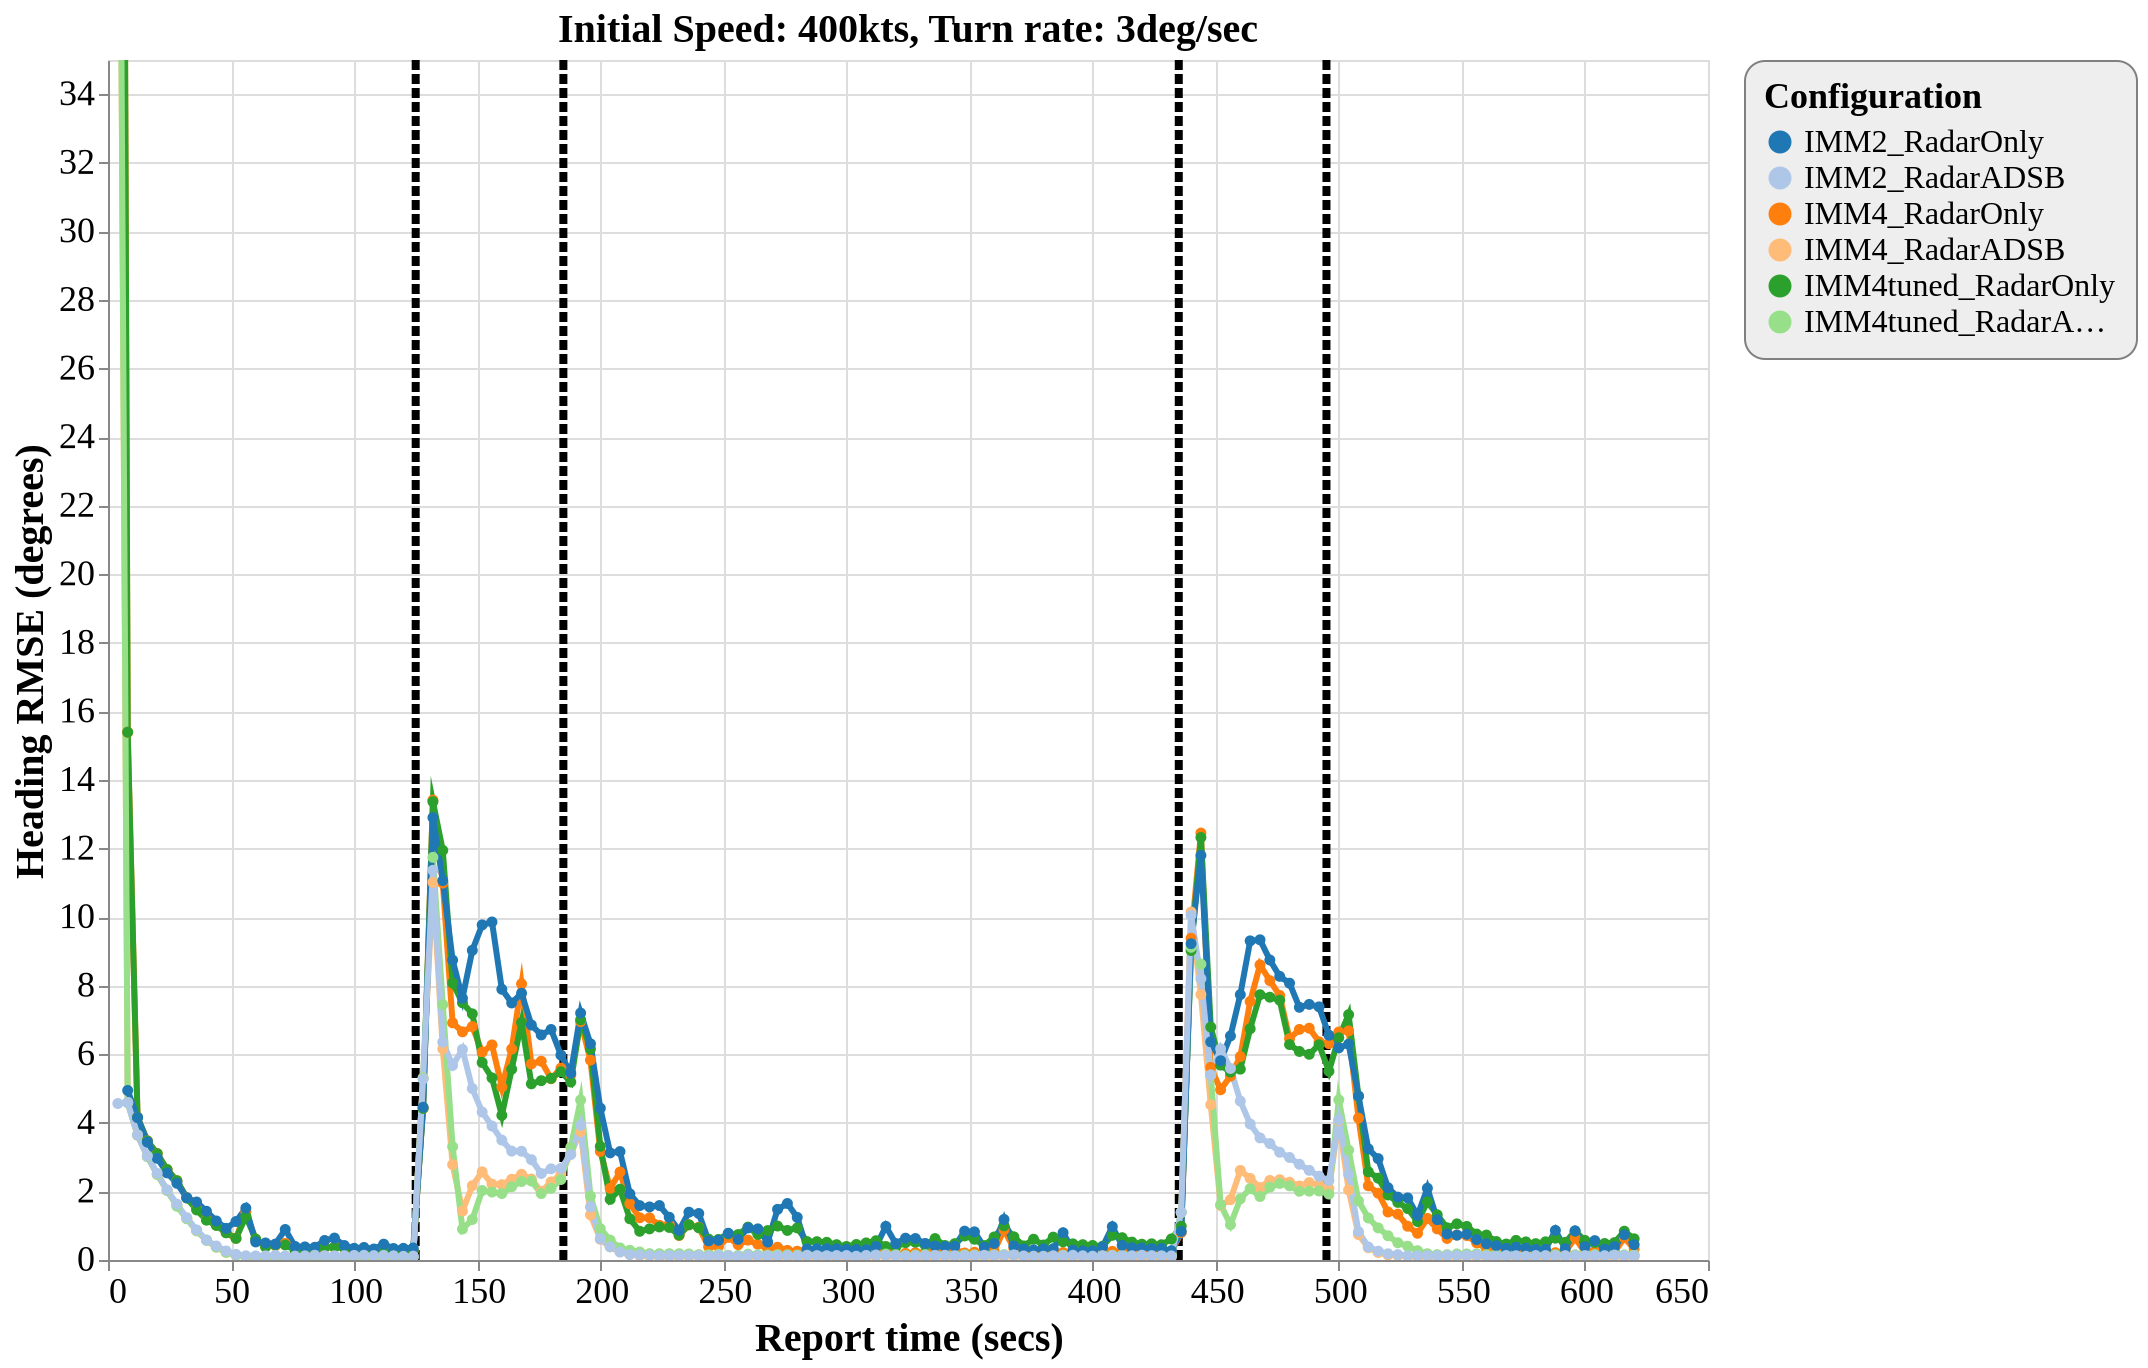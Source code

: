 {
  "config": {
    "view": {
      "continuousWidth": 800,
      "continuousHeight": 600
    },
    "axisX": {
      "labelFontSize": 18,
      "titleFontSize": 20
    },
    "axisY": {
      "labelFontSize": 18,
      "titleFontSize": 20
    },
    "font": "Times New Roman",
    "legend": {
      "cornerRadius": 10,
      "fillColor": "#EEEEEE",
      "labelFontSize": 16,
      "padding": 10,
      "strokeColor": "gray",
      "titleFontSize": 18
    },
    "title": {
      "fontSize": 20
    }
  },
  "layer": [
    {
      "data": {
        "name": "data-87997c275a28be1bb4863290b2aa92dd"
      },
      "mark": {
        "type": "rule",
        "strokeDash": [
          5,
          2
        ],
        "strokeWidth": 4
      },
      "encoding": {
        "color": {
          "type": "nominal",
          "field": "color",
          "scale": null
        },
        "x": {
          "type": "quantitative",
          "field": "tt"
        }
      }
    },
    {
      "data": {
        "name": "data-91e82cb218eb4b2905c9c4691c9048f9"
      },
      "mark": {
        "type": "line",
        "point": true,
        "strokeWidth": 3
      },
      "encoding": {
        "color": {
          "type": "ordinal",
          "field": "config",
          "scale": {
            "scheme": "category20"
          },
          "sort": [
            "IMM2_RadarOnly",
            "IMM2_RadarADSB",
            "IMM4_RadarOnly",
            "IMM4_RadarADSB",
            "IMM4tuned_RadarOnly",
            "IMM4tuned_RadarADSB"
          ],
          "title": "Configuration"
        },
        "x": {
          "type": "quantitative",
          "field": "time",
          "title": "Report time (secs)"
        },
        "y": {
          "type": "quantitative",
          "field": "rmse_hdg",
          "scale": {
            "domain": [
              0,
              35
            ],
            "zero": false
          },
          "title": "Heading RMSE (degrees)"
        }
      },
      "selection": {
        "selector154": {
          "type": "interval",
          "bind": "scales",
          "encodings": [
            "x",
            "y"
          ]
        }
      },
      "title": "Initial Speed: 400kts, Turn rate: 3deg/sec"
    }
  ],
  "$schema": "https://vega.github.io/schema/vega-lite/v4.8.1.json",
  "datasets": {
    "data-87997c275a28be1bb4863290b2aa92dd": [
      {
        "tt": 125,
        "color": "black"
      },
      {
        "tt": 185,
        "color": "black"
      },
      {
        "tt": 435,
        "color": "black"
      },
      {
        "tt": 495,
        "color": "black"
      }
    ],
    "data-91e82cb218eb4b2905c9c4691c9048f9": [
      {
        "scenario": "turns_new_14",
        "config": "IMM4_RadarOnly",
        "time": 4,
        "rmse_hdg": 90.0,
        "rmse_tr": 0.0,
        "p_uni": 0.0,
        "p_turn": 0.0
      },
      {
        "scenario": "turns_new_14",
        "config": "IMM4_RadarOnly",
        "time": 8,
        "rmse_hdg": 15.393661802320151,
        "rmse_tr": 0.0,
        "p_uni": 0.9371578947368422,
        "p_turn": 0.0122631578947368
      },
      {
        "scenario": "turns_new_14",
        "config": "IMM4_RadarOnly",
        "time": 12,
        "rmse_hdg": 4.16152835737434,
        "rmse_tr": 0.0004531937945124,
        "p_uni": 0.9277,
        "p_turn": 0.0249115384615384
      },
      {
        "scenario": "turns_new_14",
        "config": "IMM4_RadarOnly",
        "time": 16,
        "rmse_hdg": 3.4712189261602813,
        "rmse_tr": 0.0036395398060743,
        "p_uni": 0.8866875000000001,
        "p_turn": 0.04009
      },
      {
        "scenario": "turns_new_14",
        "config": "IMM4_RadarOnly",
        "time": 20,
        "rmse_hdg": 3.1025778755229023,
        "rmse_tr": 0.0109483756705988,
        "p_uni": 0.8494140350877193,
        "p_turn": 0.0536131578947368
      },
      {
        "scenario": "turns_new_14",
        "config": "IMM4_RadarOnly",
        "time": 24,
        "rmse_hdg": 2.6376028223841144,
        "rmse_tr": 0.0165866113379338,
        "p_uni": 0.830009009009009,
        "p_turn": 0.0556225225225225
      },
      {
        "scenario": "turns_new_14",
        "config": "IMM4_RadarOnly",
        "time": 28,
        "rmse_hdg": 2.311136531258096,
        "rmse_tr": 0.0250077773026679,
        "p_uni": 0.8134330578512396,
        "p_turn": 0.0626305785123966
      },
      {
        "scenario": "turns_new_14",
        "config": "IMM4_RadarOnly",
        "time": 32,
        "rmse_hdg": 1.8158315857551568,
        "rmse_tr": 0.0271863376813012,
        "p_uni": 0.817415652173913,
        "p_turn": 0.059435652173913
      },
      {
        "scenario": "turns_new_14",
        "config": "IMM4_RadarOnly",
        "time": 36,
        "rmse_hdg": 1.4913332960810606,
        "rmse_tr": 0.0212153667353238,
        "p_uni": 0.8456285714285714,
        "p_turn": 0.0465607142857142
      },
      {
        "scenario": "turns_new_14",
        "config": "IMM4_RadarOnly",
        "time": 40,
        "rmse_hdg": 1.1813425309530663,
        "rmse_tr": 0.015835408912895,
        "p_uni": 0.8466438596491228,
        "p_turn": 0.045238596491228
      },
      {
        "scenario": "turns_new_14",
        "config": "IMM4_RadarOnly",
        "time": 44,
        "rmse_hdg": 1.022198980777481,
        "rmse_tr": 0.014487839003509,
        "p_uni": 0.8416294117647058,
        "p_turn": 0.0509521008403361
      },
      {
        "scenario": "turns_new_14",
        "config": "IMM4_RadarOnly",
        "time": 48,
        "rmse_hdg": 0.8003146311119961,
        "rmse_tr": 0.0108194148105202,
        "p_uni": 0.8625894736842106,
        "p_turn": 0.0409342105263157
      },
      {
        "scenario": "turns_new_14",
        "config": "IMM4_RadarOnly",
        "time": 52,
        "rmse_hdg": 0.6334268702857496,
        "rmse_tr": 0.022370494853713,
        "p_uni": 0.8627576,
        "p_turn": 0.0445855999999999
      },
      {
        "scenario": "turns_new_14",
        "config": "IMM4_RadarOnly",
        "time": 56,
        "rmse_hdg": 1.4112051587207302,
        "rmse_tr": 0.0581914476213746,
        "p_uni": 0.8377186440677965,
        "p_turn": 0.0617762711864406
      },
      {
        "scenario": "turns_new_14",
        "config": "IMM4_RadarOnly",
        "time": 60,
        "rmse_hdg": 0.5880008886430744,
        "rmse_tr": 0.032311355491432,
        "p_uni": 0.8434405405405405,
        "p_turn": 0.0511378378378378
      },
      {
        "scenario": "turns_new_14",
        "config": "IMM4_RadarOnly",
        "time": 64,
        "rmse_hdg": 0.398596948757833,
        "rmse_tr": 0.0209908210160806,
        "p_uni": 0.8649086614173228,
        "p_turn": 0.0429086614173228
      },
      {
        "scenario": "turns_new_14",
        "config": "IMM4_RadarOnly",
        "time": 68,
        "rmse_hdg": 0.4191056730913957,
        "rmse_tr": 0.0150909388303911,
        "p_uni": 0.8654573913043478,
        "p_turn": 0.0378643478260869
      },
      {
        "scenario": "turns_new_14",
        "config": "IMM4_RadarOnly",
        "time": 72,
        "rmse_hdg": 0.4838049471540737,
        "rmse_tr": 0.0139858451852656,
        "p_uni": 0.870536974789916,
        "p_turn": 0.0400563025210084
      },
      {
        "scenario": "turns_new_14",
        "config": "IMM4_RadarOnly",
        "time": 76,
        "rmse_hdg": 0.2920466912006882,
        "rmse_tr": 0.0140709596247699,
        "p_uni": 0.8663555555555555,
        "p_turn": 0.0429071428571428
      },
      {
        "scenario": "turns_new_14",
        "config": "IMM4_RadarOnly",
        "time": 80,
        "rmse_hdg": 0.2888654017686839,
        "rmse_tr": 0.0147400785362303,
        "p_uni": 0.8663754237288135,
        "p_turn": 0.041422033898305
      },
      {
        "scenario": "turns_new_14",
        "config": "IMM4_RadarOnly",
        "time": 84,
        "rmse_hdg": 0.2414856420479598,
        "rmse_tr": 0.0123528710599367,
        "p_uni": 0.8637504504504504,
        "p_turn": 0.0400126126126126
      },
      {
        "scenario": "turns_new_14",
        "config": "IMM4_RadarOnly",
        "time": 88,
        "rmse_hdg": 0.3617201451600868,
        "rmse_tr": 0.0114306249606865,
        "p_uni": 0.8611577235772357,
        "p_turn": 0.0443252032520325
      },
      {
        "scenario": "turns_new_14",
        "config": "IMM4_RadarOnly",
        "time": 92,
        "rmse_hdg": 0.388272761992028,
        "rmse_tr": 0.0136298310731265,
        "p_uni": 0.8638909836065574,
        "p_turn": 0.0439655737704918
      },
      {
        "scenario": "turns_new_14",
        "config": "IMM4_RadarOnly",
        "time": 96,
        "rmse_hdg": 0.350179130915612,
        "rmse_tr": 0.0115264691699333,
        "p_uni": 0.8689059322033899,
        "p_turn": 0.0404194915254237
      },
      {
        "scenario": "turns_new_14",
        "config": "IMM4_RadarOnly",
        "time": 100,
        "rmse_hdg": 0.2576219082668391,
        "rmse_tr": 0.0124703330488486,
        "p_uni": 0.8709563492063492,
        "p_turn": 0.0452301587301587
      },
      {
        "scenario": "turns_new_14",
        "config": "IMM4_RadarOnly",
        "time": 104,
        "rmse_hdg": 0.2734670190833182,
        "rmse_tr": 0.0122705002114256,
        "p_uni": 0.8677052631578948,
        "p_turn": 0.0431438596491228
      },
      {
        "scenario": "turns_new_14",
        "config": "IMM4_RadarOnly",
        "time": 108,
        "rmse_hdg": 0.2556978997356122,
        "rmse_tr": 0.0102461950632581,
        "p_uni": 0.8723415929203541,
        "p_turn": 0.0379911504424778
      },
      {
        "scenario": "turns_new_14",
        "config": "IMM4_RadarOnly",
        "time": 112,
        "rmse_hdg": 0.3138216053747737,
        "rmse_tr": 0.0157330047988297,
        "p_uni": 0.8604208,
        "p_turn": 0.0470615999999999
      },
      {
        "scenario": "turns_new_14",
        "config": "IMM4_RadarOnly",
        "time": 116,
        "rmse_hdg": 0.2508554469900003,
        "rmse_tr": 0.0132589071150747,
        "p_uni": 0.8729170731707316,
        "p_turn": 0.0395926829268292
      },
      {
        "scenario": "turns_new_14",
        "config": "IMM4_RadarOnly",
        "time": 120,
        "rmse_hdg": 0.2519886423275241,
        "rmse_tr": 0.0111283189547487,
        "p_uni": 0.8693284482758621,
        "p_turn": 0.0388543103448275
      },
      {
        "scenario": "turns_new_14",
        "config": "IMM4_RadarOnly",
        "time": 124,
        "rmse_hdg": 0.2829280917207517,
        "rmse_tr": 0.0138955394623293,
        "p_uni": 0.8662076271186441,
        "p_turn": 0.0423313559322033
      },
      {
        "scenario": "turns_new_14",
        "config": "IMM4_RadarOnly",
        "time": 128,
        "rmse_hdg": 4.427074003270646,
        "rmse_tr": 2.484470762819387,
        "p_uni": 0.8552104347826086,
        "p_turn": 0.0467252173913043
      },
      {
        "scenario": "turns_new_14",
        "config": "IMM4_RadarOnly",
        "time": 132,
        "rmse_hdg": 13.414326884590086,
        "rmse_tr": 2.928381909333052,
        "p_uni": 0.6463781818181819,
        "p_turn": 0.2161690909090909
      },
      {
        "scenario": "turns_new_14",
        "config": "IMM4_RadarOnly",
        "time": 136,
        "rmse_hdg": 10.992656916240344,
        "rmse_tr": 2.4541399817111764,
        "p_uni": 0.0894075,
        "p_turn": 0.8522133333333334
      },
      {
        "scenario": "turns_new_14",
        "config": "IMM4_RadarOnly",
        "time": 140,
        "rmse_hdg": 6.918173469247376,
        "rmse_tr": 1.754604699995946,
        "p_uni": 0.0391846153846153,
        "p_turn": 0.9248529914529916
      },
      {
        "scenario": "turns_new_14",
        "config": "IMM4_RadarOnly",
        "time": 144,
        "rmse_hdg": 6.65462221279666,
        "rmse_tr": 1.088735554213853,
        "p_uni": 0.0501850467289719,
        "p_turn": 0.9097102803738316
      },
      {
        "scenario": "turns_new_14",
        "config": "IMM4_RadarOnly",
        "time": 148,
        "rmse_hdg": 6.809854515501418,
        "rmse_tr": 0.5987983968598841,
        "p_uni": 0.0783516393442622,
        "p_turn": 0.8528647540983606
      },
      {
        "scenario": "turns_new_14",
        "config": "IMM4_RadarOnly",
        "time": 152,
        "rmse_hdg": 6.05986788097105,
        "rmse_tr": 0.3658427292483201,
        "p_uni": 0.0989684210526315,
        "p_turn": 0.8220982456140351
      },
      {
        "scenario": "turns_new_14",
        "config": "IMM4_RadarOnly",
        "time": 156,
        "rmse_hdg": 6.273327324192048,
        "rmse_tr": 0.3933723416584066,
        "p_uni": 0.1135772727272727,
        "p_turn": 0.8014872727272727
      },
      {
        "scenario": "turns_new_14",
        "config": "IMM4_RadarOnly",
        "time": 160,
        "rmse_hdg": 5.045397178268524,
        "rmse_tr": 0.3869455118230472,
        "p_uni": 0.1093592,
        "p_turn": 0.813596
      },
      {
        "scenario": "turns_new_14",
        "config": "IMM4_RadarOnly",
        "time": 164,
        "rmse_hdg": 6.152801487976549,
        "rmse_tr": 0.2978064499085654,
        "p_uni": 0.1137678571428571,
        "p_turn": 0.8071678571428571
      },
      {
        "scenario": "turns_new_14",
        "config": "IMM4_RadarOnly",
        "time": 168,
        "rmse_hdg": 8.05300178184282,
        "rmse_tr": 0.3591168348753774,
        "p_uni": 0.1076845454545454,
        "p_turn": 0.781360909090909
      },
      {
        "scenario": "turns_new_14",
        "config": "IMM4_RadarOnly",
        "time": 172,
        "rmse_hdg": 5.718134902524999,
        "rmse_tr": 0.3235705217450639,
        "p_uni": 0.080357627118644,
        "p_turn": 0.8529025423728813
      },
      {
        "scenario": "turns_new_14",
        "config": "IMM4_RadarOnly",
        "time": 176,
        "rmse_hdg": 5.798082969486779,
        "rmse_tr": 0.2590529641706769,
        "p_uni": 0.0809210526315789,
        "p_turn": 0.8577342105263158
      },
      {
        "scenario": "turns_new_14",
        "config": "IMM4_RadarOnly",
        "time": 180,
        "rmse_hdg": 5.287826663252937,
        "rmse_tr": 0.2229992152452559,
        "p_uni": 0.0734573913043478,
        "p_turn": 0.8697339130434782
      },
      {
        "scenario": "turns_new_14",
        "config": "IMM4_RadarOnly",
        "time": 184,
        "rmse_hdg": 5.596376944796517,
        "rmse_tr": 0.2748697253548791,
        "p_uni": 0.0704558333333333,
        "p_turn": 0.8727683333333334
      },
      {
        "scenario": "turns_new_14",
        "config": "IMM4_RadarOnly",
        "time": 188,
        "rmse_hdg": 5.388065221183508,
        "rmse_tr": 2.5405743636930893,
        "p_uni": 0.087850909090909,
        "p_turn": 0.8470990909090909
      },
      {
        "scenario": "turns_new_14",
        "config": "IMM4_RadarOnly",
        "time": 192,
        "rmse_hdg": 6.95154712329618,
        "rmse_tr": 2.6689656117776885,
        "p_uni": 0.1697037037037037,
        "p_turn": 0.7080916666666667
      },
      {
        "scenario": "turns_new_14",
        "config": "IMM4_RadarOnly",
        "time": 196,
        "rmse_hdg": 5.830043160391912,
        "rmse_tr": 1.919874476143256,
        "p_uni": 0.3260211382113821,
        "p_turn": 0.4830056910569106
      },
      {
        "scenario": "turns_new_14",
        "config": "IMM4_RadarOnly",
        "time": 200,
        "rmse_hdg": 3.168049900323568,
        "rmse_tr": 1.251132765676939,
        "p_uni": 0.4496452991452991,
        "p_turn": 0.3304581196581196
      },
      {
        "scenario": "turns_new_14",
        "config": "IMM4_RadarOnly",
        "time": 204,
        "rmse_hdg": 2.0896133370327354,
        "rmse_tr": 0.7997954324255757,
        "p_uni": 0.562935593220339,
        "p_turn": 0.2329059322033898
      },
      {
        "scenario": "turns_new_14",
        "config": "IMM4_RadarOnly",
        "time": 208,
        "rmse_hdg": 2.565094090342045,
        "rmse_tr": 0.5174329272360179,
        "p_uni": 0.6438991452991454,
        "p_turn": 0.1780128205128205
      },
      {
        "scenario": "turns_new_14",
        "config": "IMM4_RadarOnly",
        "time": 212,
        "rmse_hdg": 1.6386882299706174,
        "rmse_tr": 0.3401618254921088,
        "p_uni": 0.7302336283185841,
        "p_turn": 0.1032929203539823
      },
      {
        "scenario": "turns_new_14",
        "config": "IMM4_RadarOnly",
        "time": 216,
        "rmse_hdg": 1.231583992440136,
        "rmse_tr": 0.2319641891402167,
        "p_uni": 0.7874173913043478,
        "p_turn": 0.0716895652173913
      },
      {
        "scenario": "turns_new_14",
        "config": "IMM4_RadarOnly",
        "time": 220,
        "rmse_hdg": 1.230330116319177,
        "rmse_tr": 0.1678245161214002,
        "p_uni": 0.7972105691056911,
        "p_turn": 0.0672926829268292
      },
      {
        "scenario": "turns_new_14",
        "config": "IMM4_RadarOnly",
        "time": 224,
        "rmse_hdg": 1.012078732779487,
        "rmse_tr": 0.1120317905812467,
        "p_uni": 0.8120193277310925,
        "p_turn": 0.0658310924369747
      },
      {
        "scenario": "turns_new_14",
        "config": "IMM4_RadarOnly",
        "time": 228,
        "rmse_hdg": 1.0372356521857171,
        "rmse_tr": 0.0799298362039878,
        "p_uni": 0.8216311926605505,
        "p_turn": 0.0601
      },
      {
        "scenario": "turns_new_14",
        "config": "IMM4_RadarOnly",
        "time": 232,
        "rmse_hdg": 0.7149360766879775,
        "rmse_tr": 0.0647817712834791,
        "p_uni": 0.84160390625,
        "p_turn": 0.05309765625
      },
      {
        "scenario": "turns_new_14",
        "config": "IMM4_RadarOnly",
        "time": 236,
        "rmse_hdg": 1.026395235514653,
        "rmse_tr": 0.050572208678268,
        "p_uni": 0.8561239316239316,
        "p_turn": 0.0503299145299145
      },
      {
        "scenario": "turns_new_14",
        "config": "IMM4_RadarOnly",
        "time": 240,
        "rmse_hdg": 0.9515557056050716,
        "rmse_tr": 0.0638931261186787,
        "p_uni": 0.8500669565217391,
        "p_turn": 0.0463443478260869
      },
      {
        "scenario": "turns_new_14",
        "config": "IMM4_RadarOnly",
        "time": 244,
        "rmse_hdg": 0.385231261711715,
        "rmse_tr": 0.0367383623155006,
        "p_uni": 0.852125,
        "p_turn": 0.0457140625
      },
      {
        "scenario": "turns_new_14",
        "config": "IMM4_RadarOnly",
        "time": 248,
        "rmse_hdg": 0.3948252227527276,
        "rmse_tr": 0.0224119960114531,
        "p_uni": 0.8611330434782608,
        "p_turn": 0.0411791304347826
      },
      {
        "scenario": "turns_new_14",
        "config": "IMM4_RadarOnly",
        "time": 252,
        "rmse_hdg": 0.65944899194174,
        "rmse_tr": 0.0191138410299688,
        "p_uni": 0.8518972972972972,
        "p_turn": 0.0468855855855855
      },
      {
        "scenario": "turns_new_14",
        "config": "IMM4_RadarOnly",
        "time": 256,
        "rmse_hdg": 0.4474812551204921,
        "rmse_tr": 0.0165831636242748,
        "p_uni": 0.8487482456140351,
        "p_turn": 0.0494771929824561
      },
      {
        "scenario": "turns_new_14",
        "config": "IMM4_RadarOnly",
        "time": 260,
        "rmse_hdg": 0.5796586941301501,
        "rmse_tr": 0.0321757803376411,
        "p_uni": 0.8460899159663865,
        "p_turn": 0.0538084033613445
      },
      {
        "scenario": "turns_new_14",
        "config": "IMM4_RadarOnly",
        "time": 264,
        "rmse_hdg": 0.4602252412974248,
        "rmse_tr": 0.0223970168468116,
        "p_uni": 0.8458972727272727,
        "p_turn": 0.0472254545454545
      },
      {
        "scenario": "turns_new_14",
        "config": "IMM4_RadarOnly",
        "time": 268,
        "rmse_hdg": 0.3321460648620726,
        "rmse_tr": 0.0244128720008058,
        "p_uni": 0.8559747899159664,
        "p_turn": 0.0475336134453781
      },
      {
        "scenario": "turns_new_14",
        "config": "IMM4_RadarOnly",
        "time": 272,
        "rmse_hdg": 0.3729207844897156,
        "rmse_tr": 0.0233851912145612,
        "p_uni": 0.8543849557522124,
        "p_turn": 0.0519991150442477
      },
      {
        "scenario": "turns_new_14",
        "config": "IMM4_RadarOnly",
        "time": 276,
        "rmse_hdg": 0.2810745179047458,
        "rmse_tr": 0.0310464555762192,
        "p_uni": 0.8604701923076923,
        "p_turn": 0.051826923076923
      },
      {
        "scenario": "turns_new_14",
        "config": "IMM4_RadarOnly",
        "time": 280,
        "rmse_hdg": 0.2565332766599641,
        "rmse_tr": 0.0389521011813313,
        "p_uni": 0.8624652542372881,
        "p_turn": 0.0443169491525423
      },
      {
        "scenario": "turns_new_14",
        "config": "IMM4_RadarOnly",
        "time": 284,
        "rmse_hdg": 0.3077128198291044,
        "rmse_tr": 0.0366318436037822,
        "p_uni": 0.8728504273504273,
        "p_turn": 0.0384307692307692
      },
      {
        "scenario": "turns_new_14",
        "config": "IMM4_RadarOnly",
        "time": 288,
        "rmse_hdg": 0.2670880679402146,
        "rmse_tr": 0.0180356853472759,
        "p_uni": 0.8689954954954955,
        "p_turn": 0.0391153153153153
      },
      {
        "scenario": "turns_new_14",
        "config": "IMM4_RadarOnly",
        "time": 292,
        "rmse_hdg": 0.236493559193103,
        "rmse_tr": 0.0120699619842352,
        "p_uni": 0.8708097345132744,
        "p_turn": 0.0377513274336283
      },
      {
        "scenario": "turns_new_14",
        "config": "IMM4_RadarOnly",
        "time": 296,
        "rmse_hdg": 0.2509039214077325,
        "rmse_tr": 0.0097544671627736,
        "p_uni": 0.878587962962963,
        "p_turn": 0.0363861111111111
      },
      {
        "scenario": "turns_new_14",
        "config": "IMM4_RadarOnly",
        "time": 300,
        "rmse_hdg": 0.2135664287031674,
        "rmse_tr": 0.0088848135323384,
        "p_uni": 0.8815681415929203,
        "p_turn": 0.0351778761061946
      },
      {
        "scenario": "turns_new_14",
        "config": "IMM4_RadarOnly",
        "time": 304,
        "rmse_hdg": 0.2735888558932283,
        "rmse_tr": 0.0098784989436305,
        "p_uni": 0.8740939655172414,
        "p_turn": 0.0383508620689655
      },
      {
        "scenario": "turns_new_14",
        "config": "IMM4_RadarOnly",
        "time": 308,
        "rmse_hdg": 0.2091789505025139,
        "rmse_tr": 0.0104327409309985,
        "p_uni": 0.8736133333333334,
        "p_turn": 0.0407308333333333
      },
      {
        "scenario": "turns_new_14",
        "config": "IMM4_RadarOnly",
        "time": 312,
        "rmse_hdg": 0.2481000531310603,
        "rmse_tr": 0.0140740573719553,
        "p_uni": 0.8661436363636364,
        "p_turn": 0.0402836363636363
      },
      {
        "scenario": "turns_new_14",
        "config": "IMM4_RadarOnly",
        "time": 316,
        "rmse_hdg": 0.2697428532816992,
        "rmse_tr": 0.0189484213699662,
        "p_uni": 0.8699741379310345,
        "p_turn": 0.0422068965517241
      },
      {
        "scenario": "turns_new_14",
        "config": "IMM4_RadarOnly",
        "time": 320,
        "rmse_hdg": 0.1651713623706267,
        "rmse_tr": 0.0142050090004108,
        "p_uni": 0.8761675438596491,
        "p_turn": 0.0367921052631579
      },
      {
        "scenario": "turns_new_14",
        "config": "IMM4_RadarOnly",
        "time": 324,
        "rmse_hdg": 0.1964688270438856,
        "rmse_tr": 0.0126220166513844,
        "p_uni": 0.8722156521739131,
        "p_turn": 0.0377895652173913
      },
      {
        "scenario": "turns_new_14",
        "config": "IMM4_RadarOnly",
        "time": 328,
        "rmse_hdg": 0.2114082368853037,
        "rmse_tr": 0.0147204190736853,
        "p_uni": 0.8748713114754099,
        "p_turn": 0.0399631147540983
      },
      {
        "scenario": "turns_new_14",
        "config": "IMM4_RadarOnly",
        "time": 332,
        "rmse_hdg": 0.2182425819160951,
        "rmse_tr": 0.0110140580025806,
        "p_uni": 0.8742201754385965,
        "p_turn": 0.0357956140350877
      },
      {
        "scenario": "turns_new_14",
        "config": "IMM4_RadarOnly",
        "time": 336,
        "rmse_hdg": 0.3159842048253581,
        "rmse_tr": 0.0119866223367655,
        "p_uni": 0.8731539823008849,
        "p_turn": 0.0411017699115044
      },
      {
        "scenario": "turns_new_14",
        "config": "IMM4_RadarOnly",
        "time": 340,
        "rmse_hdg": 0.2733406776358384,
        "rmse_tr": 0.0109066397169782,
        "p_uni": 0.8742504201680672,
        "p_turn": 0.0395008403361344
      },
      {
        "scenario": "turns_new_14",
        "config": "IMM4_RadarOnly",
        "time": 344,
        "rmse_hdg": 0.302924872304784,
        "rmse_tr": 0.0121399233576837,
        "p_uni": 0.8598826086956521,
        "p_turn": 0.0419078260869565
      },
      {
        "scenario": "turns_new_14",
        "config": "IMM4_RadarOnly",
        "time": 348,
        "rmse_hdg": 0.2043334870084739,
        "rmse_tr": 0.0140295588576095,
        "p_uni": 0.8554860869565217,
        "p_turn": 0.0425008695652173
      },
      {
        "scenario": "turns_new_14",
        "config": "IMM4_RadarOnly",
        "time": 352,
        "rmse_hdg": 0.2248000060832796,
        "rmse_tr": 0.0152560538635382,
        "p_uni": 0.8711888888888889,
        "p_turn": 0.0421136752136752
      },
      {
        "scenario": "turns_new_14",
        "config": "IMM4_RadarOnly",
        "time": 356,
        "rmse_hdg": 0.224129232906995,
        "rmse_tr": 0.0115921937751979,
        "p_uni": 0.8637165217391304,
        "p_turn": 0.0368104347826086
      },
      {
        "scenario": "turns_new_14",
        "config": "IMM4_RadarOnly",
        "time": 360,
        "rmse_hdg": 0.2579006496657929,
        "rmse_tr": 0.0207805503899633,
        "p_uni": 0.8667264705882353,
        "p_turn": 0.0448264705882352
      },
      {
        "scenario": "turns_new_14",
        "config": "IMM4_RadarOnly",
        "time": 364,
        "rmse_hdg": 0.8806069748007888,
        "rmse_tr": 0.0370098727094015,
        "p_uni": 0.8563652542372882,
        "p_turn": 0.0476050847457627
      },
      {
        "scenario": "turns_new_14",
        "config": "IMM4_RadarOnly",
        "time": 368,
        "rmse_hdg": 0.3352623350949708,
        "rmse_tr": 0.0287391950710755,
        "p_uni": 0.8576775,
        "p_turn": 0.0450541666666666
      },
      {
        "scenario": "turns_new_14",
        "config": "IMM4_RadarOnly",
        "time": 372,
        "rmse_hdg": 0.2342305786270511,
        "rmse_tr": 0.0123406637577555,
        "p_uni": 0.8761648648648649,
        "p_turn": 0.0364351351351351
      },
      {
        "scenario": "turns_new_14",
        "config": "IMM4_RadarOnly",
        "time": 376,
        "rmse_hdg": 0.218427891537809,
        "rmse_tr": 0.0161853366961253,
        "p_uni": 0.8694057851239669,
        "p_turn": 0.0427231404958677
      },
      {
        "scenario": "turns_new_14",
        "config": "IMM4_RadarOnly",
        "time": 380,
        "rmse_hdg": 0.2545129699089045,
        "rmse_tr": 0.0129926332403604,
        "p_uni": 0.8730231481481482,
        "p_turn": 0.0383425925925925
      },
      {
        "scenario": "turns_new_14",
        "config": "IMM4_RadarOnly",
        "time": 384,
        "rmse_hdg": 0.2675907466492583,
        "rmse_tr": 0.0123976773569146,
        "p_uni": 0.8631865384615385,
        "p_turn": 0.044351923076923
      },
      {
        "scenario": "turns_new_14",
        "config": "IMM4_RadarOnly",
        "time": 388,
        "rmse_hdg": 0.2176551641744445,
        "rmse_tr": 0.0135023252399446,
        "p_uni": 0.8724655737704917,
        "p_turn": 0.0409352459016393
      },
      {
        "scenario": "turns_new_14",
        "config": "IMM4_RadarOnly",
        "time": 392,
        "rmse_hdg": 0.2142863599667418,
        "rmse_tr": 0.0106735734171609,
        "p_uni": 0.8584296610169492,
        "p_turn": 0.0398093220338983
      },
      {
        "scenario": "turns_new_14",
        "config": "IMM4_RadarOnly",
        "time": 396,
        "rmse_hdg": 0.1864309026998492,
        "rmse_tr": 0.0109265476910341,
        "p_uni": 0.8617703703703704,
        "p_turn": 0.0388972222222222
      },
      {
        "scenario": "turns_new_14",
        "config": "IMM4_RadarOnly",
        "time": 400,
        "rmse_hdg": 0.1915364375166036,
        "rmse_tr": 0.0080051707427568,
        "p_uni": 0.8702706896551725,
        "p_turn": 0.0337603448275862
      },
      {
        "scenario": "turns_new_14",
        "config": "IMM4_RadarOnly",
        "time": 404,
        "rmse_hdg": 0.2098600201805351,
        "rmse_tr": 0.0078924847665024,
        "p_uni": 0.8573789473684211,
        "p_turn": 0.0377087719298245
      },
      {
        "scenario": "turns_new_14",
        "config": "IMM4_RadarOnly",
        "time": 408,
        "rmse_hdg": 0.253037951952279,
        "rmse_tr": 0.016865561938079,
        "p_uni": 0.8571948717948717,
        "p_turn": 0.0478632478632478
      },
      {
        "scenario": "turns_new_14",
        "config": "IMM4_RadarOnly",
        "time": 412,
        "rmse_hdg": 0.2403873685461073,
        "rmse_tr": 0.0174184210336169,
        "p_uni": 0.8436052173913043,
        "p_turn": 0.0476173913043478
      },
      {
        "scenario": "turns_new_14",
        "config": "IMM4_RadarOnly",
        "time": 416,
        "rmse_hdg": 0.2452541269313508,
        "rmse_tr": 0.0132738013264058,
        "p_uni": 0.8659719008264463,
        "p_turn": 0.0419132231404958
      },
      {
        "scenario": "turns_new_14",
        "config": "IMM4_RadarOnly",
        "time": 420,
        "rmse_hdg": 0.2467617865682296,
        "rmse_tr": 0.0127038074661863,
        "p_uni": 0.8618784482758621,
        "p_turn": 0.042578448275862
      },
      {
        "scenario": "turns_new_14",
        "config": "IMM4_RadarOnly",
        "time": 424,
        "rmse_hdg": 0.2491001045141591,
        "rmse_tr": 0.0102253024573763,
        "p_uni": 0.8525215517241379,
        "p_turn": 0.0395620689655172
      },
      {
        "scenario": "turns_new_14",
        "config": "IMM4_RadarOnly",
        "time": 428,
        "rmse_hdg": 0.2220360331117456,
        "rmse_tr": 0.011307091810154,
        "p_uni": 0.8669910569105691,
        "p_turn": 0.0412756097560975
      },
      {
        "scenario": "turns_new_14",
        "config": "IMM4_RadarOnly",
        "time": 432,
        "rmse_hdg": 0.2233058826842227,
        "rmse_tr": 0.0128037070332425,
        "p_uni": 0.8604655172413792,
        "p_turn": 0.0427293103448275
      },
      {
        "scenario": "turns_new_14",
        "config": "IMM4_RadarOnly",
        "time": 436,
        "rmse_hdg": 0.8014763217402924,
        "rmse_tr": 1.4222285980411893,
        "p_uni": 0.8507008620689656,
        "p_turn": 0.045878448275862
      },
      {
        "scenario": "turns_new_14",
        "config": "IMM4_RadarOnly",
        "time": 440,
        "rmse_hdg": 9.384263035039377,
        "rmse_tr": 2.9897446943677317,
        "p_uni": 0.8195443548387097,
        "p_turn": 0.0651975806451612
      },
      {
        "scenario": "turns_new_14",
        "config": "IMM4_RadarOnly",
        "time": 444,
        "rmse_hdg": 12.452583749706372,
        "rmse_tr": 2.691064035619612,
        "p_uni": 0.2433566371681416,
        "p_turn": 0.6461743362831859
      },
      {
        "scenario": "turns_new_14",
        "config": "IMM4_RadarOnly",
        "time": 448,
        "rmse_hdg": 5.619118682691217,
        "rmse_tr": 1.9648878264226,
        "p_uni": 0.0323016949152542,
        "p_turn": 0.941821186440678
      },
      {
        "scenario": "turns_new_14",
        "config": "IMM4_RadarOnly",
        "time": 452,
        "rmse_hdg": 4.966515907901901,
        "rmse_tr": 1.2198360594298097,
        "p_uni": 0.0491942622950819,
        "p_turn": 0.9124254098360656
      },
      {
        "scenario": "turns_new_14",
        "config": "IMM4_RadarOnly",
        "time": 456,
        "rmse_hdg": 5.363358263437375,
        "rmse_tr": 0.6448495326972176,
        "p_uni": 0.0803585585585585,
        "p_turn": 0.8580387387387387
      },
      {
        "scenario": "turns_new_14",
        "config": "IMM4_RadarOnly",
        "time": 460,
        "rmse_hdg": 5.930603763881045,
        "rmse_tr": 0.3494918765293408,
        "p_uni": 0.102312,
        "p_turn": 0.8224136
      },
      {
        "scenario": "turns_new_14",
        "config": "IMM4_RadarOnly",
        "time": 464,
        "rmse_hdg": 7.538966547544827,
        "rmse_tr": 0.4446315305182871,
        "p_uni": 0.116328448275862,
        "p_turn": 0.8077724137931035
      },
      {
        "scenario": "turns_new_14",
        "config": "IMM4_RadarOnly",
        "time": 468,
        "rmse_hdg": 8.608181496222596,
        "rmse_tr": 0.3908490347947657,
        "p_uni": 0.1100672727272727,
        "p_turn": 0.8194563636363636
      },
      {
        "scenario": "turns_new_14",
        "config": "IMM4_RadarOnly",
        "time": 472,
        "rmse_hdg": 8.148521153735127,
        "rmse_tr": 0.3592984392432327,
        "p_uni": 0.104377868852459,
        "p_turn": 0.8314418032786886
      },
      {
        "scenario": "turns_new_14",
        "config": "IMM4_RadarOnly",
        "time": 476,
        "rmse_hdg": 7.71591714029266,
        "rmse_tr": 0.4305443576210357,
        "p_uni": 0.1214655172413793,
        "p_turn": 0.7891387931034483
      },
      {
        "scenario": "turns_new_14",
        "config": "IMM4_RadarOnly",
        "time": 480,
        "rmse_hdg": 6.454532086370191,
        "rmse_tr": 0.4026379106339168,
        "p_uni": 0.1014982300884955,
        "p_turn": 0.824458407079646
      },
      {
        "scenario": "turns_new_14",
        "config": "IMM4_RadarOnly",
        "time": 484,
        "rmse_hdg": 6.72550281682104,
        "rmse_tr": 0.3284837985840449,
        "p_uni": 0.1077118644067796,
        "p_turn": 0.8124508474576272
      },
      {
        "scenario": "turns_new_14",
        "config": "IMM4_RadarOnly",
        "time": 488,
        "rmse_hdg": 6.760842150660491,
        "rmse_tr": 0.3286847264876016,
        "p_uni": 0.1086877049180327,
        "p_turn": 0.7981213114754099
      },
      {
        "scenario": "turns_new_14",
        "config": "IMM4_RadarOnly",
        "time": 492,
        "rmse_hdg": 6.36313635056985,
        "rmse_tr": 0.3111884495479796,
        "p_uni": 0.0968235849056603,
        "p_turn": 0.8256896226415095
      },
      {
        "scenario": "turns_new_14",
        "config": "IMM4_RadarOnly",
        "time": 496,
        "rmse_hdg": 6.311415470453817,
        "rmse_tr": 1.5610466218391927,
        "p_uni": 0.0783829059829059,
        "p_turn": 0.8501863247863248
      },
      {
        "scenario": "turns_new_14",
        "config": "IMM4_RadarOnly",
        "time": 500,
        "rmse_hdg": 6.649703853897392,
        "rmse_tr": 2.889981317740784,
        "p_uni": 0.1110084033613445,
        "p_turn": 0.8160252100840336
      },
      {
        "scenario": "turns_new_14",
        "config": "IMM4_RadarOnly",
        "time": 504,
        "rmse_hdg": 6.681977802903162,
        "rmse_tr": 2.2833634334976027,
        "p_uni": 0.2555452830188679,
        "p_turn": 0.6084018867924529
      },
      {
        "scenario": "turns_new_14",
        "config": "IMM4_RadarOnly",
        "time": 508,
        "rmse_hdg": 4.139235335984977,
        "rmse_tr": 1.550184949180796,
        "p_uni": 0.4043358333333333,
        "p_turn": 0.3925075
      },
      {
        "scenario": "turns_new_14",
        "config": "IMM4_RadarOnly",
        "time": 512,
        "rmse_hdg": 2.164292299349788,
        "rmse_tr": 0.9916569388554518,
        "p_uni": 0.5424942148760331,
        "p_turn": 0.2512495867768595
      },
      {
        "scenario": "turns_new_14",
        "config": "IMM4_RadarOnly",
        "time": 516,
        "rmse_hdg": 1.949716010952489,
        "rmse_tr": 0.6640240691364458,
        "p_uni": 0.6142607476635513,
        "p_turn": 0.183596261682243
      },
      {
        "scenario": "turns_new_14",
        "config": "IMM4_RadarOnly",
        "time": 520,
        "rmse_hdg": 1.39999445811711,
        "rmse_tr": 0.4633133669930998,
        "p_uni": 0.7081465517241379,
        "p_turn": 0.1142560344827586
      },
      {
        "scenario": "turns_new_14",
        "config": "IMM4_RadarOnly",
        "time": 524,
        "rmse_hdg": 1.3362901737913917,
        "rmse_tr": 0.3128545323195065,
        "p_uni": 0.7465776785714285,
        "p_turn": 0.087225
      },
      {
        "scenario": "turns_new_14",
        "config": "IMM4_RadarOnly",
        "time": 528,
        "rmse_hdg": 0.9852522163510016,
        "rmse_tr": 0.2198319787011187,
        "p_uni": 0.784280701754386,
        "p_turn": 0.0678157894736842
      },
      {
        "scenario": "turns_new_14",
        "config": "IMM4_RadarOnly",
        "time": 532,
        "rmse_hdg": 0.7785517690833774,
        "rmse_tr": 0.1484072055375418,
        "p_uni": 0.8016462184873949,
        "p_turn": 0.0520596638655462
      },
      {
        "scenario": "turns_new_14",
        "config": "IMM4_RadarOnly",
        "time": 536,
        "rmse_hdg": 1.2118894777143208,
        "rmse_tr": 0.1152521195551166,
        "p_uni": 0.7989176991150442,
        "p_turn": 0.0688486725663716
      },
      {
        "scenario": "turns_new_14",
        "config": "IMM4_RadarOnly",
        "time": 540,
        "rmse_hdg": 0.9081132323984408,
        "rmse_tr": 0.083890578710774,
        "p_uni": 0.8420142857142857,
        "p_turn": 0.0469633928571428
      },
      {
        "scenario": "turns_new_14",
        "config": "IMM4_RadarOnly",
        "time": 544,
        "rmse_hdg": 0.6278678465942376,
        "rmse_tr": 0.0586818499043505,
        "p_uni": 0.8468532786885247,
        "p_turn": 0.0439516393442622
      },
      {
        "scenario": "turns_new_14",
        "config": "IMM4_RadarOnly",
        "time": 548,
        "rmse_hdg": 0.728492699279291,
        "rmse_tr": 0.0431421328753256,
        "p_uni": 0.8452943548387097,
        "p_turn": 0.0487629032258064
      },
      {
        "scenario": "turns_new_14",
        "config": "IMM4_RadarOnly",
        "time": 552,
        "rmse_hdg": 0.7129626234798982,
        "rmse_tr": 0.0323556910573959,
        "p_uni": 0.8533520661157025,
        "p_turn": 0.0427322314049586
      },
      {
        "scenario": "turns_new_14",
        "config": "IMM4_RadarOnly",
        "time": 556,
        "rmse_hdg": 0.5002453179703537,
        "rmse_tr": 0.0257146967754259,
        "p_uni": 0.8535966386554622,
        "p_turn": 0.0440823529411764
      },
      {
        "scenario": "turns_new_14",
        "config": "IMM4_RadarOnly",
        "time": 560,
        "rmse_hdg": 0.3304673896955243,
        "rmse_tr": 0.0184769798021401,
        "p_uni": 0.8481382608695652,
        "p_turn": 0.0456739130434782
      },
      {
        "scenario": "turns_new_14",
        "config": "IMM4_RadarOnly",
        "time": 564,
        "rmse_hdg": 0.3553507656762071,
        "rmse_tr": 0.0137998278974775,
        "p_uni": 0.86492,
        "p_turn": 0.0397999999999999
      },
      {
        "scenario": "turns_new_14",
        "config": "IMM4_RadarOnly",
        "time": 568,
        "rmse_hdg": 0.2964371771556324,
        "rmse_tr": 0.0090720449734334,
        "p_uni": 0.8680275000000001,
        "p_turn": 0.0391658333333333
      },
      {
        "scenario": "turns_new_14",
        "config": "IMM4_RadarOnly",
        "time": 572,
        "rmse_hdg": 0.2683035163010434,
        "rmse_tr": 0.0104506514487126,
        "p_uni": 0.8687074380165289,
        "p_turn": 0.0418264462809917
      },
      {
        "scenario": "turns_new_14",
        "config": "IMM4_RadarOnly",
        "time": 576,
        "rmse_hdg": 0.2442057343265433,
        "rmse_tr": 0.0116334919776144,
        "p_uni": 0.871186440677966,
        "p_turn": 0.0398677966101694
      },
      {
        "scenario": "turns_new_14",
        "config": "IMM4_RadarOnly",
        "time": 580,
        "rmse_hdg": 0.2336896089545559,
        "rmse_tr": 0.0087609502909216,
        "p_uni": 0.8738108333333333,
        "p_turn": 0.0382025
      },
      {
        "scenario": "turns_new_14",
        "config": "IMM4_RadarOnly",
        "time": 584,
        "rmse_hdg": 0.2361641468841199,
        "rmse_tr": 0.0107139177796002,
        "p_uni": 0.8664837606837608,
        "p_turn": 0.0435205128205128
      },
      {
        "scenario": "turns_new_14",
        "config": "IMM4_RadarOnly",
        "time": 588,
        "rmse_hdg": 0.2132073903605315,
        "rmse_tr": 0.0138803677435308,
        "p_uni": 0.8690713043478261,
        "p_turn": 0.0425295652173913
      },
      {
        "scenario": "turns_new_14",
        "config": "IMM4_RadarOnly",
        "time": 592,
        "rmse_hdg": 0.2275746996096868,
        "rmse_tr": 0.0154423633348608,
        "p_uni": 0.8639065040650405,
        "p_turn": 0.0447357723577235
      },
      {
        "scenario": "turns_new_14",
        "config": "IMM4_RadarOnly",
        "time": 596,
        "rmse_hdg": 0.6427846693470072,
        "rmse_tr": 0.0364086145453895,
        "p_uni": 0.8540139344262295,
        "p_turn": 0.0529401639344262
      },
      {
        "scenario": "turns_new_14",
        "config": "IMM4_RadarOnly",
        "time": 600,
        "rmse_hdg": 0.2244312130016,
        "rmse_tr": 0.0280913759970102,
        "p_uni": 0.8517108108108108,
        "p_turn": 0.0438018018018018
      },
      {
        "scenario": "turns_new_14",
        "config": "IMM4_RadarOnly",
        "time": 604,
        "rmse_hdg": 0.2530187490976866,
        "rmse_tr": 0.0170415680621475,
        "p_uni": 0.8529319327731093,
        "p_turn": 0.043535294117647
      },
      {
        "scenario": "turns_new_14",
        "config": "IMM4_RadarOnly",
        "time": 608,
        "rmse_hdg": 0.2332713382337815,
        "rmse_tr": 0.0166412657011998,
        "p_uni": 0.8617931034482759,
        "p_turn": 0.0420939655172413
      },
      {
        "scenario": "turns_new_14",
        "config": "IMM4_RadarOnly",
        "time": 612,
        "rmse_hdg": 0.2249888886145273,
        "rmse_tr": 0.0141824508828156,
        "p_uni": 0.8636478260869566,
        "p_turn": 0.0429269565217391
      },
      {
        "scenario": "turns_new_14",
        "config": "IMM4_RadarOnly",
        "time": 616,
        "rmse_hdg": 0.6485703881515841,
        "rmse_tr": 0.016632881347965,
        "p_uni": 0.8581395161290323,
        "p_turn": 0.0485846774193548
      },
      {
        "scenario": "turns_new_14",
        "config": "IMM4_RadarOnly",
        "time": 620,
        "rmse_hdg": 0.3209776731591561,
        "rmse_tr": 0.0175350054652591,
        "p_uni": 0.8618941666666667,
        "p_turn": 0.0443866666666666
      },
      {
        "scenario": "turns_new_14",
        "config": "IMM4_RadarADSB",
        "time": 4,
        "rmse_hdg": 53.06396157316035,
        "rmse_tr": 0.0,
        "p_uni": 0.6147821621621622,
        "p_turn": 0.0134183783783783
      },
      {
        "scenario": "turns_new_14",
        "config": "IMM4_RadarADSB",
        "time": 8,
        "rmse_hdg": 4.592269239685262,
        "rmse_tr": 0.0001899538739452,
        "p_uni": 0.878055326460481,
        "p_turn": 0.0435309278350515
      },
      {
        "scenario": "turns_new_14",
        "config": "IMM4_RadarADSB",
        "time": 12,
        "rmse_hdg": 3.6439909353219937,
        "rmse_tr": 0.0018596906643548,
        "p_uni": 0.7997129746835443,
        "p_turn": 0.0748468354430379
      },
      {
        "scenario": "turns_new_14",
        "config": "IMM4_RadarADSB",
        "time": 16,
        "rmse_hdg": 3.015846589293759,
        "rmse_tr": 0.0061502800157753,
        "p_uni": 0.7592306501547988,
        "p_turn": 0.0933359133126935
      },
      {
        "scenario": "turns_new_14",
        "config": "IMM4_RadarADSB",
        "time": 20,
        "rmse_hdg": 2.495690797195248,
        "rmse_tr": 0.0112108160932351,
        "p_uni": 0.7589876971608832,
        "p_turn": 0.0932813880126183
      },
      {
        "scenario": "turns_new_14",
        "config": "IMM4_RadarADSB",
        "time": 24,
        "rmse_hdg": 2.0304818778671105,
        "rmse_tr": 0.0139078234882229,
        "p_uni": 0.7731445820433436,
        "p_turn": 0.0863854489164086
      },
      {
        "scenario": "turns_new_14",
        "config": "IMM4_RadarADSB",
        "time": 28,
        "rmse_hdg": 1.5801850618586932,
        "rmse_tr": 0.0103976435172626,
        "p_uni": 0.787574613003096,
        "p_turn": 0.0787941176470588
      },
      {
        "scenario": "turns_new_14",
        "config": "IMM4_RadarADSB",
        "time": 32,
        "rmse_hdg": 1.2087677879631766,
        "rmse_tr": 0.0072432705971887,
        "p_uni": 0.8002080745341614,
        "p_turn": 0.0736170807453416
      },
      {
        "scenario": "turns_new_14",
        "config": "IMM4_RadarADSB",
        "time": 36,
        "rmse_hdg": 0.8534196384927407,
        "rmse_tr": 0.0063778883901696,
        "p_uni": 0.8062228571428571,
        "p_turn": 0.0710082539682539
      },
      {
        "scenario": "turns_new_14",
        "config": "IMM4_RadarADSB",
        "time": 40,
        "rmse_hdg": 0.5770377679751842,
        "rmse_tr": 0.0050858425449991,
        "p_uni": 0.8087735202492212,
        "p_turn": 0.0699638629283489
      },
      {
        "scenario": "turns_new_14",
        "config": "IMM4_RadarADSB",
        "time": 44,
        "rmse_hdg": 0.3745370230716527,
        "rmse_tr": 0.0058874847825043,
        "p_uni": 0.809717737003058,
        "p_turn": 0.0694654434250764
      },
      {
        "scenario": "turns_new_14",
        "config": "IMM4_RadarADSB",
        "time": 48,
        "rmse_hdg": 0.2209419844700582,
        "rmse_tr": 0.0039545894135127,
        "p_uni": 0.813173354231975,
        "p_turn": 0.0676655172413793
      },
      {
        "scenario": "turns_new_14",
        "config": "IMM4_RadarADSB",
        "time": 52,
        "rmse_hdg": 0.1378540050490901,
        "rmse_tr": 0.003443194746469,
        "p_uni": 0.812611801242236,
        "p_turn": 0.0681695652173913
      },
      {
        "scenario": "turns_new_14",
        "config": "IMM4_RadarADSB",
        "time": 56,
        "rmse_hdg": 0.0959086349484168,
        "rmse_tr": 0.0040648538485185,
        "p_uni": 0.8121220858895706,
        "p_turn": 0.0683797546012269
      },
      {
        "scenario": "turns_new_14",
        "config": "IMM4_RadarADSB",
        "time": 60,
        "rmse_hdg": 0.0879099798484906,
        "rmse_tr": 0.0042630848461018,
        "p_uni": 0.8121841772151899,
        "p_turn": 0.0686424050632911
      },
      {
        "scenario": "turns_new_14",
        "config": "IMM4_RadarADSB",
        "time": 64,
        "rmse_hdg": 0.082697469570442,
        "rmse_tr": 0.0041920173430448,
        "p_uni": 0.8117852664576802,
        "p_turn": 0.0682805642633229
      },
      {
        "scenario": "turns_new_14",
        "config": "IMM4_RadarADSB",
        "time": 68,
        "rmse_hdg": 0.0958824149675006,
        "rmse_tr": 0.0039831284814828,
        "p_uni": 0.811763125,
        "p_turn": 0.068040625
      },
      {
        "scenario": "turns_new_14",
        "config": "IMM4_RadarADSB",
        "time": 72,
        "rmse_hdg": 0.0939735839625085,
        "rmse_tr": 0.0034781719696966,
        "p_uni": 0.8129304075235109,
        "p_turn": 0.0678260188087774
      },
      {
        "scenario": "turns_new_14",
        "config": "IMM4_RadarADSB",
        "time": 76,
        "rmse_hdg": 0.0858945959879763,
        "rmse_tr": 0.0039012898258519,
        "p_uni": 0.8129498442367602,
        "p_turn": 0.0676928348909657
      },
      {
        "scenario": "turns_new_14",
        "config": "IMM4_RadarADSB",
        "time": 80,
        "rmse_hdg": 0.0922787109877864,
        "rmse_tr": 0.0039389184264092,
        "p_uni": 0.8141147335423198,
        "p_turn": 0.0675200626959247
      },
      {
        "scenario": "turns_new_14",
        "config": "IMM4_RadarADSB",
        "time": 84,
        "rmse_hdg": 0.1014797351492538,
        "rmse_tr": 0.0047449548231033,
        "p_uni": 0.8127127329192547,
        "p_turn": 0.068345652173913
      },
      {
        "scenario": "turns_new_14",
        "config": "IMM4_RadarADSB",
        "time": 88,
        "rmse_hdg": 0.0984036672779329,
        "rmse_tr": 0.0046187027248656,
        "p_uni": 0.8110560371517027,
        "p_turn": 0.0690117647058823
      },
      {
        "scenario": "turns_new_14",
        "config": "IMM4_RadarADSB",
        "time": 92,
        "rmse_hdg": 0.097725690373648,
        "rmse_tr": 0.004248905595299,
        "p_uni": 0.8105481366459628,
        "p_turn": 0.0689888198757764
      },
      {
        "scenario": "turns_new_14",
        "config": "IMM4_RadarADSB",
        "time": 96,
        "rmse_hdg": 0.0973396116696591,
        "rmse_tr": 0.004223815488862,
        "p_uni": 0.813412962962963,
        "p_turn": 0.0678651234567901
      },
      {
        "scenario": "turns_new_14",
        "config": "IMM4_RadarADSB",
        "time": 100,
        "rmse_hdg": 0.0953891694878882,
        "rmse_tr": 0.0042813760952387,
        "p_uni": 0.8095377643504531,
        "p_turn": 0.0697099697885196
      },
      {
        "scenario": "turns_new_14",
        "config": "IMM4_RadarADSB",
        "time": 104,
        "rmse_hdg": 0.1002754826156075,
        "rmse_tr": 0.0042431726463323,
        "p_uni": 0.8122686520376176,
        "p_turn": 0.0681711598746081
      },
      {
        "scenario": "turns_new_14",
        "config": "IMM4_RadarADSB",
        "time": 108,
        "rmse_hdg": 0.098571558784762,
        "rmse_tr": 0.0036597032219779,
        "p_uni": 0.8122767295597484,
        "p_turn": 0.0682194968553459
      },
      {
        "scenario": "turns_new_14",
        "config": "IMM4_RadarADSB",
        "time": 112,
        "rmse_hdg": 0.1039405956131355,
        "rmse_tr": 0.0041602256193201,
        "p_uni": 0.8108097264437689,
        "p_turn": 0.0690413373860182
      },
      {
        "scenario": "turns_new_14",
        "config": "IMM4_RadarADSB",
        "time": 116,
        "rmse_hdg": 0.0955428568758546,
        "rmse_tr": 0.0038265887223478,
        "p_uni": 0.8133931249999999,
        "p_turn": 0.0676709375
      },
      {
        "scenario": "turns_new_14",
        "config": "IMM4_RadarADSB",
        "time": 120,
        "rmse_hdg": 0.0789331032115725,
        "rmse_tr": 0.0044918006736636,
        "p_uni": 0.8131978260869565,
        "p_turn": 0.0683161490683229
      },
      {
        "scenario": "turns_new_14",
        "config": "IMM4_RadarADSB",
        "time": 124,
        "rmse_hdg": 0.0842447546342534,
        "rmse_tr": 0.0050026701334337,
        "p_uni": 0.8116539184952978,
        "p_turn": 0.0682984326018808
      },
      {
        "scenario": "turns_new_14",
        "config": "IMM4_RadarADSB",
        "time": 128,
        "rmse_hdg": 5.308485534509314,
        "rmse_tr": 2.569606788518921,
        "p_uni": 0.8045817034700316,
        "p_turn": 0.0743681388012618
      },
      {
        "scenario": "turns_new_14",
        "config": "IMM4_RadarADSB",
        "time": 132,
        "rmse_hdg": 11.013317153202388,
        "rmse_tr": 2.675688443499564,
        "p_uni": 0.2241103448275862,
        "p_turn": 0.7104304075235109
      },
      {
        "scenario": "turns_new_14",
        "config": "IMM4_RadarADSB",
        "time": 136,
        "rmse_hdg": 6.15698768619651,
        "rmse_tr": 1.5246978565113505,
        "p_uni": 0.0550444785276073,
        "p_turn": 0.913329754601227
      },
      {
        "scenario": "turns_new_14",
        "config": "IMM4_RadarADSB",
        "time": 140,
        "rmse_hdg": 2.782472639465308,
        "rmse_tr": 0.3496991470959342,
        "p_uni": 0.0704943573667711,
        "p_turn": 0.8835354231974922
      },
      {
        "scenario": "turns_new_14",
        "config": "IMM4_RadarADSB",
        "time": 144,
        "rmse_hdg": 1.4283327966658366,
        "rmse_tr": 0.2786304906928709,
        "p_uni": 0.1255465625,
        "p_turn": 0.7961003125
      },
      {
        "scenario": "turns_new_14",
        "config": "IMM4_RadarADSB",
        "time": 148,
        "rmse_hdg": 2.167149079995508,
        "rmse_tr": 0.1865466255990391,
        "p_uni": 0.1242967164179104,
        "p_turn": 0.7989883582089552
      },
      {
        "scenario": "turns_new_14",
        "config": "IMM4_RadarADSB",
        "time": 152,
        "rmse_hdg": 2.57216009426668,
        "rmse_tr": 0.0953671531105184,
        "p_uni": 0.1089743670886075,
        "p_turn": 0.8236433544303797
      },
      {
        "scenario": "turns_new_14",
        "config": "IMM4_RadarADSB",
        "time": 156,
        "rmse_hdg": 2.2128614827538,
        "rmse_tr": 0.085773108076963,
        "p_uni": 0.0980327044025157,
        "p_turn": 0.8407993710691823
      },
      {
        "scenario": "turns_new_14",
        "config": "IMM4_RadarADSB",
        "time": 160,
        "rmse_hdg": 2.197675112292349,
        "rmse_tr": 0.0810641059858139,
        "p_uni": 0.1026021021021021,
        "p_turn": 0.8342438438438439
      },
      {
        "scenario": "turns_new_14",
        "config": "IMM4_RadarADSB",
        "time": 164,
        "rmse_hdg": 2.353338201178276,
        "rmse_tr": 0.1017280556803284,
        "p_uni": 0.10395875,
        "p_turn": 0.8322003125
      },
      {
        "scenario": "turns_new_14",
        "config": "IMM4_RadarADSB",
        "time": 168,
        "rmse_hdg": 2.4998885551072023,
        "rmse_tr": 0.1304931945983314,
        "p_uni": 0.1077238993710691,
        "p_turn": 0.8265040880503145
      },
      {
        "scenario": "turns_new_14",
        "config": "IMM4_RadarADSB",
        "time": 172,
        "rmse_hdg": 2.361653522948152,
        "rmse_tr": 0.1097763640004882,
        "p_uni": 0.1030232919254658,
        "p_turn": 0.8335409937888199
      },
      {
        "scenario": "turns_new_14",
        "config": "IMM4_RadarADSB",
        "time": 176,
        "rmse_hdg": 1.9952418262852885,
        "rmse_tr": 0.1100414121990166,
        "p_uni": 0.1002803738317757,
        "p_turn": 0.8378006230529595
      },
      {
        "scenario": "turns_new_14",
        "config": "IMM4_RadarADSB",
        "time": 180,
        "rmse_hdg": 2.276821881530787,
        "rmse_tr": 0.1050295310439132,
        "p_uni": 0.1080655279503105,
        "p_turn": 0.8257816770186336
      },
      {
        "scenario": "turns_new_14",
        "config": "IMM4_RadarADSB",
        "time": 184,
        "rmse_hdg": 2.498843590519105,
        "rmse_tr": 0.1086887502812042,
        "p_uni": 0.1020884498480243,
        "p_turn": 0.8348987841945288
      },
      {
        "scenario": "turns_new_14",
        "config": "IMM4_RadarADSB",
        "time": 188,
        "rmse_hdg": 3.114468133594338,
        "rmse_tr": 2.5471933189234486,
        "p_uni": 0.1367885714285714,
        "p_turn": 0.7818406349206349
      },
      {
        "scenario": "turns_new_14",
        "config": "IMM4_RadarADSB",
        "time": 192,
        "rmse_hdg": 3.746056345148273,
        "rmse_tr": 1.959222420824859,
        "p_uni": 0.4429333333333333,
        "p_turn": 0.3495221153846153
      },
      {
        "scenario": "turns_new_14",
        "config": "IMM4_RadarADSB",
        "time": 196,
        "rmse_hdg": 1.31807407876357,
        "rmse_tr": 0.7220168361518635,
        "p_uni": 0.6904493975903614,
        "p_turn": 0.0880647590361445
      },
      {
        "scenario": "turns_new_14",
        "config": "IMM4_RadarADSB",
        "time": 200,
        "rmse_hdg": 0.6042196342884156,
        "rmse_tr": 0.2453686364084033,
        "p_uni": 0.7524437888198758,
        "p_turn": 0.075505900621118
      },
      {
        "scenario": "turns_new_14",
        "config": "IMM4_RadarADSB",
        "time": 204,
        "rmse_hdg": 0.383600550985071,
        "rmse_tr": 0.0808116164030828,
        "p_uni": 0.7749808641975309,
        "p_turn": 0.0785604938271605
      },
      {
        "scenario": "turns_new_14",
        "config": "IMM4_RadarADSB",
        "time": 208,
        "rmse_hdg": 0.2434823357016736,
        "rmse_tr": 0.0255791305215598,
        "p_uni": 0.7835732704402516,
        "p_turn": 0.0805308176100629
      },
      {
        "scenario": "turns_new_14",
        "config": "IMM4_RadarADSB",
        "time": 212,
        "rmse_hdg": 0.1626629879502488,
        "rmse_tr": 0.0098508500977785,
        "p_uni": 0.7971225705329154,
        "p_turn": 0.0749257053291536
      },
      {
        "scenario": "turns_new_14",
        "config": "IMM4_RadarADSB",
        "time": 216,
        "rmse_hdg": 0.1289415601190151,
        "rmse_tr": 0.0086787487008407,
        "p_uni": 0.8027820987654322,
        "p_turn": 0.0728746913580246
      },
      {
        "scenario": "turns_new_14",
        "config": "IMM4_RadarADSB",
        "time": 220,
        "rmse_hdg": 0.1211963072524951,
        "rmse_tr": 0.005228147799342,
        "p_uni": 0.8068179566563467,
        "p_turn": 0.0705866873065015
      },
      {
        "scenario": "turns_new_14",
        "config": "IMM4_RadarADSB",
        "time": 224,
        "rmse_hdg": 0.1053228428906466,
        "rmse_tr": 0.0053832071995313,
        "p_uni": 0.8092669753086419,
        "p_turn": 0.0702907407407407
      },
      {
        "scenario": "turns_new_14",
        "config": "IMM4_RadarADSB",
        "time": 228,
        "rmse_hdg": 0.1033079085146016,
        "rmse_tr": 0.0054530408903726,
        "p_uni": 0.8111607028753994,
        "p_turn": 0.0693150159744409
      },
      {
        "scenario": "turns_new_14",
        "config": "IMM4_RadarADSB",
        "time": 232,
        "rmse_hdg": 0.1071419336179527,
        "rmse_tr": 0.0047522753720845,
        "p_uni": 0.8096018181818183,
        "p_turn": 0.0698266666666666
      },
      {
        "scenario": "turns_new_14",
        "config": "IMM4_RadarADSB",
        "time": 236,
        "rmse_hdg": 0.1112388155010381,
        "rmse_tr": 0.0051305487878196,
        "p_uni": 0.8109922839506173,
        "p_turn": 0.0693009259259259
      },
      {
        "scenario": "turns_new_14",
        "config": "IMM4_RadarADSB",
        "time": 240,
        "rmse_hdg": 0.105172233684419,
        "rmse_tr": 0.004705946302219,
        "p_uni": 0.8115328075709779,
        "p_turn": 0.06838738170347
      },
      {
        "scenario": "turns_new_14",
        "config": "IMM4_RadarADSB",
        "time": 244,
        "rmse_hdg": 0.0886410219324583,
        "rmse_tr": 0.0043020209919739,
        "p_uni": 0.8114418461538461,
        "p_turn": 0.0688550769230769
      },
      {
        "scenario": "turns_new_14",
        "config": "IMM4_RadarADSB",
        "time": 248,
        "rmse_hdg": 0.1017547898974815,
        "rmse_tr": 0.0046368326895958,
        "p_uni": 0.8121673913043478,
        "p_turn": 0.0681369565217391
      },
      {
        "scenario": "turns_new_14",
        "config": "IMM4_RadarADSB",
        "time": 252,
        "rmse_hdg": 0.0984710704935094,
        "rmse_tr": 0.0037647640398651,
        "p_uni": 0.8150219435736678,
        "p_turn": 0.0669297805642633
      },
      {
        "scenario": "turns_new_14",
        "config": "IMM4_RadarADSB",
        "time": 256,
        "rmse_hdg": 0.0808579385745732,
        "rmse_tr": 0.0036895744336654,
        "p_uni": 0.8131342679127725,
        "p_turn": 0.0674647975077881
      },
      {
        "scenario": "turns_new_14",
        "config": "IMM4_RadarADSB",
        "time": 260,
        "rmse_hdg": 0.1062145868585778,
        "rmse_tr": 0.0043493447782395,
        "p_uni": 0.8127092307692307,
        "p_turn": 0.0681593846153846
      },
      {
        "scenario": "turns_new_14",
        "config": "IMM4_RadarADSB",
        "time": 264,
        "rmse_hdg": 0.0998411436645938,
        "rmse_tr": 0.0040322666830425,
        "p_uni": 0.8114006349206349,
        "p_turn": 0.0686841269841269
      },
      {
        "scenario": "turns_new_14",
        "config": "IMM4_RadarADSB",
        "time": 268,
        "rmse_hdg": 0.0992706320373395,
        "rmse_tr": 0.0041490176941159,
        "p_uni": 0.8132158385093168,
        "p_turn": 0.0680288819875776
      },
      {
        "scenario": "turns_new_14",
        "config": "IMM4_RadarADSB",
        "time": 272,
        "rmse_hdg": 0.0983718386203091,
        "rmse_tr": 0.0038717162002661,
        "p_uni": 0.8143776397515529,
        "p_turn": 0.0671788819875776
      },
      {
        "scenario": "turns_new_14",
        "config": "IMM4_RadarADSB",
        "time": 276,
        "rmse_hdg": 0.1065476962470905,
        "rmse_tr": 0.0040441732925999,
        "p_uni": 0.8134289389067525,
        "p_turn": 0.0677247588424437
      },
      {
        "scenario": "turns_new_14",
        "config": "IMM4_RadarADSB",
        "time": 280,
        "rmse_hdg": 0.0955261042493618,
        "rmse_tr": 0.0037586115632345,
        "p_uni": 0.8150570977917981,
        "p_turn": 0.0673864353312302
      },
      {
        "scenario": "turns_new_14",
        "config": "IMM4_RadarADSB",
        "time": 284,
        "rmse_hdg": 0.1038870702469077,
        "rmse_tr": 0.0046795438710542,
        "p_uni": 0.8133859813084112,
        "p_turn": 0.0682872274143302
      },
      {
        "scenario": "turns_new_14",
        "config": "IMM4_RadarADSB",
        "time": 288,
        "rmse_hdg": 0.1030609649673447,
        "rmse_tr": 0.0033888650386228,
        "p_uni": 0.816781875,
        "p_turn": 0.0663140625
      },
      {
        "scenario": "turns_new_14",
        "config": "IMM4_RadarADSB",
        "time": 292,
        "rmse_hdg": 0.0955428568758524,
        "rmse_tr": 0.0052415318610116,
        "p_uni": 0.8130115625000001,
        "p_turn": 0.0691799999999999
      },
      {
        "scenario": "turns_new_14",
        "config": "IMM4_RadarADSB",
        "time": 296,
        "rmse_hdg": 0.1006242346209901,
        "rmse_tr": 0.0048719987930773,
        "p_uni": 0.8133738170347002,
        "p_turn": 0.0681782334384858
      },
      {
        "scenario": "turns_new_14",
        "config": "IMM4_RadarADSB",
        "time": 300,
        "rmse_hdg": 0.1023988993651533,
        "rmse_tr": 0.0045074327155859,
        "p_uni": 0.8144106918238994,
        "p_turn": 0.0676606918238993
      },
      {
        "scenario": "turns_new_14",
        "config": "IMM4_RadarADSB",
        "time": 304,
        "rmse_hdg": 0.0868470774446745,
        "rmse_tr": 0.0039170461797116,
        "p_uni": 0.8134164086687307,
        "p_turn": 0.0682216718266253
      },
      {
        "scenario": "turns_new_14",
        "config": "IMM4_RadarADSB",
        "time": 308,
        "rmse_hdg": 0.0953683487915124,
        "rmse_tr": 0.0042553230653199,
        "p_uni": 0.813021036585366,
        "p_turn": 0.0677246951219512
      },
      {
        "scenario": "turns_new_14",
        "config": "IMM4_RadarADSB",
        "time": 312,
        "rmse_hdg": 0.1115375942031879,
        "rmse_tr": 0.0041647690917146,
        "p_uni": 0.8140149206349205,
        "p_turn": 0.067595873015873
      },
      {
        "scenario": "turns_new_14",
        "config": "IMM4_RadarADSB",
        "time": 316,
        "rmse_hdg": 0.1094498437307375,
        "rmse_tr": 0.0045055927305581,
        "p_uni": 0.8115283536585367,
        "p_turn": 0.0693560975609756
      },
      {
        "scenario": "turns_new_14",
        "config": "IMM4_RadarADSB",
        "time": 320,
        "rmse_hdg": 0.112287065564862,
        "rmse_tr": 0.0041910915579601,
        "p_uni": 0.8122031055900621,
        "p_turn": 0.0685310559006211
      },
      {
        "scenario": "turns_new_14",
        "config": "IMM4_RadarADSB",
        "time": 324,
        "rmse_hdg": 0.0978918408244522,
        "rmse_tr": 0.0038365430402903,
        "p_uni": 0.8143603125000001,
        "p_turn": 0.067333125
      },
      {
        "scenario": "turns_new_14",
        "config": "IMM4_RadarADSB",
        "time": 328,
        "rmse_hdg": 0.0883982037387777,
        "rmse_tr": 0.0045271704990283,
        "p_uni": 0.8112603030303029,
        "p_turn": 0.0689633333333333
      },
      {
        "scenario": "turns_new_14",
        "config": "IMM4_RadarADSB",
        "time": 332,
        "rmse_hdg": 0.0980433577556374,
        "rmse_tr": 0.0043363254893976,
        "p_uni": 0.8112803124999999,
        "p_turn": 0.0687287499999999
      },
      {
        "scenario": "turns_new_14",
        "config": "IMM4_RadarADSB",
        "time": 336,
        "rmse_hdg": 0.1009721267002455,
        "rmse_tr": 0.0037578970347066,
        "p_uni": 0.8122626543209875,
        "p_turn": 0.0683314814814814
      },
      {
        "scenario": "turns_new_14",
        "config": "IMM4_RadarADSB",
        "time": 340,
        "rmse_hdg": 0.1042610683350724,
        "rmse_tr": 0.0042635296627542,
        "p_uni": 0.8117515432098765,
        "p_turn": 0.0686484567901234
      },
      {
        "scenario": "turns_new_14",
        "config": "IMM4_RadarADSB",
        "time": 344,
        "rmse_hdg": 0.1034438065715499,
        "rmse_tr": 0.0039279299306852,
        "p_uni": 0.8095472049689441,
        "p_turn": 0.0697549689440993
      },
      {
        "scenario": "turns_new_14",
        "config": "IMM4_RadarADSB",
        "time": 348,
        "rmse_hdg": 0.1026674991641232,
        "rmse_tr": 0.0041825351164096,
        "p_uni": 0.8116575384615384,
        "p_turn": 0.0689556923076923
      },
      {
        "scenario": "turns_new_14",
        "config": "IMM4_RadarADSB",
        "time": 352,
        "rmse_hdg": 0.1044280361010696,
        "rmse_tr": 0.0043426900712823,
        "p_uni": 0.8113960122699387,
        "p_turn": 0.069020245398773
      },
      {
        "scenario": "turns_new_14",
        "config": "IMM4_RadarADSB",
        "time": 356,
        "rmse_hdg": 0.1019441777867442,
        "rmse_tr": 0.0058334130397484,
        "p_uni": 0.8093138461538462,
        "p_turn": 0.0701821538461538
      },
      {
        "scenario": "turns_new_14",
        "config": "IMM4_RadarADSB",
        "time": 360,
        "rmse_hdg": 0.1036481871933305,
        "rmse_tr": 0.0050533610280931,
        "p_uni": 0.8131611285266457,
        "p_turn": 0.0682714733542319
      },
      {
        "scenario": "turns_new_14",
        "config": "IMM4_RadarADSB",
        "time": 364,
        "rmse_hdg": 0.1071514075904138,
        "rmse_tr": 0.0043652086364374,
        "p_uni": 0.8117736842105263,
        "p_turn": 0.0687857585139318
      },
      {
        "scenario": "turns_new_14",
        "config": "IMM4_RadarADSB",
        "time": 368,
        "rmse_hdg": 0.1179036124537876,
        "rmse_tr": 0.0041569219381653,
        "p_uni": 0.8125066246056781,
        "p_turn": 0.0685233438485804
      },
      {
        "scenario": "turns_new_14",
        "config": "IMM4_RadarADSB",
        "time": 372,
        "rmse_hdg": 0.1019542585986227,
        "rmse_tr": 0.0034485879169146,
        "p_uni": 0.8154899686520376,
        "p_turn": 0.0673661442006269
      },
      {
        "scenario": "turns_new_14",
        "config": "IMM4_RadarADSB",
        "time": 376,
        "rmse_hdg": 0.0886936548867941,
        "rmse_tr": 0.0038025661338698,
        "p_uni": 0.8131613496932515,
        "p_turn": 0.0677769938650306
      },
      {
        "scenario": "turns_new_14",
        "config": "IMM4_RadarADSB",
        "time": 380,
        "rmse_hdg": 0.0809898440467034,
        "rmse_tr": 0.0037977497581866,
        "p_uni": 0.8150154838709677,
        "p_turn": 0.0670419354838709
      },
      {
        "scenario": "turns_new_14",
        "config": "IMM4_RadarADSB",
        "time": 384,
        "rmse_hdg": 0.0874309100825016,
        "rmse_tr": 0.0037386083545915,
        "p_uni": 0.8159750788643534,
        "p_turn": 0.0668914826498422
      },
      {
        "scenario": "turns_new_14",
        "config": "IMM4_RadarADSB",
        "time": 388,
        "rmse_hdg": 0.0940350604433927,
        "rmse_tr": 0.003463134774902,
        "p_uni": 0.814321913580247,
        "p_turn": 0.0670219135802469
      },
      {
        "scenario": "turns_new_14",
        "config": "IMM4_RadarADSB",
        "time": 392,
        "rmse_hdg": 0.1067707825203139,
        "rmse_tr": 0.0038745609070218,
        "p_uni": 0.8138482539682539,
        "p_turn": 0.0674263492063492
      },
      {
        "scenario": "turns_new_14",
        "config": "IMM4_RadarADSB",
        "time": 396,
        "rmse_hdg": 0.0990582615683955,
        "rmse_tr": 0.004089757065238,
        "p_uni": 0.8151993730407524,
        "p_turn": 0.0674401253918495
      },
      {
        "scenario": "turns_new_14",
        "config": "IMM4_RadarADSB",
        "time": 400,
        "rmse_hdg": 0.0880145584548364,
        "rmse_tr": 0.0042524478244888,
        "p_uni": 0.8135375,
        "p_turn": 0.067905625
      },
      {
        "scenario": "turns_new_14",
        "config": "IMM4_RadarADSB",
        "time": 404,
        "rmse_hdg": 0.0911163780961834,
        "rmse_tr": 0.0044711720287129,
        "p_uni": 0.813055485893417,
        "p_turn": 0.0683050156739811
      },
      {
        "scenario": "turns_new_14",
        "config": "IMM4_RadarADSB",
        "time": 408,
        "rmse_hdg": 0.0942583656681604,
        "rmse_tr": 0.0039792723141888,
        "p_uni": 0.8137485893416928,
        "p_turn": 0.067523197492163
      },
      {
        "scenario": "turns_new_14",
        "config": "IMM4_RadarADSB",
        "time": 412,
        "rmse_hdg": 0.0890083838816072,
        "rmse_tr": 0.0041618180502375,
        "p_uni": 0.8131355623100304,
        "p_turn": 0.0686267477203647
      },
      {
        "scenario": "turns_new_14",
        "config": "IMM4_RadarADSB",
        "time": 416,
        "rmse_hdg": 0.08878490085983,
        "rmse_tr": 0.004074213580673,
        "p_uni": 0.8129630094043887,
        "p_turn": 0.0682680250783699
      },
      {
        "scenario": "turns_new_14",
        "config": "IMM4_RadarADSB",
        "time": 420,
        "rmse_hdg": 0.1028708287485187,
        "rmse_tr": 0.0040299840700601,
        "p_uni": 0.8130524691358024,
        "p_turn": 0.0679182098765432
      },
      {
        "scenario": "turns_new_14",
        "config": "IMM4_RadarADSB",
        "time": 424,
        "rmse_hdg": 0.096795401983778,
        "rmse_tr": 0.0040599531788238,
        "p_uni": 0.8115173374613003,
        "p_turn": 0.0691012383900928
      },
      {
        "scenario": "turns_new_14",
        "config": "IMM4_RadarADSB",
        "time": 428,
        "rmse_hdg": 0.092982622167145,
        "rmse_tr": 0.0037108710922535,
        "p_uni": 0.813664263322884,
        "p_turn": 0.0676141065830721
      },
      {
        "scenario": "turns_new_14",
        "config": "IMM4_RadarADSB",
        "time": 432,
        "rmse_hdg": 0.0886054833349401,
        "rmse_tr": 0.0038712188524709,
        "p_uni": 0.8136723602484472,
        "p_turn": 0.0680726708074534
      },
      {
        "scenario": "turns_new_14",
        "config": "IMM4_RadarADSB",
        "time": 436,
        "rmse_hdg": 1.3912783891514575,
        "rmse_tr": 1.5071541373366069,
        "p_uni": 0.8140104100946371,
        "p_turn": 0.0672958990536277
      },
      {
        "scenario": "turns_new_14",
        "config": "IMM4_RadarADSB",
        "time": 440,
        "rmse_hdg": 10.151174508096677,
        "rmse_tr": 2.9376215390989686,
        "p_uni": 0.5895542056074766,
        "p_turn": 0.2990542056074766
      },
      {
        "scenario": "turns_new_14",
        "config": "IMM4_RadarADSB",
        "time": 444,
        "rmse_hdg": 7.742886201641627,
        "rmse_tr": 2.138841839376611,
        "p_uni": 0.0496091194968553,
        "p_turn": 0.9206276729559748
      },
      {
        "scenario": "turns_new_14",
        "config": "IMM4_RadarADSB",
        "time": 448,
        "rmse_hdg": 4.526805165326835,
        "rmse_tr": 0.8712434423399888,
        "p_uni": 0.0532195046439628,
        "p_turn": 0.9114306501547988
      },
      {
        "scenario": "turns_new_14",
        "config": "IMM4_RadarADSB",
        "time": 452,
        "rmse_hdg": 1.5916813802393417,
        "rmse_tr": 0.2264570254527328,
        "p_uni": 0.1040565349544073,
        "p_turn": 0.8300516717325228
      },
      {
        "scenario": "turns_new_14",
        "config": "IMM4_RadarADSB",
        "time": 456,
        "rmse_hdg": 1.7599159016848318,
        "rmse_tr": 0.2473261262529147,
        "p_uni": 0.1299805642633228,
        "p_turn": 0.7892523510971787
      },
      {
        "scenario": "turns_new_14",
        "config": "IMM4_RadarADSB",
        "time": 460,
        "rmse_hdg": 2.6116548916232007,
        "rmse_tr": 0.1370510996274415,
        "p_uni": 0.1209260606060606,
        "p_turn": 0.804749696969697
      },
      {
        "scenario": "turns_new_14",
        "config": "IMM4_RadarADSB",
        "time": 464,
        "rmse_hdg": 2.3788052559912662,
        "rmse_tr": 0.0996275325823499,
        "p_uni": 0.0971214285714285,
        "p_turn": 0.8420549689440994
      },
      {
        "scenario": "turns_new_14",
        "config": "IMM4_RadarADSB",
        "time": 468,
        "rmse_hdg": 2.1124439097864047,
        "rmse_tr": 0.0871133874813797,
        "p_uni": 0.101506329113924,
        "p_turn": 0.8354509493670886
      },
      {
        "scenario": "turns_new_14",
        "config": "IMM4_RadarADSB",
        "time": 472,
        "rmse_hdg": 2.319831730078051,
        "rmse_tr": 0.0810094038225952,
        "p_uni": 0.1043833846153846,
        "p_turn": 0.8307073846153846
      },
      {
        "scenario": "turns_new_14",
        "config": "IMM4_RadarADSB",
        "time": 476,
        "rmse_hdg": 2.342124604909318,
        "rmse_tr": 0.0847723394143429,
        "p_uni": 0.101528526645768,
        "p_turn": 0.835569592476489
      },
      {
        "scenario": "turns_new_14",
        "config": "IMM4_RadarADSB",
        "time": 480,
        "rmse_hdg": 2.269183794661945,
        "rmse_tr": 0.0851517136070559,
        "p_uni": 0.1021576323987538,
        "p_turn": 0.8348806853582553
      },
      {
        "scenario": "turns_new_14",
        "config": "IMM4_RadarADSB",
        "time": 484,
        "rmse_hdg": 2.158424703756616,
        "rmse_tr": 0.0918188862290245,
        "p_uni": 0.1001009404388714,
        "p_turn": 0.8378012539184952
      },
      {
        "scenario": "turns_new_14",
        "config": "IMM4_RadarADSB",
        "time": 488,
        "rmse_hdg": 2.2571631203266893,
        "rmse_tr": 0.0952474540741052,
        "p_uni": 0.104437386018237,
        "p_turn": 0.8308905775075988
      },
      {
        "scenario": "turns_new_14",
        "config": "IMM4_RadarADSB",
        "time": 492,
        "rmse_hdg": 2.195407958628676,
        "rmse_tr": 0.0967687354704863,
        "p_uni": 0.0981227848101265,
        "p_turn": 0.8409588607594937
      },
      {
        "scenario": "turns_new_14",
        "config": "IMM4_RadarADSB",
        "time": 496,
        "rmse_hdg": 2.0837512213161253,
        "rmse_tr": 1.507409859014117,
        "p_uni": 0.103532398753894,
        "p_turn": 0.8328971962616822
      },
      {
        "scenario": "turns_new_14",
        "config": "IMM4_RadarADSB",
        "time": 500,
        "rmse_hdg": 4.064993078794865,
        "rmse_tr": 2.6136626922964195,
        "p_uni": 0.2665417956656347,
        "p_turn": 0.5910650154798761
      },
      {
        "scenario": "turns_new_14",
        "config": "IMM4_RadarADSB",
        "time": 504,
        "rmse_hdg": 2.0433768519268627,
        "rmse_tr": 1.1667368584953546,
        "p_uni": 0.6108968454258675,
        "p_turn": 0.1556359621451104
      },
      {
        "scenario": "turns_new_14",
        "config": "IMM4_RadarADSB",
        "time": 508,
        "rmse_hdg": 0.7420576401361306,
        "rmse_tr": 0.4206483388224996,
        "p_uni": 0.7328990825688073,
        "p_turn": 0.0757434250764526
      },
      {
        "scenario": "turns_new_14",
        "config": "IMM4_RadarADSB",
        "time": 512,
        "rmse_hdg": 0.3592292095584656,
        "rmse_tr": 0.1433942675588881,
        "p_uni": 0.767115625,
        "p_turn": 0.0775934375
      },
      {
        "scenario": "turns_new_14",
        "config": "IMM4_RadarADSB",
        "time": 516,
        "rmse_hdg": 0.22005591489036,
        "rmse_tr": 0.0476837379444325,
        "p_uni": 0.7861753943217665,
        "p_turn": 0.0765895899053627
      },
      {
        "scenario": "turns_new_14",
        "config": "IMM4_RadarADSB",
        "time": 520,
        "rmse_hdg": 0.1481753606373205,
        "rmse_tr": 0.0165565621431503,
        "p_uni": 0.7939509375,
        "p_turn": 0.075240625
      },
      {
        "scenario": "turns_new_14",
        "config": "IMM4_RadarADSB",
        "time": 524,
        "rmse_hdg": 0.1347512945852657,
        "rmse_tr": 0.0073928570554987,
        "p_uni": 0.8045844936708861,
        "p_turn": 0.0709414556962025
      },
      {
        "scenario": "turns_new_14",
        "config": "IMM4_RadarADSB",
        "time": 528,
        "rmse_hdg": 0.1146590967344058,
        "rmse_tr": 0.0047386888918553,
        "p_uni": 0.8092752351097178,
        "p_turn": 0.0690561128526645
      },
      {
        "scenario": "turns_new_14",
        "config": "IMM4_RadarADSB",
        "time": 532,
        "rmse_hdg": 0.1008688959069678,
        "rmse_tr": 0.0053262679649809,
        "p_uni": 0.8107739130434783,
        "p_turn": 0.0689726708074534
      },
      {
        "scenario": "turns_new_14",
        "config": "IMM4_RadarADSB",
        "time": 536,
        "rmse_hdg": 0.1044045806260252,
        "rmse_tr": 0.0049834536344368,
        "p_uni": 0.8130683544303797,
        "p_turn": 0.0682186708860759
      },
      {
        "scenario": "turns_new_14",
        "config": "IMM4_RadarADSB",
        "time": 540,
        "rmse_hdg": 0.0968516947900189,
        "rmse_tr": 0.0042443360746686,
        "p_uni": 0.8137021943573669,
        "p_turn": 0.0677291536050156
      },
      {
        "scenario": "turns_new_14",
        "config": "IMM4_RadarADSB",
        "time": 544,
        "rmse_hdg": 0.1021257245191568,
        "rmse_tr": 0.0047497851230972,
        "p_uni": 0.8128235474006116,
        "p_turn": 0.0683070336391437
      },
      {
        "scenario": "turns_new_14",
        "config": "IMM4_RadarADSB",
        "time": 548,
        "rmse_hdg": 0.1097781500847266,
        "rmse_tr": 0.0043907157836926,
        "p_uni": 0.8109953416149067,
        "p_turn": 0.0687714285714285
      },
      {
        "scenario": "turns_new_14",
        "config": "IMM4_RadarADSB",
        "time": 552,
        "rmse_hdg": 0.1073409795444899,
        "rmse_tr": 0.0044354470106235,
        "p_uni": 0.8115852760736196,
        "p_turn": 0.0688291411042944
      },
      {
        "scenario": "turns_new_14",
        "config": "IMM4_RadarADSB",
        "time": 556,
        "rmse_hdg": 0.1128691321566207,
        "rmse_tr": 0.005466035728373,
        "p_uni": 0.8109670807453415,
        "p_turn": 0.0693751552795031
      },
      {
        "scenario": "turns_new_14",
        "config": "IMM4_RadarADSB",
        "time": 560,
        "rmse_hdg": 0.0997504823555193,
        "rmse_tr": 0.0045625459336674,
        "p_uni": 0.812684126984127,
        "p_turn": 0.068627619047619
      },
      {
        "scenario": "turns_new_14",
        "config": "IMM4_RadarADSB",
        "time": 564,
        "rmse_hdg": 0.0906703811198691,
        "rmse_tr": 0.0046741193078854,
        "p_uni": 0.8132729813664596,
        "p_turn": 0.0682003105590062
      },
      {
        "scenario": "turns_new_14",
        "config": "IMM4_RadarADSB",
        "time": 568,
        "rmse_hdg": 0.1035335455127447,
        "rmse_tr": 0.0047757546856321,
        "p_uni": 0.8119835913312693,
        "p_turn": 0.0686764705882353
      },
      {
        "scenario": "turns_new_14",
        "config": "IMM4_RadarADSB",
        "time": 572,
        "rmse_hdg": 0.1007930932599191,
        "rmse_tr": 0.0040955094301152,
        "p_uni": 0.8125307210031347,
        "p_turn": 0.0683125391849529
      },
      {
        "scenario": "turns_new_14",
        "config": "IMM4_RadarADSB",
        "time": 576,
        "rmse_hdg": 0.0844706701621755,
        "rmse_tr": 0.0039183698512291,
        "p_uni": 0.8128102167182661,
        "p_turn": 0.068494427244582
      },
      {
        "scenario": "turns_new_14",
        "config": "IMM4_RadarADSB",
        "time": 580,
        "rmse_hdg": 0.1014457983358595,
        "rmse_tr": 0.0047313218290452,
        "p_uni": 0.8112553124999999,
        "p_turn": 0.0685646875
      },
      {
        "scenario": "turns_new_14",
        "config": "IMM4_RadarADSB",
        "time": 584,
        "rmse_hdg": 0.1024511505280154,
        "rmse_tr": 0.0042113966886254,
        "p_uni": 0.8125332288401255,
        "p_turn": 0.0685658307210031
      },
      {
        "scenario": "turns_new_14",
        "config": "IMM4_RadarADSB",
        "time": 588,
        "rmse_hdg": 0.0984183088760041,
        "rmse_tr": 0.0039359734237482,
        "p_uni": 0.81382106918239,
        "p_turn": 0.0675880503144654
      },
      {
        "scenario": "turns_new_14",
        "config": "IMM4_RadarADSB",
        "time": 592,
        "rmse_hdg": 0.1044250986448845,
        "rmse_tr": 0.0039218711885567,
        "p_uni": 0.8122009202453987,
        "p_turn": 0.0682481595092024
      },
      {
        "scenario": "turns_new_14",
        "config": "IMM4_RadarADSB",
        "time": 596,
        "rmse_hdg": 0.1059802070263379,
        "rmse_tr": 0.0039801610466395,
        "p_uni": 0.8109000000000001,
        "p_turn": 0.0685562691131498
      },
      {
        "scenario": "turns_new_14",
        "config": "IMM4_RadarADSB",
        "time": 600,
        "rmse_hdg": 0.1036250637932435,
        "rmse_tr": 0.0049406882111705,
        "p_uni": 0.8117363076923076,
        "p_turn": 0.0695316923076923
      },
      {
        "scenario": "turns_new_14",
        "config": "IMM4_RadarADSB",
        "time": 604,
        "rmse_hdg": 0.1042022263463459,
        "rmse_tr": 0.0046801062483038,
        "p_uni": 0.8102706422018349,
        "p_turn": 0.0689513761467889
      },
      {
        "scenario": "turns_new_14",
        "config": "IMM4_RadarADSB",
        "time": 608,
        "rmse_hdg": 0.095823440041787,
        "rmse_tr": 0.0040773669972292,
        "p_uni": 0.8110059561128526,
        "p_turn": 0.0693705329153605
      },
      {
        "scenario": "turns_new_14",
        "config": "IMM4_RadarADSB",
        "time": 612,
        "rmse_hdg": 0.1092997695719572,
        "rmse_tr": 0.0046087479075711,
        "p_uni": 0.8107065015479876,
        "p_turn": 0.0693625386996904
      },
      {
        "scenario": "turns_new_14",
        "config": "IMM4_RadarADSB",
        "time": 616,
        "rmse_hdg": 0.104920240567461,
        "rmse_tr": 0.0037277043628101,
        "p_uni": 0.812840366972477,
        "p_turn": 0.0679235474006116
      },
      {
        "scenario": "turns_new_14",
        "config": "IMM4_RadarADSB",
        "time": 620,
        "rmse_hdg": 0.0995491355820668,
        "rmse_tr": 0.0040348105344157,
        "p_uni": 0.8113693009118541,
        "p_turn": 0.0688945288753799
      },
      {
        "scenario": "turns_new_14",
        "config": "IMM4tuned_RadarOnly",
        "time": 4,
        "rmse_hdg": 90.0,
        "rmse_tr": 0.0,
        "p_uni": 0.0,
        "p_turn": 0.0
      },
      {
        "scenario": "turns_new_14",
        "config": "IMM4tuned_RadarOnly",
        "time": 8,
        "rmse_hdg": 15.393661802320151,
        "rmse_tr": 0.0,
        "p_uni": 0.9379210526315788,
        "p_turn": 0.0130263157894736
      },
      {
        "scenario": "turns_new_14",
        "config": "IMM4tuned_RadarOnly",
        "time": 12,
        "rmse_hdg": 4.161460195837329,
        "rmse_tr": 0.0003392582406459,
        "p_uni": 0.9318432692307692,
        "p_turn": 0.0291567307692307
      },
      {
        "scenario": "turns_new_14",
        "config": "IMM4tuned_RadarOnly",
        "time": 16,
        "rmse_hdg": 3.4721345500042675,
        "rmse_tr": 0.0029015800293403,
        "p_uni": 0.8938725000000001,
        "p_turn": 0.0482541666666666
      },
      {
        "scenario": "turns_new_14",
        "config": "IMM4tuned_RadarOnly",
        "time": 20,
        "rmse_hdg": 3.102550733288914,
        "rmse_tr": 0.0089108154272741,
        "p_uni": 0.857711403508772,
        "p_turn": 0.0656157894736842
      },
      {
        "scenario": "turns_new_14",
        "config": "IMM4tuned_RadarOnly",
        "time": 24,
        "rmse_hdg": 2.639946935038622,
        "rmse_tr": 0.0166937140891441,
        "p_uni": 0.8347009009009009,
        "p_turn": 0.0723990990990991
      },
      {
        "scenario": "turns_new_14",
        "config": "IMM4tuned_RadarOnly",
        "time": 28,
        "rmse_hdg": 2.31220638073409,
        "rmse_tr": 0.0279415047187944,
        "p_uni": 0.8104446280991735,
        "p_turn": 0.0812867768595041
      },
      {
        "scenario": "turns_new_14",
        "config": "IMM4tuned_RadarOnly",
        "time": 32,
        "rmse_hdg": 1.809195112894609,
        "rmse_tr": 0.0311527596655995,
        "p_uni": 0.7985860869565218,
        "p_turn": 0.0762165217391304
      },
      {
        "scenario": "turns_new_14",
        "config": "IMM4tuned_RadarOnly",
        "time": 36,
        "rmse_hdg": 1.4609078635267476,
        "rmse_tr": 0.0243178267209175,
        "p_uni": 0.8081848214285714,
        "p_turn": 0.0586785714285714
      },
      {
        "scenario": "turns_new_14",
        "config": "IMM4tuned_RadarOnly",
        "time": 40,
        "rmse_hdg": 1.1619980523581832,
        "rmse_tr": 0.0177765714137476,
        "p_uni": 0.7978543859649122,
        "p_turn": 0.0573359649122807
      },
      {
        "scenario": "turns_new_14",
        "config": "IMM4tuned_RadarOnly",
        "time": 44,
        "rmse_hdg": 1.008023692532017,
        "rmse_tr": 0.0161633780477957,
        "p_uni": 0.7808193277310924,
        "p_turn": 0.0639193277310924
      },
      {
        "scenario": "turns_new_14",
        "config": "IMM4tuned_RadarOnly",
        "time": 48,
        "rmse_hdg": 0.7917363773555375,
        "rmse_tr": 0.0120918270208333,
        "p_uni": 0.7922122807017544,
        "p_turn": 0.0508342105263157
      },
      {
        "scenario": "turns_new_14",
        "config": "IMM4tuned_RadarOnly",
        "time": 52,
        "rmse_hdg": 0.6305660948703158,
        "rmse_tr": 0.0207738547217409,
        "p_uni": 0.7924432,
        "p_turn": 0.0557359999999999
      },
      {
        "scenario": "turns_new_14",
        "config": "IMM4tuned_RadarOnly",
        "time": 56,
        "rmse_hdg": 1.2719956294563004,
        "rmse_tr": 0.0499937996155523,
        "p_uni": 0.7805669491525423,
        "p_turn": 0.0733372881355932
      },
      {
        "scenario": "turns_new_14",
        "config": "IMM4tuned_RadarOnly",
        "time": 60,
        "rmse_hdg": 0.6114360588434852,
        "rmse_tr": 0.0306796143838011,
        "p_uni": 0.7803891891891892,
        "p_turn": 0.0630045045045045
      },
      {
        "scenario": "turns_new_14",
        "config": "IMM4tuned_RadarOnly",
        "time": 64,
        "rmse_hdg": 0.3810997348123136,
        "rmse_tr": 0.0187825308349787,
        "p_uni": 0.7943842519685039,
        "p_turn": 0.0526094488188976
      },
      {
        "scenario": "turns_new_14",
        "config": "IMM4tuned_RadarOnly",
        "time": 68,
        "rmse_hdg": 0.4396114885550249,
        "rmse_tr": 0.0142816117711765,
        "p_uni": 0.7973991304347826,
        "p_turn": 0.0469921739130434
      },
      {
        "scenario": "turns_new_14",
        "config": "IMM4tuned_RadarOnly",
        "time": 72,
        "rmse_hdg": 0.4383496551476543,
        "rmse_tr": 0.0119708048211984,
        "p_uni": 0.8111478991596639,
        "p_turn": 0.0490731092436974
      },
      {
        "scenario": "turns_new_14",
        "config": "IMM4tuned_RadarOnly",
        "time": 76,
        "rmse_hdg": 0.286976576667079,
        "rmse_tr": 0.0137191529888021,
        "p_uni": 0.8107,
        "p_turn": 0.052729365079365
      },
      {
        "scenario": "turns_new_14",
        "config": "IMM4tuned_RadarOnly",
        "time": 80,
        "rmse_hdg": 0.2847493694283285,
        "rmse_tr": 0.0151048650822356,
        "p_uni": 0.8145745762711865,
        "p_turn": 0.051472033898305
      },
      {
        "scenario": "turns_new_14",
        "config": "IMM4tuned_RadarOnly",
        "time": 84,
        "rmse_hdg": 0.2383388457750968,
        "rmse_tr": 0.0126921554832428,
        "p_uni": 0.8201315315315315,
        "p_turn": 0.049345045045045
      },
      {
        "scenario": "turns_new_14",
        "config": "IMM4tuned_RadarOnly",
        "time": 88,
        "rmse_hdg": 0.3696658565900498,
        "rmse_tr": 0.0112735715119098,
        "p_uni": 0.8144471544715448,
        "p_turn": 0.0541422764227642
      },
      {
        "scenario": "turns_new_14",
        "config": "IMM4tuned_RadarOnly",
        "time": 92,
        "rmse_hdg": 0.3723463485502286,
        "rmse_tr": 0.0138136277449267,
        "p_uni": 0.8154639344262294,
        "p_turn": 0.054105737704918
      },
      {
        "scenario": "turns_new_14",
        "config": "IMM4tuned_RadarOnly",
        "time": 96,
        "rmse_hdg": 0.3547641852254027,
        "rmse_tr": 0.0114756928080063,
        "p_uni": 0.8301872881355933,
        "p_turn": 0.0488779661016949
      },
      {
        "scenario": "turns_new_14",
        "config": "IMM4tuned_RadarOnly",
        "time": 100,
        "rmse_hdg": 0.2604757552011679,
        "rmse_tr": 0.0124236333923159,
        "p_uni": 0.8265793650793651,
        "p_turn": 0.0544888888888888
      },
      {
        "scenario": "turns_new_14",
        "config": "IMM4tuned_RadarOnly",
        "time": 104,
        "rmse_hdg": 0.2790507090935512,
        "rmse_tr": 0.0118241352934832,
        "p_uni": 0.8228271929824562,
        "p_turn": 0.0526991228070175
      },
      {
        "scenario": "turns_new_14",
        "config": "IMM4tuned_RadarOnly",
        "time": 108,
        "rmse_hdg": 0.2597871831537759,
        "rmse_tr": 0.0101666686009959,
        "p_uni": 0.8309681415929203,
        "p_turn": 0.0471274336283185
      },
      {
        "scenario": "turns_new_14",
        "config": "IMM4tuned_RadarOnly",
        "time": 112,
        "rmse_hdg": 0.2997665758552811,
        "rmse_tr": 0.0150381408425376,
        "p_uni": 0.8214503999999999,
        "p_turn": 0.0570576
      },
      {
        "scenario": "turns_new_14",
        "config": "IMM4tuned_RadarOnly",
        "time": 116,
        "rmse_hdg": 0.2567780351774533,
        "rmse_tr": 0.0139443697295529,
        "p_uni": 0.8302869918699186,
        "p_turn": 0.0492593495934959
      },
      {
        "scenario": "turns_new_14",
        "config": "IMM4tuned_RadarOnly",
        "time": 120,
        "rmse_hdg": 0.2532938187573667,
        "rmse_tr": 0.0119674162509765,
        "p_uni": 0.8307068965517241,
        "p_turn": 0.0482025862068965
      },
      {
        "scenario": "turns_new_14",
        "config": "IMM4tuned_RadarOnly",
        "time": 124,
        "rmse_hdg": 0.2795198667934062,
        "rmse_tr": 0.0152110352448588,
        "p_uni": 0.8269737288135592,
        "p_turn": 0.0528457627118644
      },
      {
        "scenario": "turns_new_14",
        "config": "IMM4tuned_RadarOnly",
        "time": 128,
        "rmse_hdg": 4.422502418216459,
        "rmse_tr": 2.484563802657976,
        "p_uni": 0.8155608695652175,
        "p_turn": 0.0587286956521739
      },
      {
        "scenario": "turns_new_14",
        "config": "IMM4tuned_RadarOnly",
        "time": 132,
        "rmse_hdg": 13.367389746669454,
        "rmse_tr": 2.934662074351384,
        "p_uni": 0.6248336363636364,
        "p_turn": 0.2494627272727272
      },
      {
        "scenario": "turns_new_14",
        "config": "IMM4tuned_RadarOnly",
        "time": 136,
        "rmse_hdg": 11.947087314969286,
        "rmse_tr": 2.50669019598886,
        "p_uni": 0.0929966666666666,
        "p_turn": 0.868805
      },
      {
        "scenario": "turns_new_14",
        "config": "IMM4tuned_RadarOnly",
        "time": 140,
        "rmse_hdg": 8.078322258338833,
        "rmse_tr": 1.8344156081019,
        "p_uni": 0.0361367521367521,
        "p_turn": 0.9389589743589744
      },
      {
        "scenario": "turns_new_14",
        "config": "IMM4tuned_RadarOnly",
        "time": 144,
        "rmse_hdg": 7.50188498621837,
        "rmse_tr": 1.162309612788825,
        "p_uni": 0.0401448598130841,
        "p_turn": 0.9333588785046728
      },
      {
        "scenario": "turns_new_14",
        "config": "IMM4tuned_RadarOnly",
        "time": 148,
        "rmse_hdg": 7.179054547391754,
        "rmse_tr": 0.6296312960252423,
        "p_uni": 0.0658352459016393,
        "p_turn": 0.8977008196721311
      },
      {
        "scenario": "turns_new_14",
        "config": "IMM4tuned_RadarOnly",
        "time": 152,
        "rmse_hdg": 5.760536806255825,
        "rmse_tr": 0.3548085211302945,
        "p_uni": 0.0796543859649122,
        "p_turn": 0.8828719298245614
      },
      {
        "scenario": "turns_new_14",
        "config": "IMM4tuned_RadarOnly",
        "time": 156,
        "rmse_hdg": 5.311708655764854,
        "rmse_tr": 0.4265656683964913,
        "p_uni": 0.0923072727272727,
        "p_turn": 0.8651418181818181
      },
      {
        "scenario": "turns_new_14",
        "config": "IMM4tuned_RadarOnly",
        "time": 160,
        "rmse_hdg": 4.219797321967015,
        "rmse_tr": 0.4314867317542916,
        "p_uni": 0.0938864,
        "p_turn": 0.8649479999999999
      },
      {
        "scenario": "turns_new_14",
        "config": "IMM4tuned_RadarOnly",
        "time": 164,
        "rmse_hdg": 5.564484983589164,
        "rmse_tr": 0.3182855394812293,
        "p_uni": 0.1000089285714285,
        "p_turn": 0.8568749999999999
      },
      {
        "scenario": "turns_new_14",
        "config": "IMM4tuned_RadarOnly",
        "time": 168,
        "rmse_hdg": 6.926720634824903,
        "rmse_tr": 0.2792876918487132,
        "p_uni": 0.1100472727272727,
        "p_turn": 0.8452345454545455
      },
      {
        "scenario": "turns_new_14",
        "config": "IMM4tuned_RadarOnly",
        "time": 172,
        "rmse_hdg": 5.13810056582114,
        "rmse_tr": 0.2342120831965213,
        "p_uni": 0.0616398305084745,
        "p_turn": 0.9070033898305084
      },
      {
        "scenario": "turns_new_14",
        "config": "IMM4tuned_RadarOnly",
        "time": 176,
        "rmse_hdg": 5.229591689975389,
        "rmse_tr": 0.2112357201651373,
        "p_uni": 0.0648324561403508,
        "p_turn": 0.9008140350877194
      },
      {
        "scenario": "turns_new_14",
        "config": "IMM4tuned_RadarOnly",
        "time": 180,
        "rmse_hdg": 5.29667057554329,
        "rmse_tr": 0.186353997868946,
        "p_uni": 0.0624173913043478,
        "p_turn": 0.90558
      },
      {
        "scenario": "turns_new_14",
        "config": "IMM4tuned_RadarOnly",
        "time": 184,
        "rmse_hdg": 5.491369450472562,
        "rmse_tr": 0.237005809000539,
        "p_uni": 0.068885,
        "p_turn": 0.8903633333333333
      },
      {
        "scenario": "turns_new_14",
        "config": "IMM4tuned_RadarOnly",
        "time": 188,
        "rmse_hdg": 5.191052630203767,
        "rmse_tr": 2.556720118130756,
        "p_uni": 0.0800572727272727,
        "p_turn": 0.8814227272727273
      },
      {
        "scenario": "turns_new_14",
        "config": "IMM4tuned_RadarOnly",
        "time": 192,
        "rmse_hdg": 7.004196757817576,
        "rmse_tr": 2.7176921137414727,
        "p_uni": 0.1716101851851851,
        "p_turn": 0.7527527777777778
      },
      {
        "scenario": "turns_new_14",
        "config": "IMM4tuned_RadarOnly",
        "time": 196,
        "rmse_hdg": 6.154203996396962,
        "rmse_tr": 1.9797607512102369,
        "p_uni": 0.3526650406504065,
        "p_turn": 0.4946357723577236
      },
      {
        "scenario": "turns_new_14",
        "config": "IMM4tuned_RadarOnly",
        "time": 200,
        "rmse_hdg": 3.315125914510613,
        "rmse_tr": 1.3093994324077525,
        "p_uni": 0.4832393162393162,
        "p_turn": 0.3018299145299145
      },
      {
        "scenario": "turns_new_14",
        "config": "IMM4tuned_RadarOnly",
        "time": 204,
        "rmse_hdg": 1.7685997046404347,
        "rmse_tr": 0.8457989033542513,
        "p_uni": 0.5620855932203389,
        "p_turn": 0.1891567796610169
      },
      {
        "scenario": "turns_new_14",
        "config": "IMM4tuned_RadarOnly",
        "time": 208,
        "rmse_hdg": 2.064711233715866,
        "rmse_tr": 0.5558042548039009,
        "p_uni": 0.6088068376068376,
        "p_turn": 0.1517
      },
      {
        "scenario": "turns_new_14",
        "config": "IMM4tuned_RadarOnly",
        "time": 212,
        "rmse_hdg": 1.201666247304758,
        "rmse_tr": 0.3548040119596379,
        "p_uni": 0.6501823008849558,
        "p_turn": 0.0948991150442477
      },
      {
        "scenario": "turns_new_14",
        "config": "IMM4tuned_RadarOnly",
        "time": 216,
        "rmse_hdg": 0.8380256299909553,
        "rmse_tr": 0.2435434943745653,
        "p_uni": 0.6713539130434782,
        "p_turn": 0.0665121739130434
      },
      {
        "scenario": "turns_new_14",
        "config": "IMM4tuned_RadarOnly",
        "time": 220,
        "rmse_hdg": 0.907933416848885,
        "rmse_tr": 0.1770342564801504,
        "p_uni": 0.6743260162601625,
        "p_turn": 0.068120325203252
      },
      {
        "scenario": "turns_new_14",
        "config": "IMM4tuned_RadarOnly",
        "time": 224,
        "rmse_hdg": 0.9635277444296614,
        "rmse_tr": 0.1138499749965835,
        "p_uni": 0.6788521008403361,
        "p_turn": 0.0735193277310924
      },
      {
        "scenario": "turns_new_14",
        "config": "IMM4tuned_RadarOnly",
        "time": 228,
        "rmse_hdg": 0.9496856070792984,
        "rmse_tr": 0.0807067741549333,
        "p_uni": 0.6984807339449541,
        "p_turn": 0.066445871559633
      },
      {
        "scenario": "turns_new_14",
        "config": "IMM4tuned_RadarOnly",
        "time": 232,
        "rmse_hdg": 0.727020353050726,
        "rmse_tr": 0.0672065502062485,
        "p_uni": 0.72191484375,
        "p_turn": 0.0594976562499999
      },
      {
        "scenario": "turns_new_14",
        "config": "IMM4tuned_RadarOnly",
        "time": 236,
        "rmse_hdg": 1.0264959898090318,
        "rmse_tr": 0.0520110614467779,
        "p_uni": 0.7364418803418804,
        "p_turn": 0.0581470085470085
      },
      {
        "scenario": "turns_new_14",
        "config": "IMM4tuned_RadarOnly",
        "time": 240,
        "rmse_hdg": 0.9404883097995212,
        "rmse_tr": 0.0624808993421885,
        "p_uni": 0.7361313043478261,
        "p_turn": 0.0547026086956521
      },
      {
        "scenario": "turns_new_14",
        "config": "IMM4tuned_RadarOnly",
        "time": 244,
        "rmse_hdg": 0.6088077488008851,
        "rmse_tr": 0.0391966855263299,
        "p_uni": 0.75643046875,
        "p_turn": 0.0533984375
      },
      {
        "scenario": "turns_new_14",
        "config": "IMM4tuned_RadarOnly",
        "time": 248,
        "rmse_hdg": 0.5989113311740711,
        "rmse_tr": 0.0250156924662344,
        "p_uni": 0.7746191304347826,
        "p_turn": 0.0488104347826086
      },
      {
        "scenario": "turns_new_14",
        "config": "IMM4tuned_RadarOnly",
        "time": 252,
        "rmse_hdg": 0.760889711556906,
        "rmse_tr": 0.0200990027093363,
        "p_uni": 0.7714405405405406,
        "p_turn": 0.0549387387387387
      },
      {
        "scenario": "turns_new_14",
        "config": "IMM4tuned_RadarOnly",
        "time": 256,
        "rmse_hdg": 0.7414802643740022,
        "rmse_tr": 0.0174616898963155,
        "p_uni": 0.7750543859649123,
        "p_turn": 0.0584298245614035
      },
      {
        "scenario": "turns_new_14",
        "config": "IMM4tuned_RadarOnly",
        "time": 260,
        "rmse_hdg": 0.9584967221574392,
        "rmse_tr": 0.0332867513453333,
        "p_uni": 0.7784050420168067,
        "p_turn": 0.0643680672268907
      },
      {
        "scenario": "turns_new_14",
        "config": "IMM4tuned_RadarOnly",
        "time": 264,
        "rmse_hdg": 0.7472361194306797,
        "rmse_tr": 0.0237643143465919,
        "p_uni": 0.7886372727272728,
        "p_turn": 0.0556054545454545
      },
      {
        "scenario": "turns_new_14",
        "config": "IMM4tuned_RadarOnly",
        "time": 268,
        "rmse_hdg": 0.8579264625397954,
        "rmse_tr": 0.0352951433324351,
        "p_uni": 0.7935949579831932,
        "p_turn": 0.0572462184873949
      },
      {
        "scenario": "turns_new_14",
        "config": "IMM4tuned_RadarOnly",
        "time": 272,
        "rmse_hdg": 0.9908872398632936,
        "rmse_tr": 0.0338829870902683,
        "p_uni": 0.7983707964601771,
        "p_turn": 0.0624911504424778
      },
      {
        "scenario": "turns_new_14",
        "config": "IMM4tuned_RadarOnly",
        "time": 276,
        "rmse_hdg": 0.8625855587440848,
        "rmse_tr": 0.0369705001942817,
        "p_uni": 0.8048778846153847,
        "p_turn": 0.06175
      },
      {
        "scenario": "turns_new_14",
        "config": "IMM4tuned_RadarOnly",
        "time": 280,
        "rmse_hdg": 0.9354102698181972,
        "rmse_tr": 0.0414028042937894,
        "p_uni": 0.8161779661016949,
        "p_turn": 0.0530974576271186
      },
      {
        "scenario": "turns_new_14",
        "config": "IMM4tuned_RadarOnly",
        "time": 284,
        "rmse_hdg": 0.5356304696336845,
        "rmse_tr": 0.0363932228123131,
        "p_uni": 0.8238017094017094,
        "p_turn": 0.0471589743589743
      },
      {
        "scenario": "turns_new_14",
        "config": "IMM4tuned_RadarOnly",
        "time": 288,
        "rmse_hdg": 0.5342823763307717,
        "rmse_tr": 0.0187334527584279,
        "p_uni": 0.8193090090090089,
        "p_turn": 0.0478306306306306
      },
      {
        "scenario": "turns_new_14",
        "config": "IMM4tuned_RadarOnly",
        "time": 292,
        "rmse_hdg": 0.5160897911859644,
        "rmse_tr": 0.0126219572693673,
        "p_uni": 0.8222699115044247,
        "p_turn": 0.0467141592920353
      },
      {
        "scenario": "turns_new_14",
        "config": "IMM4tuned_RadarOnly",
        "time": 296,
        "rmse_hdg": 0.4469132818360651,
        "rmse_tr": 0.0099302894292235,
        "p_uni": 0.8325296296296296,
        "p_turn": 0.0440629629629629
      },
      {
        "scenario": "turns_new_14",
        "config": "IMM4tuned_RadarOnly",
        "time": 300,
        "rmse_hdg": 0.394397714904797,
        "rmse_tr": 0.0086905909857394,
        "p_uni": 0.8361451327433628,
        "p_turn": 0.0432637168141592
      },
      {
        "scenario": "turns_new_14",
        "config": "IMM4tuned_RadarOnly",
        "time": 304,
        "rmse_hdg": 0.4524302194242527,
        "rmse_tr": 0.0098871912960222,
        "p_uni": 0.8325224137931034,
        "p_turn": 0.0470844827586206
      },
      {
        "scenario": "turns_new_14",
        "config": "IMM4tuned_RadarOnly",
        "time": 308,
        "rmse_hdg": 0.4987375729445986,
        "rmse_tr": 0.0109153485209283,
        "p_uni": 0.8323775,
        "p_turn": 0.04965
      },
      {
        "scenario": "turns_new_14",
        "config": "IMM4tuned_RadarOnly",
        "time": 312,
        "rmse_hdg": 0.562647152469306,
        "rmse_tr": 0.0161285010293748,
        "p_uni": 0.8317772727272728,
        "p_turn": 0.049480909090909
      },
      {
        "scenario": "turns_new_14",
        "config": "IMM4tuned_RadarOnly",
        "time": 316,
        "rmse_hdg": 0.3938087668241876,
        "rmse_tr": 0.017176570349331,
        "p_uni": 0.8311818965517241,
        "p_turn": 0.0509422413793103
      },
      {
        "scenario": "turns_new_14",
        "config": "IMM4tuned_RadarOnly",
        "time": 320,
        "rmse_hdg": 0.3794698517946517,
        "rmse_tr": 0.0134916543404471,
        "p_uni": 0.8371438596491227,
        "p_turn": 0.0452350877192982
      },
      {
        "scenario": "turns_new_14",
        "config": "IMM4tuned_RadarOnly",
        "time": 324,
        "rmse_hdg": 0.5061577344799865,
        "rmse_tr": 0.0124922897960232,
        "p_uni": 0.8320252173913044,
        "p_turn": 0.0475704347826086
      },
      {
        "scenario": "turns_new_14",
        "config": "IMM4tuned_RadarOnly",
        "time": 328,
        "rmse_hdg": 0.5177750318493124,
        "rmse_tr": 0.0152669765759462,
        "p_uni": 0.8309844262295082,
        "p_turn": 0.048939344262295
      },
      {
        "scenario": "turns_new_14",
        "config": "IMM4tuned_RadarOnly",
        "time": 332,
        "rmse_hdg": 0.4298530960811207,
        "rmse_tr": 0.0117542899969897,
        "p_uni": 0.833978947368421,
        "p_turn": 0.0448964912280701
      },
      {
        "scenario": "turns_new_14",
        "config": "IMM4tuned_RadarOnly",
        "time": 336,
        "rmse_hdg": 0.6252843600902305,
        "rmse_tr": 0.0129614882243957,
        "p_uni": 0.8309814159292035,
        "p_turn": 0.0510212389380531
      },
      {
        "scenario": "turns_new_14",
        "config": "IMM4tuned_RadarOnly",
        "time": 340,
        "rmse_hdg": 0.423067032851432,
        "rmse_tr": 0.0118187182401619,
        "p_uni": 0.8328159663865545,
        "p_turn": 0.0485042016806722
      },
      {
        "scenario": "turns_new_14",
        "config": "IMM4tuned_RadarOnly",
        "time": 344,
        "rmse_hdg": 0.4766686936209039,
        "rmse_tr": 0.0123169236701236,
        "p_uni": 0.8252939130434782,
        "p_turn": 0.0512773913043478
      },
      {
        "scenario": "turns_new_14",
        "config": "IMM4tuned_RadarOnly",
        "time": 348,
        "rmse_hdg": 0.7019810476817362,
        "rmse_tr": 0.0143627355999142,
        "p_uni": 0.8263026086956522,
        "p_turn": 0.0526939130434782
      },
      {
        "scenario": "turns_new_14",
        "config": "IMM4tuned_RadarOnly",
        "time": 352,
        "rmse_hdg": 0.6052222873407878,
        "rmse_tr": 0.0159596178434636,
        "p_uni": 0.8309948717948717,
        "p_turn": 0.0517316239316239
      },
      {
        "scenario": "turns_new_14",
        "config": "IMM4tuned_RadarOnly",
        "time": 356,
        "rmse_hdg": 0.4193545765453941,
        "rmse_tr": 0.0124310725690662,
        "p_uni": 0.8279973913043479,
        "p_turn": 0.0464365217391304
      },
      {
        "scenario": "turns_new_14",
        "config": "IMM4tuned_RadarOnly",
        "time": 360,
        "rmse_hdg": 0.6707721625989332,
        "rmse_tr": 0.0187665195201976,
        "p_uni": 0.8269245098039215,
        "p_turn": 0.0527882352941176
      },
      {
        "scenario": "turns_new_14",
        "config": "IMM4tuned_RadarOnly",
        "time": 364,
        "rmse_hdg": 0.9950828259539376,
        "rmse_tr": 0.0345502201420541,
        "p_uni": 0.8214118644067796,
        "p_turn": 0.058528813559322
      },
      {
        "scenario": "turns_new_14",
        "config": "IMM4tuned_RadarOnly",
        "time": 368,
        "rmse_hdg": 0.6761323834871429,
        "rmse_tr": 0.0275763153206998,
        "p_uni": 0.8165125,
        "p_turn": 0.0549941666666666
      },
      {
        "scenario": "turns_new_14",
        "config": "IMM4tuned_RadarOnly",
        "time": 372,
        "rmse_hdg": 0.411206749690461,
        "rmse_tr": 0.0127527986682874,
        "p_uni": 0.8349369369369369,
        "p_turn": 0.0454558558558558
      },
      {
        "scenario": "turns_new_14",
        "config": "IMM4tuned_RadarOnly",
        "time": 376,
        "rmse_hdg": 0.6060098463591987,
        "rmse_tr": 0.0155347810247715,
        "p_uni": 0.8294272727272727,
        "p_turn": 0.0520809917355371
      },
      {
        "scenario": "turns_new_14",
        "config": "IMM4tuned_RadarOnly",
        "time": 380,
        "rmse_hdg": 0.4380649791137422,
        "rmse_tr": 0.0124429364165644,
        "p_uni": 0.8305175925925925,
        "p_turn": 0.0473953703703703
      },
      {
        "scenario": "turns_new_14",
        "config": "IMM4tuned_RadarOnly",
        "time": 384,
        "rmse_hdg": 0.666409004694908,
        "rmse_tr": 0.0150740862715813,
        "p_uni": 0.8163298076923078,
        "p_turn": 0.0546798076923076
      },
      {
        "scenario": "turns_new_14",
        "config": "IMM4tuned_RadarOnly",
        "time": 388,
        "rmse_hdg": 0.5305116614654356,
        "rmse_tr": 0.0143927064862728,
        "p_uni": 0.827211475409836,
        "p_turn": 0.0497540983606557
      },
      {
        "scenario": "turns_new_14",
        "config": "IMM4tuned_RadarOnly",
        "time": 392,
        "rmse_hdg": 0.4705766386906126,
        "rmse_tr": 0.0125812680237226,
        "p_uni": 0.8176305084745763,
        "p_turn": 0.0509822033898305
      },
      {
        "scenario": "turns_new_14",
        "config": "IMM4tuned_RadarOnly",
        "time": 396,
        "rmse_hdg": 0.4472570724861571,
        "rmse_tr": 0.0125985338653176,
        "p_uni": 0.8210990740740741,
        "p_turn": 0.0486509259259259
      },
      {
        "scenario": "turns_new_14",
        "config": "IMM4tuned_RadarOnly",
        "time": 400,
        "rmse_hdg": 0.42388393011165,
        "rmse_tr": 0.0089669363929862,
        "p_uni": 0.8337181034482758,
        "p_turn": 0.0422241379310344
      },
      {
        "scenario": "turns_new_14",
        "config": "IMM4tuned_RadarOnly",
        "time": 404,
        "rmse_hdg": 0.3996083609051033,
        "rmse_tr": 0.0091638400745692,
        "p_uni": 0.8228070175438597,
        "p_turn": 0.0474745614035087
      },
      {
        "scenario": "turns_new_14",
        "config": "IMM4tuned_RadarOnly",
        "time": 408,
        "rmse_hdg": 0.719657444626844,
        "rmse_tr": 0.017542836461391,
        "p_uni": 0.8126401709401709,
        "p_turn": 0.058676923076923
      },
      {
        "scenario": "turns_new_14",
        "config": "IMM4tuned_RadarOnly",
        "time": 412,
        "rmse_hdg": 0.6506077426396102,
        "rmse_tr": 0.0184116857976949,
        "p_uni": 0.8117660869565217,
        "p_turn": 0.0587686956521739
      },
      {
        "scenario": "turns_new_14",
        "config": "IMM4tuned_RadarOnly",
        "time": 416,
        "rmse_hdg": 0.5217073052935832,
        "rmse_tr": 0.0147091611415336,
        "p_uni": 0.8216487603305785,
        "p_turn": 0.0519280991735537
      },
      {
        "scenario": "turns_new_14",
        "config": "IMM4tuned_RadarOnly",
        "time": 420,
        "rmse_hdg": 0.4606601335265396,
        "rmse_tr": 0.0140021273014323,
        "p_uni": 0.8231068965517242,
        "p_turn": 0.0519362068965517
      },
      {
        "scenario": "turns_new_14",
        "config": "IMM4tuned_RadarOnly",
        "time": 424,
        "rmse_hdg": 0.4725563276040467,
        "rmse_tr": 0.0111118878559917,
        "p_uni": 0.820426724137931,
        "p_turn": 0.0505525862068965
      },
      {
        "scenario": "turns_new_14",
        "config": "IMM4tuned_RadarOnly",
        "time": 428,
        "rmse_hdg": 0.4455826550024406,
        "rmse_tr": 0.0115115106762223,
        "p_uni": 0.8248845528455285,
        "p_turn": 0.0506796747967479
      },
      {
        "scenario": "turns_new_14",
        "config": "IMM4tuned_RadarOnly",
        "time": 432,
        "rmse_hdg": 0.6141099530888237,
        "rmse_tr": 0.0133437315775533,
        "p_uni": 0.8246077586206897,
        "p_turn": 0.0532879310344827
      },
      {
        "scenario": "turns_new_14",
        "config": "IMM4tuned_RadarOnly",
        "time": 436,
        "rmse_hdg": 0.984441256456572,
        "rmse_tr": 1.422407972691331,
        "p_uni": 0.8145793103448277,
        "p_turn": 0.0575810344827586
      },
      {
        "scenario": "turns_new_14",
        "config": "IMM4tuned_RadarOnly",
        "time": 440,
        "rmse_hdg": 9.026015906605211,
        "rmse_tr": 2.990130899537839,
        "p_uni": 0.7857709677419354,
        "p_turn": 0.0788532258064516
      },
      {
        "scenario": "turns_new_14",
        "config": "IMM4tuned_RadarOnly",
        "time": 444,
        "rmse_hdg": 12.32396601234926,
        "rmse_tr": 2.721076974694466,
        "p_uni": 0.2420371681415929,
        "p_turn": 0.6767522123893805
      },
      {
        "scenario": "turns_new_14",
        "config": "IMM4tuned_RadarOnly",
        "time": 448,
        "rmse_hdg": 6.792903195322081,
        "rmse_tr": 2.0343153384753143,
        "p_uni": 0.0337677966101694,
        "p_turn": 0.943228813559322
      },
      {
        "scenario": "turns_new_14",
        "config": "IMM4tuned_RadarOnly",
        "time": 452,
        "rmse_hdg": 5.684081454795849,
        "rmse_tr": 1.2783962758529743,
        "p_uni": 0.0433819672131147,
        "p_turn": 0.9286713114754098
      },
      {
        "scenario": "turns_new_14",
        "config": "IMM4tuned_RadarOnly",
        "time": 456,
        "rmse_hdg": 5.4796801697619975,
        "rmse_tr": 0.6543941232610196,
        "p_uni": 0.0659792792792792,
        "p_turn": 0.8985126126126126
      },
      {
        "scenario": "turns_new_14",
        "config": "IMM4tuned_RadarOnly",
        "time": 460,
        "rmse_hdg": 5.566505520356558,
        "rmse_tr": 0.3291275355238452,
        "p_uni": 0.0958896,
        "p_turn": 0.857688
      },
      {
        "scenario": "turns_new_14",
        "config": "IMM4tuned_RadarOnly",
        "time": 464,
        "rmse_hdg": 6.745330666072285,
        "rmse_tr": 0.3855612792880101,
        "p_uni": 0.1071637931034482,
        "p_turn": 0.8476922413793104
      },
      {
        "scenario": "turns_new_14",
        "config": "IMM4tuned_RadarOnly",
        "time": 468,
        "rmse_hdg": 7.737072388483671,
        "rmse_tr": 0.2991555329742221,
        "p_uni": 0.1038963636363636,
        "p_turn": 0.8525772727272728
      },
      {
        "scenario": "turns_new_14",
        "config": "IMM4tuned_RadarOnly",
        "time": 472,
        "rmse_hdg": 7.6648825764587984,
        "rmse_tr": 0.2966826840245315,
        "p_uni": 0.1015688524590164,
        "p_turn": 0.8557549180327869
      },
      {
        "scenario": "turns_new_14",
        "config": "IMM4tuned_RadarOnly",
        "time": 476,
        "rmse_hdg": 7.577471708180496,
        "rmse_tr": 0.3614725582182243,
        "p_uni": 0.1185663793103448,
        "p_turn": 0.8319474137931034
      },
      {
        "scenario": "turns_new_14",
        "config": "IMM4tuned_RadarOnly",
        "time": 480,
        "rmse_hdg": 6.2841028825165735,
        "rmse_tr": 0.3350247518263138,
        "p_uni": 0.0860743362831858,
        "p_turn": 0.8759504424778761
      },
      {
        "scenario": "turns_new_14",
        "config": "IMM4tuned_RadarOnly",
        "time": 484,
        "rmse_hdg": 6.0819388721157415,
        "rmse_tr": 0.3098075124101459,
        "p_uni": 0.0887771186440678,
        "p_turn": 0.8715728813559322
      },
      {
        "scenario": "turns_new_14",
        "config": "IMM4tuned_RadarOnly",
        "time": 488,
        "rmse_hdg": 5.999508866176288,
        "rmse_tr": 0.2676298828238877,
        "p_uni": 0.0922909836065573,
        "p_turn": 0.8646836065573771
      },
      {
        "scenario": "turns_new_14",
        "config": "IMM4tuned_RadarOnly",
        "time": 492,
        "rmse_hdg": 6.278793354580824,
        "rmse_tr": 0.2441304783751879,
        "p_uni": 0.0850632075471698,
        "p_turn": 0.8762235849056603
      },
      {
        "scenario": "turns_new_14",
        "config": "IMM4tuned_RadarOnly",
        "time": 496,
        "rmse_hdg": 5.505999620584836,
        "rmse_tr": 1.5567172591295424,
        "p_uni": 0.0730478632478632,
        "p_turn": 0.8916470085470085
      },
      {
        "scenario": "turns_new_14",
        "config": "IMM4tuned_RadarOnly",
        "time": 500,
        "rmse_hdg": 6.48241707177477,
        "rmse_tr": 2.915968246144153,
        "p_uni": 0.0971529411764705,
        "p_turn": 0.8568243697478992
      },
      {
        "scenario": "turns_new_14",
        "config": "IMM4tuned_RadarOnly",
        "time": 504,
        "rmse_hdg": 7.155463673121295,
        "rmse_tr": 2.379467274729668,
        "p_uni": 0.2290141509433962,
        "p_turn": 0.6771273584905659
      },
      {
        "scenario": "turns_new_14",
        "config": "IMM4tuned_RadarOnly",
        "time": 508,
        "rmse_hdg": 4.7786146004883046,
        "rmse_tr": 1.6322443535921125,
        "p_uni": 0.3994766666666666,
        "p_turn": 0.440365
      },
      {
        "scenario": "turns_new_14",
        "config": "IMM4tuned_RadarOnly",
        "time": 512,
        "rmse_hdg": 2.5726782841465057,
        "rmse_tr": 1.058467148231015,
        "p_uni": 0.505198347107438,
        "p_turn": 0.2935785123966942
      },
      {
        "scenario": "turns_new_14",
        "config": "IMM4tuned_RadarOnly",
        "time": 516,
        "rmse_hdg": 2.3877743518055023,
        "rmse_tr": 0.7153210144018277,
        "p_uni": 0.5544242990654206,
        "p_turn": 0.2240140186915888
      },
      {
        "scenario": "turns_new_14",
        "config": "IMM4tuned_RadarOnly",
        "time": 520,
        "rmse_hdg": 1.8974115762414787,
        "rmse_tr": 0.4904700811642249,
        "p_uni": 0.6176706896551724,
        "p_turn": 0.1433905172413793
      },
      {
        "scenario": "turns_new_14",
        "config": "IMM4tuned_RadarOnly",
        "time": 524,
        "rmse_hdg": 1.6799146980895028,
        "rmse_tr": 0.3313350436653423,
        "p_uni": 0.6385839285714285,
        "p_turn": 0.1118178571428571
      },
      {
        "scenario": "turns_new_14",
        "config": "IMM4tuned_RadarOnly",
        "time": 528,
        "rmse_hdg": 1.49994649027364,
        "rmse_tr": 0.2289859943621773,
        "p_uni": 0.6669333333333334,
        "p_turn": 0.0874815789473684
      },
      {
        "scenario": "turns_new_14",
        "config": "IMM4tuned_RadarOnly",
        "time": 532,
        "rmse_hdg": 1.1218258676420885,
        "rmse_tr": 0.1556531381365782,
        "p_uni": 0.6800798319327731,
        "p_turn": 0.0660378151260504
      },
      {
        "scenario": "turns_new_14",
        "config": "IMM4tuned_RadarOnly",
        "time": 536,
        "rmse_hdg": 1.6944223961684317,
        "rmse_tr": 0.118554669066731,
        "p_uni": 0.6731017699115045,
        "p_turn": 0.0857654867256637
      },
      {
        "scenario": "turns_new_14",
        "config": "IMM4tuned_RadarOnly",
        "time": 540,
        "rmse_hdg": 1.3181226503738457,
        "rmse_tr": 0.0855735418890007,
        "p_uni": 0.7153419642857143,
        "p_turn": 0.0572285714285714
      },
      {
        "scenario": "turns_new_14",
        "config": "IMM4tuned_RadarOnly",
        "time": 544,
        "rmse_hdg": 0.9394932362628308,
        "rmse_tr": 0.0606733129278379,
        "p_uni": 0.7317754098360656,
        "p_turn": 0.0523049180327868
      },
      {
        "scenario": "turns_new_14",
        "config": "IMM4tuned_RadarOnly",
        "time": 548,
        "rmse_hdg": 1.0543760576605208,
        "rmse_tr": 0.0449776763624772,
        "p_uni": 0.7393225806451613,
        "p_turn": 0.0587709677419354
      },
      {
        "scenario": "turns_new_14",
        "config": "IMM4tuned_RadarOnly",
        "time": 552,
        "rmse_hdg": 0.9802575981229046,
        "rmse_tr": 0.0341979410718499,
        "p_uni": 0.7497462809917356,
        "p_turn": 0.0518074380165289
      },
      {
        "scenario": "turns_new_14",
        "config": "IMM4tuned_RadarOnly",
        "time": 556,
        "rmse_hdg": 0.7567683392741341,
        "rmse_tr": 0.0273251661638562,
        "p_uni": 0.7598705882352941,
        "p_turn": 0.0534344537815126
      },
      {
        "scenario": "turns_new_14",
        "config": "IMM4tuned_RadarOnly",
        "time": 560,
        "rmse_hdg": 0.7269872315127742,
        "rmse_tr": 0.0218187992336883,
        "p_uni": 0.7590034782608696,
        "p_turn": 0.0564321739130434
      },
      {
        "scenario": "turns_new_14",
        "config": "IMM4tuned_RadarOnly",
        "time": 564,
        "rmse_hdg": 0.5388838774108332,
        "rmse_tr": 0.0156734701539469,
        "p_uni": 0.78119,
        "p_turn": 0.0484533333333333
      },
      {
        "scenario": "turns_new_14",
        "config": "IMM4tuned_RadarOnly",
        "time": 568,
        "rmse_hdg": 0.465263366277638,
        "rmse_tr": 0.0102972771481914,
        "p_uni": 0.7930808333333333,
        "p_turn": 0.0478441666666666
      },
      {
        "scenario": "turns_new_14",
        "config": "IMM4tuned_RadarOnly",
        "time": 572,
        "rmse_hdg": 0.5717704850753544,
        "rmse_tr": 0.0114106699378148,
        "p_uni": 0.8055586776859505,
        "p_turn": 0.0504008264462809
      },
      {
        "scenario": "turns_new_14",
        "config": "IMM4tuned_RadarOnly",
        "time": 576,
        "rmse_hdg": 0.5282983556120282,
        "rmse_tr": 0.0124966198819751,
        "p_uni": 0.8086508474576272,
        "p_turn": 0.0489847457627118
      },
      {
        "scenario": "turns_new_14",
        "config": "IMM4tuned_RadarOnly",
        "time": 580,
        "rmse_hdg": 0.4772473153407988,
        "rmse_tr": 0.0095054940253869,
        "p_uni": 0.8146166666666667,
        "p_turn": 0.0466808333333333
      },
      {
        "scenario": "turns_new_14",
        "config": "IMM4tuned_RadarOnly",
        "time": 584,
        "rmse_hdg": 0.5311316735997345,
        "rmse_tr": 0.011309103057529,
        "p_uni": 0.8078094017094017,
        "p_turn": 0.052825641025641
      },
      {
        "scenario": "turns_new_14",
        "config": "IMM4tuned_RadarOnly",
        "time": 588,
        "rmse_hdg": 0.636489693895182,
        "rmse_tr": 0.0145739284787715,
        "p_uni": 0.8128373913043477,
        "p_turn": 0.0526547826086956
      },
      {
        "scenario": "turns_new_14",
        "config": "IMM4tuned_RadarOnly",
        "time": 592,
        "rmse_hdg": 0.5147451812557516,
        "rmse_tr": 0.0169496120779649,
        "p_uni": 0.8034,
        "p_turn": 0.0555552845528455
      },
      {
        "scenario": "turns_new_14",
        "config": "IMM4tuned_RadarOnly",
        "time": 596,
        "rmse_hdg": 0.8410834152897141,
        "rmse_tr": 0.0334453861161598,
        "p_uni": 0.8024475409836066,
        "p_turn": 0.0635040983606557
      },
      {
        "scenario": "turns_new_14",
        "config": "IMM4tuned_RadarOnly",
        "time": 600,
        "rmse_hdg": 0.5717737535295103,
        "rmse_tr": 0.0262666095028417,
        "p_uni": 0.8012234234234235,
        "p_turn": 0.0551198198198198
      },
      {
        "scenario": "turns_new_14",
        "config": "IMM4tuned_RadarOnly",
        "time": 604,
        "rmse_hdg": 0.5121285290355349,
        "rmse_tr": 0.0168097585703447,
        "p_uni": 0.8086697478991597,
        "p_turn": 0.0532613445378151
      },
      {
        "scenario": "turns_new_14",
        "config": "IMM4tuned_RadarOnly",
        "time": 608,
        "rmse_hdg": 0.4812546461934248,
        "rmse_tr": 0.0154891090770257,
        "p_uni": 0.8173620689655173,
        "p_turn": 0.0516758620689655
      },
      {
        "scenario": "turns_new_14",
        "config": "IMM4tuned_RadarOnly",
        "time": 612,
        "rmse_hdg": 0.5062281664642329,
        "rmse_tr": 0.0150920537686731,
        "p_uni": 0.8184026086956522,
        "p_turn": 0.0535060869565217
      },
      {
        "scenario": "turns_new_14",
        "config": "IMM4tuned_RadarOnly",
        "time": 616,
        "rmse_hdg": 0.84042376023896,
        "rmse_tr": 0.0197830124259466,
        "p_uni": 0.8170959677419355,
        "p_turn": 0.0590879032258064
      },
      {
        "scenario": "turns_new_14",
        "config": "IMM4tuned_RadarOnly",
        "time": 620,
        "rmse_hdg": 0.6174483784090776,
        "rmse_tr": 0.0188100793016226,
        "p_uni": 0.819095,
        "p_turn": 0.0549791666666666
      },
      {
        "scenario": "turns_new_14",
        "config": "IMM4tuned_RadarADSB",
        "time": 4,
        "rmse_hdg": 53.06396157316035,
        "rmse_tr": 0.0,
        "p_uni": 0.6167124324324325,
        "p_turn": 0.0154145945945945
      },
      {
        "scenario": "turns_new_14",
        "config": "IMM4tuned_RadarADSB",
        "time": 8,
        "rmse_hdg": 4.592270998205811,
        "rmse_tr": 0.0001479528112752,
        "p_uni": 0.8852323024054982,
        "p_turn": 0.0523838487972508
      },
      {
        "scenario": "turns_new_14",
        "config": "IMM4tuned_RadarADSB",
        "time": 12,
        "rmse_hdg": 3.644038481643162,
        "rmse_tr": 0.0015398914970817,
        "p_uni": 0.8064003164556962,
        "p_turn": 0.0908674050632911
      },
      {
        "scenario": "turns_new_14",
        "config": "IMM4tuned_RadarADSB",
        "time": 16,
        "rmse_hdg": 3.0164268530419105,
        "rmse_tr": 0.0053835864529117,
        "p_uni": 0.7496448916408669,
        "p_turn": 0.1138922600619195
      },
      {
        "scenario": "turns_new_14",
        "config": "IMM4tuned_RadarADSB",
        "time": 20,
        "rmse_hdg": 2.4964880695465013,
        "rmse_tr": 0.0107360884969578,
        "p_uni": 0.722923974763407,
        "p_turn": 0.1147031545741325
      },
      {
        "scenario": "turns_new_14",
        "config": "IMM4tuned_RadarADSB",
        "time": 24,
        "rmse_hdg": 2.028804647375794,
        "rmse_tr": 0.0144616167537771,
        "p_uni": 0.7147687306501548,
        "p_turn": 0.1055671826625387
      },
      {
        "scenario": "turns_new_14",
        "config": "IMM4tuned_RadarADSB",
        "time": 28,
        "rmse_hdg": 1.5694692561914143,
        "rmse_tr": 0.0113399373704868,
        "p_uni": 0.7154572755417957,
        "p_turn": 0.0952309597523219
      },
      {
        "scenario": "turns_new_14",
        "config": "IMM4tuned_RadarADSB",
        "time": 32,
        "rmse_hdg": 1.2042012377995686,
        "rmse_tr": 0.0077144214388796,
        "p_uni": 0.7201118012422361,
        "p_turn": 0.0884186335403726
      },
      {
        "scenario": "turns_new_14",
        "config": "IMM4tuned_RadarADSB",
        "time": 36,
        "rmse_hdg": 0.8519477217734204,
        "rmse_tr": 0.0065657166342018,
        "p_uni": 0.7253161904761906,
        "p_turn": 0.0854406349206349
      },
      {
        "scenario": "turns_new_14",
        "config": "IMM4tuned_RadarADSB",
        "time": 40,
        "rmse_hdg": 0.5774713921249626,
        "rmse_tr": 0.0052130796442167,
        "p_uni": 0.7301414330218069,
        "p_turn": 0.0842940809968847
      },
      {
        "scenario": "turns_new_14",
        "config": "IMM4tuned_RadarADSB",
        "time": 44,
        "rmse_hdg": 0.3763920137466147,
        "rmse_tr": 0.00599611495015,
        "p_uni": 0.7342064220183486,
        "p_turn": 0.083911620795107
      },
      {
        "scenario": "turns_new_14",
        "config": "IMM4tuned_RadarADSB",
        "time": 48,
        "rmse_hdg": 0.2251714776728326,
        "rmse_tr": 0.0040255298138421,
        "p_uni": 0.7405815047021943,
        "p_turn": 0.0818241379310344
      },
      {
        "scenario": "turns_new_14",
        "config": "IMM4tuned_RadarADSB",
        "time": 52,
        "rmse_hdg": 0.1426251221413624,
        "rmse_tr": 0.0034623709250108,
        "p_uni": 0.7430869565217392,
        "p_turn": 0.0825273291925465
      },
      {
        "scenario": "turns_new_14",
        "config": "IMM4tuned_RadarADSB",
        "time": 56,
        "rmse_hdg": 0.1002175547606731,
        "rmse_tr": 0.0041129900457652,
        "p_uni": 0.7447033742331288,
        "p_turn": 0.0828745398773006
      },
      {
        "scenario": "turns_new_14",
        "config": "IMM4tuned_RadarADSB",
        "time": 60,
        "rmse_hdg": 0.0931022984393164,
        "rmse_tr": 0.0043455382326756,
        "p_uni": 0.7464715189873418,
        "p_turn": 0.0829905063291139
      },
      {
        "scenario": "turns_new_14",
        "config": "IMM4tuned_RadarADSB",
        "time": 64,
        "rmse_hdg": 0.0915984832388695,
        "rmse_tr": 0.0042887218138086,
        "p_uni": 0.7472796238244515,
        "p_turn": 0.0827670846394984
      },
      {
        "scenario": "turns_new_14",
        "config": "IMM4tuned_RadarADSB",
        "time": 68,
        "rmse_hdg": 0.1020845238025825,
        "rmse_tr": 0.0040436021997718,
        "p_uni": 0.7477343750000001,
        "p_turn": 0.082429375
      },
      {
        "scenario": "turns_new_14",
        "config": "IMM4tuned_RadarADSB",
        "time": 72,
        "rmse_hdg": 0.0991057191773898,
        "rmse_tr": 0.0035124007811821,
        "p_uni": 0.7499783699059561,
        "p_turn": 0.0820194357366771
      },
      {
        "scenario": "turns_new_14",
        "config": "IMM4tuned_RadarADSB",
        "time": 76,
        "rmse_hdg": 0.0889800285618409,
        "rmse_tr": 0.003927318649626,
        "p_uni": 0.7496757009345795,
        "p_turn": 0.0820722741433021
      },
      {
        "scenario": "turns_new_14",
        "config": "IMM4tuned_RadarADSB",
        "time": 80,
        "rmse_hdg": 0.09787234985022,
        "rmse_tr": 0.0039470158562234,
        "p_uni": 0.7507106583072101,
        "p_turn": 0.0816758620689655
      },
      {
        "scenario": "turns_new_14",
        "config": "IMM4tuned_RadarADSB",
        "time": 84,
        "rmse_hdg": 0.1073625077693983,
        "rmse_tr": 0.0046823276846653,
        "p_uni": 0.7504652173913043,
        "p_turn": 0.08257950310559
      },
      {
        "scenario": "turns_new_14",
        "config": "IMM4tuned_RadarADSB",
        "time": 88,
        "rmse_hdg": 0.1036919108894273,
        "rmse_tr": 0.0045731143231941,
        "p_uni": 0.7494510835913313,
        "p_turn": 0.0832755417956656
      },
      {
        "scenario": "turns_new_14",
        "config": "IMM4tuned_RadarADSB",
        "time": 92,
        "rmse_hdg": 0.102478599492954,
        "rmse_tr": 0.0042327032021529,
        "p_uni": 0.7490661490683229,
        "p_turn": 0.083239751552795
      },
      {
        "scenario": "turns_new_14",
        "config": "IMM4tuned_RadarADSB",
        "time": 96,
        "rmse_hdg": 0.1023052199288547,
        "rmse_tr": 0.004211829314305,
        "p_uni": 0.7509182098765432,
        "p_turn": 0.0820469135802469
      },
      {
        "scenario": "turns_new_14",
        "config": "IMM4tuned_RadarADSB",
        "time": 100,
        "rmse_hdg": 0.1024709818182864,
        "rmse_tr": 0.0042875566461514,
        "p_uni": 0.7482259818731118,
        "p_turn": 0.0841401812688821
      },
      {
        "scenario": "turns_new_14",
        "config": "IMM4tuned_RadarADSB",
        "time": 104,
        "rmse_hdg": 0.1079562200827053,
        "rmse_tr": 0.0042434976996898,
        "p_uni": 0.7500282131661442,
        "p_turn": 0.0823689655172413
      },
      {
        "scenario": "turns_new_14",
        "config": "IMM4tuned_RadarADSB",
        "time": 108,
        "rmse_hdg": 0.1064477903738337,
        "rmse_tr": 0.0036702569615112,
        "p_uni": 0.7498770440251573,
        "p_turn": 0.0824965408805031
      },
      {
        "scenario": "turns_new_14",
        "config": "IMM4tuned_RadarADSB",
        "time": 112,
        "rmse_hdg": 0.1091497952886313,
        "rmse_tr": 0.0042102927866769,
        "p_uni": 0.7483963525835866,
        "p_turn": 0.083493009118541
      },
      {
        "scenario": "turns_new_14",
        "config": "IMM4tuned_RadarADSB",
        "time": 116,
        "rmse_hdg": 0.0998404977952335,
        "rmse_tr": 0.003950668456097,
        "p_uni": 0.7506834375,
        "p_turn": 0.081918125
      },
      {
        "scenario": "turns_new_14",
        "config": "IMM4tuned_RadarADSB",
        "time": 120,
        "rmse_hdg": 0.0842633405402742,
        "rmse_tr": 0.0044687910185755,
        "p_uni": 0.7503829192546584,
        "p_turn": 0.0824860248447205
      },
      {
        "scenario": "turns_new_14",
        "config": "IMM4tuned_RadarADSB",
        "time": 124,
        "rmse_hdg": 0.091451204934722,
        "rmse_tr": 0.0050642857932398,
        "p_uni": 0.7490758620689655,
        "p_turn": 0.0827526645768025
      },
      {
        "scenario": "turns_new_14",
        "config": "IMM4tuned_RadarADSB",
        "time": 128,
        "rmse_hdg": 5.307029848422795,
        "rmse_tr": 2.5697636106102064,
        "p_uni": 0.74277476340694,
        "p_turn": 0.0887069400630914
      },
      {
        "scenario": "turns_new_14",
        "config": "IMM4tuned_RadarADSB",
        "time": 132,
        "rmse_hdg": 11.743938451799515,
        "rmse_tr": 2.7207272039833943,
        "p_uni": 0.2167808777429467,
        "p_turn": 0.7060692789968652
      },
      {
        "scenario": "turns_new_14",
        "config": "IMM4tuned_RadarADSB",
        "time": 136,
        "rmse_hdg": 7.449446715972297,
        "rmse_tr": 1.6240929114242977,
        "p_uni": 0.0584825153374233,
        "p_turn": 0.915233435582822
      },
      {
        "scenario": "turns_new_14",
        "config": "IMM4tuned_RadarADSB",
        "time": 140,
        "rmse_hdg": 3.304145819177584,
        "rmse_tr": 0.396299213927113,
        "p_uni": 0.0485683385579937,
        "p_turn": 0.9272539184952976
      },
      {
        "scenario": "turns_new_14",
        "config": "IMM4tuned_RadarADSB",
        "time": 144,
        "rmse_hdg": 0.903353310190011,
        "rmse_tr": 0.3946251788485499,
        "p_uni": 0.0766778125,
        "p_turn": 0.8966421875
      },
      {
        "scenario": "turns_new_14",
        "config": "IMM4tuned_RadarADSB",
        "time": 148,
        "rmse_hdg": 1.18179436577819,
        "rmse_tr": 0.3267365892827422,
        "p_uni": 0.0977116417910447,
        "p_turn": 0.8723289552238807
      },
      {
        "scenario": "turns_new_14",
        "config": "IMM4tuned_RadarADSB",
        "time": 152,
        "rmse_hdg": 2.025285532276087,
        "rmse_tr": 0.1652574378341068,
        "p_uni": 0.1009060126582278,
        "p_turn": 0.8679287974683544
      },
      {
        "scenario": "turns_new_14",
        "config": "IMM4tuned_RadarADSB",
        "time": 156,
        "rmse_hdg": 1.981383861029565,
        "rmse_tr": 0.0874112306228079,
        "p_uni": 0.0938622641509434,
        "p_turn": 0.8750786163522012
      },
      {
        "scenario": "turns_new_14",
        "config": "IMM4tuned_RadarADSB",
        "time": 160,
        "rmse_hdg": 1.9379261185429464,
        "rmse_tr": 0.0870556414870094,
        "p_uni": 0.094066066066066,
        "p_turn": 0.8740036036036036
      },
      {
        "scenario": "turns_new_14",
        "config": "IMM4tuned_RadarADSB",
        "time": 164,
        "rmse_hdg": 2.137564164621731,
        "rmse_tr": 0.1167925508647704,
        "p_uni": 0.0922415625,
        "p_turn": 0.8770678125
      },
      {
        "scenario": "turns_new_14",
        "config": "IMM4tuned_RadarADSB",
        "time": 168,
        "rmse_hdg": 2.2889881347525014,
        "rmse_tr": 0.1360669070992178,
        "p_uni": 0.094390251572327,
        "p_turn": 0.873964465408805
      },
      {
        "scenario": "turns_new_14",
        "config": "IMM4tuned_RadarADSB",
        "time": 172,
        "rmse_hdg": 2.3032719089757983,
        "rmse_tr": 0.1182121826387771,
        "p_uni": 0.0932186335403726,
        "p_turn": 0.8745043478260869
      },
      {
        "scenario": "turns_new_14",
        "config": "IMM4tuned_RadarADSB",
        "time": 176,
        "rmse_hdg": 1.9369530143052427,
        "rmse_tr": 0.1359811582146883,
        "p_uni": 0.0896915887850467,
        "p_turn": 0.8794903426791277
      },
      {
        "scenario": "turns_new_14",
        "config": "IMM4tuned_RadarADSB",
        "time": 180,
        "rmse_hdg": 2.092411758515497,
        "rmse_tr": 0.1275634006293506,
        "p_uni": 0.0949406832298136,
        "p_turn": 0.8746962732919255
      },
      {
        "scenario": "turns_new_14",
        "config": "IMM4tuned_RadarADSB",
        "time": 184,
        "rmse_hdg": 2.3475474444969446,
        "rmse_tr": 0.1132492213651715,
        "p_uni": 0.0942729483282674,
        "p_turn": 0.8743820668693009
      },
      {
        "scenario": "turns_new_14",
        "config": "IMM4tuned_RadarADSB",
        "time": 188,
        "rmse_hdg": 3.287351327740922,
        "rmse_tr": 2.6098972081078,
        "p_uni": 0.1167780952380952,
        "p_turn": 0.847195873015873
      },
      {
        "scenario": "turns_new_14",
        "config": "IMM4tuned_RadarADSB",
        "time": 192,
        "rmse_hdg": 4.667004337600243,
        "rmse_tr": 2.185741620313168,
        "p_uni": 0.4120717948717948,
        "p_turn": 0.496323717948718
      },
      {
        "scenario": "turns_new_14",
        "config": "IMM4tuned_RadarADSB",
        "time": 196,
        "rmse_hdg": 1.865995728891404,
        "rmse_tr": 0.8810410896357252,
        "p_uni": 0.7133581325301205,
        "p_turn": 0.1287509036144578
      },
      {
        "scenario": "turns_new_14",
        "config": "IMM4tuned_RadarADSB",
        "time": 200,
        "rmse_hdg": 0.9141357116855692,
        "rmse_tr": 0.3122543644300109,
        "p_uni": 0.7374493788819876,
        "p_turn": 0.0787670807453416
      },
      {
        "scenario": "turns_new_14",
        "config": "IMM4tuned_RadarADSB",
        "time": 204,
        "rmse_hdg": 0.5798507151430023,
        "rmse_tr": 0.1076165616987081,
        "p_uni": 0.7260638888888888,
        "p_turn": 0.0845435185185185
      },
      {
        "scenario": "turns_new_14",
        "config": "IMM4tuned_RadarADSB",
        "time": 208,
        "rmse_hdg": 0.3528424559801984,
        "rmse_tr": 0.0346205291371441,
        "p_uni": 0.7142308176100629,
        "p_turn": 0.0955864779874213
      },
      {
        "scenario": "turns_new_14",
        "config": "IMM4tuned_RadarADSB",
        "time": 212,
        "rmse_hdg": 0.2826603353917243,
        "rmse_tr": 0.0135185916333476,
        "p_uni": 0.7158855799373041,
        "p_turn": 0.0932435736677116
      },
      {
        "scenario": "turns_new_14",
        "config": "IMM4tuned_RadarADSB",
        "time": 216,
        "rmse_hdg": 0.2342350302211783,
        "rmse_tr": 0.0156354604491454,
        "p_uni": 0.7180231481481482,
        "p_turn": 0.09165
      },
      {
        "scenario": "turns_new_14",
        "config": "IMM4tuned_RadarADSB",
        "time": 220,
        "rmse_hdg": 0.1846031640394461,
        "rmse_tr": 0.008120920504795,
        "p_uni": 0.7260922600619195,
        "p_turn": 0.0862334365325077
      },
      {
        "scenario": "turns_new_14",
        "config": "IMM4tuned_RadarADSB",
        "time": 224,
        "rmse_hdg": 0.1833552175490756,
        "rmse_tr": 0.0071582293141237,
        "p_uni": 0.7323354938271605,
        "p_turn": 0.084878086419753
      },
      {
        "scenario": "turns_new_14",
        "config": "IMM4tuned_RadarADSB",
        "time": 228,
        "rmse_hdg": 0.1838712217778604,
        "rmse_tr": 0.0064468507803442,
        "p_uni": 0.7374239616613419,
        "p_turn": 0.082976357827476
      },
      {
        "scenario": "turns_new_14",
        "config": "IMM4tuned_RadarADSB",
        "time": 232,
        "rmse_hdg": 0.1841507945991957,
        "rmse_tr": 0.0051548829455011,
        "p_uni": 0.7399233333333334,
        "p_turn": 0.0833875757575757
      },
      {
        "scenario": "turns_new_14",
        "config": "IMM4tuned_RadarADSB",
        "time": 236,
        "rmse_hdg": 0.1770837145965398,
        "rmse_tr": 0.005451429759224,
        "p_uni": 0.7435694444444445,
        "p_turn": 0.082679012345679
      },
      {
        "scenario": "turns_new_14",
        "config": "IMM4tuned_RadarADSB",
        "time": 240,
        "rmse_hdg": 0.1581557751438639,
        "rmse_tr": 0.0049381473939669,
        "p_uni": 0.7457179810725552,
        "p_turn": 0.0818296529968454
      },
      {
        "scenario": "turns_new_14",
        "config": "IMM4tuned_RadarADSB",
        "time": 244,
        "rmse_hdg": 0.1532639753948925,
        "rmse_tr": 0.0045251026337701,
        "p_uni": 0.7468427692307692,
        "p_turn": 0.0823907692307692
      },
      {
        "scenario": "turns_new_14",
        "config": "IMM4tuned_RadarADSB",
        "time": 248,
        "rmse_hdg": 0.1661950885357804,
        "rmse_tr": 0.0048439627532919,
        "p_uni": 0.7474093167701863,
        "p_turn": 0.081857453416149
      },
      {
        "scenario": "turns_new_14",
        "config": "IMM4tuned_RadarADSB",
        "time": 252,
        "rmse_hdg": 0.1355113385809931,
        "rmse_tr": 0.0037889875075392,
        "p_uni": 0.7510269592476488,
        "p_turn": 0.0804197492163009
      },
      {
        "scenario": "turns_new_14",
        "config": "IMM4tuned_RadarADSB",
        "time": 256,
        "rmse_hdg": 0.1333068509526158,
        "rmse_tr": 0.0037908686812201,
        "p_uni": 0.7503560747663551,
        "p_turn": 0.0812218068535825
      },
      {
        "scenario": "turns_new_14",
        "config": "IMM4tuned_RadarADSB",
        "time": 260,
        "rmse_hdg": 0.1714588984163681,
        "rmse_tr": 0.0043240614810971,
        "p_uni": 0.7497116923076923,
        "p_turn": 0.0818206153846153
      },
      {
        "scenario": "turns_new_14",
        "config": "IMM4tuned_RadarADSB",
        "time": 264,
        "rmse_hdg": 0.1531955903049724,
        "rmse_tr": 0.0040374398614617,
        "p_uni": 0.7490692063492063,
        "p_turn": 0.0826285714285714
      },
      {
        "scenario": "turns_new_14",
        "config": "IMM4tuned_RadarADSB",
        "time": 268,
        "rmse_hdg": 0.1455861999466533,
        "rmse_tr": 0.0041778438077538,
        "p_uni": 0.7503605590062111,
        "p_turn": 0.0818577639751552
      },
      {
        "scenario": "turns_new_14",
        "config": "IMM4tuned_RadarADSB",
        "time": 272,
        "rmse_hdg": 0.1564493448868602,
        "rmse_tr": 0.0040007569159624,
        "p_uni": 0.7513667701863354,
        "p_turn": 0.0809605590062111
      },
      {
        "scenario": "turns_new_14",
        "config": "IMM4tuned_RadarADSB",
        "time": 276,
        "rmse_hdg": 0.1545057465710339,
        "rmse_tr": 0.0041810743400059,
        "p_uni": 0.7506980707395497,
        "p_turn": 0.0815655948553054
      },
      {
        "scenario": "turns_new_14",
        "config": "IMM4tuned_RadarADSB",
        "time": 280,
        "rmse_hdg": 0.144343395321264,
        "rmse_tr": 0.0039277183718837,
        "p_uni": 0.7524047318611987,
        "p_turn": 0.0810429022082018
      },
      {
        "scenario": "turns_new_14",
        "config": "IMM4tuned_RadarADSB",
        "time": 284,
        "rmse_hdg": 0.1736012188251294,
        "rmse_tr": 0.0048708299522438,
        "p_uni": 0.7509305295950156,
        "p_turn": 0.0820925233644859
      },
      {
        "scenario": "turns_new_14",
        "config": "IMM4tuned_RadarADSB",
        "time": 288,
        "rmse_hdg": 0.1434823595429075,
        "rmse_tr": 0.0034603151951809,
        "p_uni": 0.7542715624999999,
        "p_turn": 0.0798115625
      },
      {
        "scenario": "turns_new_14",
        "config": "IMM4tuned_RadarADSB",
        "time": 292,
        "rmse_hdg": 0.1790757521274162,
        "rmse_tr": 0.005244306436508,
        "p_uni": 0.7510184375,
        "p_turn": 0.0829315625
      },
      {
        "scenario": "turns_new_14",
        "config": "IMM4tuned_RadarADSB",
        "time": 296,
        "rmse_hdg": 0.165908263960759,
        "rmse_tr": 0.0050248781707534,
        "p_uni": 0.7517447949526814,
        "p_turn": 0.0818542586750788
      },
      {
        "scenario": "turns_new_14",
        "config": "IMM4tuned_RadarADSB",
        "time": 300,
        "rmse_hdg": 0.1596015084810712,
        "rmse_tr": 0.004672659000865,
        "p_uni": 0.7523622641509434,
        "p_turn": 0.0814877358490566
      },
      {
        "scenario": "turns_new_14",
        "config": "IMM4tuned_RadarADSB",
        "time": 304,
        "rmse_hdg": 0.1364623809851954,
        "rmse_tr": 0.0042114762860236,
        "p_uni": 0.7516625386996905,
        "p_turn": 0.0821746130030959
      },
      {
        "scenario": "turns_new_14",
        "config": "IMM4tuned_RadarADSB",
        "time": 308,
        "rmse_hdg": 0.1573087301625867,
        "rmse_tr": 0.0044703938005177,
        "p_uni": 0.7516576219512195,
        "p_turn": 0.0816542682926829
      },
      {
        "scenario": "turns_new_14",
        "config": "IMM4tuned_RadarADSB",
        "time": 312,
        "rmse_hdg": 0.1591365591070914,
        "rmse_tr": 0.0041811026114673,
        "p_uni": 0.7526415873015873,
        "p_turn": 0.0812101587301587
      },
      {
        "scenario": "turns_new_14",
        "config": "IMM4tuned_RadarADSB",
        "time": 316,
        "rmse_hdg": 0.1744756954211184,
        "rmse_tr": 0.0044650164558733,
        "p_uni": 0.750505487804878,
        "p_turn": 0.0831158536585365
      },
      {
        "scenario": "turns_new_14",
        "config": "IMM4tuned_RadarADSB",
        "time": 320,
        "rmse_hdg": 0.1544947686505029,
        "rmse_tr": 0.0042612146520163,
        "p_uni": 0.7507400621118012,
        "p_turn": 0.0823698757763975
      },
      {
        "scenario": "turns_new_14",
        "config": "IMM4tuned_RadarADSB",
        "time": 324,
        "rmse_hdg": 0.1349316956834084,
        "rmse_tr": 0.0039614706865001,
        "p_uni": 0.752608125,
        "p_turn": 0.081229375
      },
      {
        "scenario": "turns_new_14",
        "config": "IMM4tuned_RadarADSB",
        "time": 328,
        "rmse_hdg": 0.1468683186745972,
        "rmse_tr": 0.0046494020469238,
        "p_uni": 0.7496254545454545,
        "p_turn": 0.0831936363636363
      },
      {
        "scenario": "turns_new_14",
        "config": "IMM4tuned_RadarADSB",
        "time": 332,
        "rmse_hdg": 0.1588267530990924,
        "rmse_tr": 0.0043597878388747,
        "p_uni": 0.7495112500000001,
        "p_turn": 0.0828234375
      },
      {
        "scenario": "turns_new_14",
        "config": "IMM4tuned_RadarADSB",
        "time": 336,
        "rmse_hdg": 0.1465203394636487,
        "rmse_tr": 0.0037504732211703,
        "p_uni": 0.7503333333333333,
        "p_turn": 0.082379012345679
      },
      {
        "scenario": "turns_new_14",
        "config": "IMM4tuned_RadarADSB",
        "time": 340,
        "rmse_hdg": 0.1600568957481789,
        "rmse_tr": 0.0043602653107634,
        "p_uni": 0.7500762345679012,
        "p_turn": 0.0826765432098765
      },
      {
        "scenario": "turns_new_14",
        "config": "IMM4tuned_RadarADSB",
        "time": 344,
        "rmse_hdg": 0.1510480981353657,
        "rmse_tr": 0.0041156571213322,
        "p_uni": 0.7480838509316771,
        "p_turn": 0.083841304347826
      },
      {
        "scenario": "turns_new_14",
        "config": "IMM4tuned_RadarADSB",
        "time": 348,
        "rmse_hdg": 0.1542176284446005,
        "rmse_tr": 0.0043801123975743,
        "p_uni": 0.7494061538461538,
        "p_turn": 0.0829433846153846
      },
      {
        "scenario": "turns_new_14",
        "config": "IMM4tuned_RadarADSB",
        "time": 352,
        "rmse_hdg": 0.1521855099799334,
        "rmse_tr": 0.004524507226668,
        "p_uni": 0.7497521472392638,
        "p_turn": 0.0829625766871165
      },
      {
        "scenario": "turns_new_14",
        "config": "IMM4tuned_RadarADSB",
        "time": 356,
        "rmse_hdg": 0.1861777479887279,
        "rmse_tr": 0.0059044833031284,
        "p_uni": 0.7481301538461539,
        "p_turn": 0.0841467692307692
      },
      {
        "scenario": "turns_new_14",
        "config": "IMM4tuned_RadarADSB",
        "time": 360,
        "rmse_hdg": 0.1543679600326439,
        "rmse_tr": 0.0051082759086232,
        "p_uni": 0.7506050156739812,
        "p_turn": 0.082098119122257
      },
      {
        "scenario": "turns_new_14",
        "config": "IMM4tuned_RadarADSB",
        "time": 364,
        "rmse_hdg": 0.1580120307368549,
        "rmse_tr": 0.0044036995423669,
        "p_uni": 0.7495770897832817,
        "p_turn": 0.0828526315789473
      },
      {
        "scenario": "turns_new_14",
        "config": "IMM4tuned_RadarADSB",
        "time": 368,
        "rmse_hdg": 0.1723679945699044,
        "rmse_tr": 0.0042255942407781,
        "p_uni": 0.7505817034700316,
        "p_turn": 0.0824287066246056
      },
      {
        "scenario": "turns_new_14",
        "config": "IMM4tuned_RadarADSB",
        "time": 372,
        "rmse_hdg": 0.140740317573166,
        "rmse_tr": 0.003721183955591,
        "p_uni": 0.7526937304075235,
        "p_turn": 0.0810959247648902
      },
      {
        "scenario": "turns_new_14",
        "config": "IMM4tuned_RadarADSB",
        "time": 376,
        "rmse_hdg": 0.1226234197349129,
        "rmse_tr": 0.0040934108357137,
        "p_uni": 0.7513865030674847,
        "p_turn": 0.0816996932515337
      },
      {
        "scenario": "turns_new_14",
        "config": "IMM4tuned_RadarADSB",
        "time": 380,
        "rmse_hdg": 0.1252932045115553,
        "rmse_tr": 0.0039210104030268,
        "p_uni": 0.7529029032258064,
        "p_turn": 0.0808467741935483
      },
      {
        "scenario": "turns_new_14",
        "config": "IMM4tuned_RadarADSB",
        "time": 384,
        "rmse_hdg": 0.1489828817469568,
        "rmse_tr": 0.0037664214580114,
        "p_uni": 0.7529687697160884,
        "p_turn": 0.0807223974763406
      },
      {
        "scenario": "turns_new_14",
        "config": "IMM4tuned_RadarADSB",
        "time": 388,
        "rmse_hdg": 0.1374065338896064,
        "rmse_tr": 0.0035178118198675,
        "p_uni": 0.7523280864197531,
        "p_turn": 0.0810256172839506
      },
      {
        "scenario": "turns_new_14",
        "config": "IMM4tuned_RadarADSB",
        "time": 392,
        "rmse_hdg": 0.162978234012721,
        "rmse_tr": 0.0040362523872192,
        "p_uni": 0.7520984126984127,
        "p_turn": 0.08132
      },
      {
        "scenario": "turns_new_14",
        "config": "IMM4tuned_RadarADSB",
        "time": 396,
        "rmse_hdg": 0.1526731505834949,
        "rmse_tr": 0.0043296745264167,
        "p_uni": 0.753090909090909,
        "p_turn": 0.080957053291536
      },
      {
        "scenario": "turns_new_14",
        "config": "IMM4tuned_RadarADSB",
        "time": 400,
        "rmse_hdg": 0.1273859784277683,
        "rmse_tr": 0.0043517345679625,
        "p_uni": 0.7524196875,
        "p_turn": 0.0815975
      },
      {
        "scenario": "turns_new_14",
        "config": "IMM4tuned_RadarADSB",
        "time": 404,
        "rmse_hdg": 0.1470887817539756,
        "rmse_tr": 0.004624146112822,
        "p_uni": 0.7517294670846395,
        "p_turn": 0.0820062695924764
      },
      {
        "scenario": "turns_new_14",
        "config": "IMM4tuned_RadarADSB",
        "time": 408,
        "rmse_hdg": 0.1387449341050408,
        "rmse_tr": 0.0040513088561939,
        "p_uni": 0.7527191222570533,
        "p_turn": 0.0813551724137931
      },
      {
        "scenario": "turns_new_14",
        "config": "IMM4tuned_RadarADSB",
        "time": 412,
        "rmse_hdg": 0.1458733264021322,
        "rmse_tr": 0.0042134139534179,
        "p_uni": 0.7514422492401216,
        "p_turn": 0.0824498480243161
      },
      {
        "scenario": "turns_new_14",
        "config": "IMM4tuned_RadarADSB",
        "time": 416,
        "rmse_hdg": 0.1445921732035457,
        "rmse_tr": 0.0042369364042954,
        "p_uni": 0.75181065830721,
        "p_turn": 0.0822746081504702
      },
      {
        "scenario": "turns_new_14",
        "config": "IMM4tuned_RadarADSB",
        "time": 420,
        "rmse_hdg": 0.1601484650697531,
        "rmse_tr": 0.0042098356321099,
        "p_uni": 0.7521891975308642,
        "p_turn": 0.0817845679012345
      },
      {
        "scenario": "turns_new_14",
        "config": "IMM4tuned_RadarADSB",
        "time": 424,
        "rmse_hdg": 0.1544660231959811,
        "rmse_tr": 0.004194371874066,
        "p_uni": 0.7505990712074303,
        "p_turn": 0.0830681114551083
      },
      {
        "scenario": "turns_new_14",
        "config": "IMM4tuned_RadarADSB",
        "time": 428,
        "rmse_hdg": 0.1442644297993424,
        "rmse_tr": 0.0038303154719187,
        "p_uni": 0.7523451410658307,
        "p_turn": 0.0815849529780564
      },
      {
        "scenario": "turns_new_14",
        "config": "IMM4tuned_RadarADSB",
        "time": 432,
        "rmse_hdg": 0.1477512598342523,
        "rmse_tr": 0.0039799107327921,
        "p_uni": 0.7515913043478261,
        "p_turn": 0.0821161490683229
      },
      {
        "scenario": "turns_new_14",
        "config": "IMM4tuned_RadarADSB",
        "time": 436,
        "rmse_hdg": 1.387010924165322,
        "rmse_tr": 1.5071787503336866,
        "p_uni": 0.7521059936908517,
        "p_turn": 0.0813539432176656
      },
      {
        "scenario": "turns_new_14",
        "config": "IMM4tuned_RadarADSB",
        "time": 440,
        "rmse_hdg": 9.12092100235579,
        "rmse_tr": 2.946593628649657,
        "p_uni": 0.5547121495327103,
        "p_turn": 0.3000859813084112
      },
      {
        "scenario": "turns_new_14",
        "config": "IMM4tuned_RadarADSB",
        "time": 444,
        "rmse_hdg": 8.628844983932064,
        "rmse_tr": 2.221911276632444,
        "p_uni": 0.0489135220125786,
        "p_turn": 0.9237235849056604
      },
      {
        "scenario": "turns_new_14",
        "config": "IMM4tuned_RadarADSB",
        "time": 448,
        "rmse_hdg": 5.393753846146237,
        "rmse_tr": 0.9344443391348554,
        "p_uni": 0.0449981424148606,
        "p_turn": 0.9297783281733746
      },
      {
        "scenario": "turns_new_14",
        "config": "IMM4tuned_RadarADSB",
        "time": 452,
        "rmse_hdg": 1.6126235997774767,
        "rmse_tr": 0.298070031906887,
        "p_uni": 0.0678869300911854,
        "p_turn": 0.9037066869300912
      },
      {
        "scenario": "turns_new_14",
        "config": "IMM4tuned_RadarADSB",
        "time": 456,
        "rmse_hdg": 1.0309351446813635,
        "rmse_tr": 0.3716996417374001,
        "p_uni": 0.0909379310344827,
        "p_turn": 0.877951724137931
      },
      {
        "scenario": "turns_new_14",
        "config": "IMM4tuned_RadarADSB",
        "time": 460,
        "rmse_hdg": 1.7833309929777912,
        "rmse_tr": 0.220986981037071,
        "p_uni": 0.104780909090909,
        "p_turn": 0.8623551515151515
      },
      {
        "scenario": "turns_new_14",
        "config": "IMM4tuned_RadarADSB",
        "time": 464,
        "rmse_hdg": 2.0810618971680594,
        "rmse_tr": 0.1176012014294061,
        "p_uni": 0.0933863354037267,
        "p_turn": 0.8764580745341615
      },
      {
        "scenario": "turns_new_14",
        "config": "IMM4tuned_RadarADSB",
        "time": 468,
        "rmse_hdg": 1.8511487948301908,
        "rmse_tr": 0.0922438293363459,
        "p_uni": 0.0920468354430379,
        "p_turn": 0.8775012658227848
      },
      {
        "scenario": "turns_new_14",
        "config": "IMM4tuned_RadarADSB",
        "time": 472,
        "rmse_hdg": 2.124322386195727,
        "rmse_tr": 0.0905821739977234,
        "p_uni": 0.095848,
        "p_turn": 0.8726083076923076
      },
      {
        "scenario": "turns_new_14",
        "config": "IMM4tuned_RadarADSB",
        "time": 476,
        "rmse_hdg": 2.2333055860025555,
        "rmse_tr": 0.1037924887504058,
        "p_uni": 0.0949473354231974,
        "p_turn": 0.8736460815047022
      },
      {
        "scenario": "turns_new_14",
        "config": "IMM4tuned_RadarADSB",
        "time": 480,
        "rmse_hdg": 2.164458615956174,
        "rmse_tr": 0.1114513104929318,
        "p_uni": 0.0928239875389408,
        "p_turn": 0.876328660436137
      },
      {
        "scenario": "turns_new_14",
        "config": "IMM4tuned_RadarADSB",
        "time": 484,
        "rmse_hdg": 2.0038662453017078,
        "rmse_tr": 0.1245864582526419,
        "p_uni": 0.0902012539184953,
        "p_turn": 0.8802006269592476
      },
      {
        "scenario": "turns_new_14",
        "config": "IMM4tuned_RadarADSB",
        "time": 488,
        "rmse_hdg": 2.00797308372259,
        "rmse_tr": 0.1168826543744495,
        "p_uni": 0.0946455927051671,
        "p_turn": 0.8749510638297873
      },
      {
        "scenario": "turns_new_14",
        "config": "IMM4tuned_RadarADSB",
        "time": 492,
        "rmse_hdg": 2.0118401183424472,
        "rmse_tr": 0.1240321109913155,
        "p_uni": 0.0894082278481012,
        "p_turn": 0.8814256329113924
      },
      {
        "scenario": "turns_new_14",
        "config": "IMM4tuned_RadarADSB",
        "time": 496,
        "rmse_hdg": 1.9221681893047435,
        "rmse_tr": 1.5397394056227225,
        "p_uni": 0.0922046728971962,
        "p_turn": 0.878002492211838
      },
      {
        "scenario": "turns_new_14",
        "config": "IMM4tuned_RadarADSB",
        "time": 500,
        "rmse_hdg": 4.671448287433693,
        "rmse_tr": 2.765290641771221,
        "p_uni": 0.2241928792569659,
        "p_turn": 0.720030959752322
      },
      {
        "scenario": "turns_new_14",
        "config": "IMM4tuned_RadarADSB",
        "time": 504,
        "rmse_hdg": 3.203597150129126,
        "rmse_tr": 1.3982860955413334,
        "p_uni": 0.6150135646687698,
        "p_turn": 0.2547104100946372
      },
      {
        "scenario": "turns_new_14",
        "config": "IMM4tuned_RadarADSB",
        "time": 508,
        "rmse_hdg": 1.7243449316842252,
        "rmse_tr": 0.5268181359917158,
        "p_uni": 0.7386544342507645,
        "p_turn": 0.0897434250764526
      },
      {
        "scenario": "turns_new_14",
        "config": "IMM4tuned_RadarADSB",
        "time": 512,
        "rmse_hdg": 1.2259641613848256,
        "rmse_tr": 0.1851124007360123,
        "p_uni": 0.731143125,
        "p_turn": 0.0829615625
      },
      {
        "scenario": "turns_new_14",
        "config": "IMM4tuned_RadarADSB",
        "time": 516,
        "rmse_hdg": 0.9372535217527086,
        "rmse_tr": 0.0637483236620076,
        "p_uni": 0.7245435331230283,
        "p_turn": 0.0876744479495268
      },
      {
        "scenario": "turns_new_14",
        "config": "IMM4tuned_RadarADSB",
        "time": 520,
        "rmse_hdg": 0.707310707892931,
        "rmse_tr": 0.0204263142172052,
        "p_uni": 0.7174984375,
        "p_turn": 0.0925584375
      },
      {
        "scenario": "turns_new_14",
        "config": "IMM4tuned_RadarADSB",
        "time": 524,
        "rmse_hdg": 0.5031300760416947,
        "rmse_tr": 0.0072901159894229,
        "p_uni": 0.7237268987341772,
        "p_turn": 0.0871667721518987
      },
      {
        "scenario": "turns_new_14",
        "config": "IMM4tuned_RadarADSB",
        "time": 528,
        "rmse_hdg": 0.4014897805513202,
        "rmse_tr": 0.0051852817990368,
        "p_uni": 0.7308808777429467,
        "p_turn": 0.0831454545454545
      },
      {
        "scenario": "turns_new_14",
        "config": "IMM4tuned_RadarADSB",
        "time": 532,
        "rmse_hdg": 0.2716781297991807,
        "rmse_tr": 0.0061408367325957,
        "p_uni": 0.7355748447204968,
        "p_turn": 0.0818751552795031
      },
      {
        "scenario": "turns_new_14",
        "config": "IMM4tuned_RadarADSB",
        "time": 536,
        "rmse_hdg": 0.1828518802927174,
        "rmse_tr": 0.0060941557394946,
        "p_uni": 0.7404449367088608,
        "p_turn": 0.0807680379746835
      },
      {
        "scenario": "turns_new_14",
        "config": "IMM4tuned_RadarADSB",
        "time": 540,
        "rmse_hdg": 0.1566658885238239,
        "rmse_tr": 0.0051114414655554,
        "p_uni": 0.7447818181818182,
        "p_turn": 0.0796730407523511
      },
      {
        "scenario": "turns_new_14",
        "config": "IMM4tuned_RadarADSB",
        "time": 544,
        "rmse_hdg": 0.1565862894861676,
        "rmse_tr": 0.0049941035568349,
        "p_uni": 0.7463061162079511,
        "p_turn": 0.080394495412844
      },
      {
        "scenario": "turns_new_14",
        "config": "IMM4tuned_RadarADSB",
        "time": 548,
        "rmse_hdg": 0.1776572874982679,
        "rmse_tr": 0.0049852297367273,
        "p_uni": 0.7467819875776397,
        "p_turn": 0.0808798136645962
      },
      {
        "scenario": "turns_new_14",
        "config": "IMM4tuned_RadarADSB",
        "time": 552,
        "rmse_hdg": 0.1766933845599188,
        "rmse_tr": 0.0050311849584257,
        "p_uni": 0.7479291411042945,
        "p_turn": 0.0809739263803681
      },
      {
        "scenario": "turns_new_14",
        "config": "IMM4tuned_RadarADSB",
        "time": 556,
        "rmse_hdg": 0.1800414031057804,
        "rmse_tr": 0.0060351969714726,
        "p_uni": 0.748166149068323,
        "p_turn": 0.0817257763975155
      },
      {
        "scenario": "turns_new_14",
        "config": "IMM4tuned_RadarADSB",
        "time": 560,
        "rmse_hdg": 0.1568286902809498,
        "rmse_tr": 0.0051029994292183,
        "p_uni": 0.7503377777777778,
        "p_turn": 0.0807288888888888
      },
      {
        "scenario": "turns_new_14",
        "config": "IMM4tuned_RadarADSB",
        "time": 564,
        "rmse_hdg": 0.1683017107414813,
        "rmse_tr": 0.0061082903647521,
        "p_uni": 0.7511953416149068,
        "p_turn": 0.0806586956521739
      },
      {
        "scenario": "turns_new_14",
        "config": "IMM4tuned_RadarADSB",
        "time": 568,
        "rmse_hdg": 0.1749391756304991,
        "rmse_tr": 0.0055186764240788,
        "p_uni": 0.7497532507739938,
        "p_turn": 0.0814575851393188
      },
      {
        "scenario": "turns_new_14",
        "config": "IMM4tuned_RadarADSB",
        "time": 572,
        "rmse_hdg": 0.1475420348159044,
        "rmse_tr": 0.0043152786809247,
        "p_uni": 0.7504523510971787,
        "p_turn": 0.0812141065830721
      },
      {
        "scenario": "turns_new_14",
        "config": "IMM4tuned_RadarADSB",
        "time": 576,
        "rmse_hdg": 0.1517707657128918,
        "rmse_tr": 0.0039515251591747,
        "p_uni": 0.750530959752322,
        "p_turn": 0.081694427244582
      },
      {
        "scenario": "turns_new_14",
        "config": "IMM4tuned_RadarADSB",
        "time": 580,
        "rmse_hdg": 0.1684543706764533,
        "rmse_tr": 0.0048975855020611,
        "p_uni": 0.7495853125,
        "p_turn": 0.08164
      },
      {
        "scenario": "turns_new_14",
        "config": "IMM4tuned_RadarADSB",
        "time": 584,
        "rmse_hdg": 0.1613734157485209,
        "rmse_tr": 0.0043854204160724,
        "p_uni": 0.7508959247648903,
        "p_turn": 0.0812244514106583
      },
      {
        "scenario": "turns_new_14",
        "config": "IMM4tuned_RadarADSB",
        "time": 588,
        "rmse_hdg": 0.1552883299182685,
        "rmse_tr": 0.0042041945212284,
        "p_uni": 0.7520345911949685,
        "p_turn": 0.0801616352201257
      },
      {
        "scenario": "turns_new_14",
        "config": "IMM4tuned_RadarADSB",
        "time": 592,
        "rmse_hdg": 0.1529585532698478,
        "rmse_tr": 0.0041765559534024,
        "p_uni": 0.7507269938650306,
        "p_turn": 0.0810699386503067
      },
      {
        "scenario": "turns_new_14",
        "config": "IMM4tuned_RadarADSB",
        "time": 596,
        "rmse_hdg": 0.15309548099044,
        "rmse_tr": 0.0043017065101053,
        "p_uni": 0.7498737003058104,
        "p_turn": 0.081594495412844
      },
      {
        "scenario": "turns_new_14",
        "config": "IMM4tuned_RadarADSB",
        "time": 600,
        "rmse_hdg": 0.1778780913564553,
        "rmse_tr": 0.0051342080506824,
        "p_uni": 0.7493636923076924,
        "p_turn": 0.0824766153846153
      },
      {
        "scenario": "turns_new_14",
        "config": "IMM4tuned_RadarADSB",
        "time": 604,
        "rmse_hdg": 0.1595214556140433,
        "rmse_tr": 0.0049817035269655,
        "p_uni": 0.7485743119266055,
        "p_turn": 0.0820581039755351
      },
      {
        "scenario": "turns_new_14",
        "config": "IMM4tuned_RadarADSB",
        "time": 608,
        "rmse_hdg": 0.1605954827848811,
        "rmse_tr": 0.0044198824081153,
        "p_uni": 0.7493059561128527,
        "p_turn": 0.0822401253918495
      },
      {
        "scenario": "turns_new_14",
        "config": "IMM4tuned_RadarADSB",
        "time": 612,
        "rmse_hdg": 0.1796901357661038,
        "rmse_tr": 0.005010892160851,
        "p_uni": 0.7490804953560372,
        "p_turn": 0.0821792569659442
      },
      {
        "scenario": "turns_new_14",
        "config": "IMM4tuned_RadarADSB",
        "time": 616,
        "rmse_hdg": 0.1513102812872991,
        "rmse_tr": 0.004153374516905,
        "p_uni": 0.7503556574923548,
        "p_turn": 0.0809990825688073
      },
      {
        "scenario": "turns_new_14",
        "config": "IMM4tuned_RadarADSB",
        "time": 620,
        "rmse_hdg": 0.156022950536852,
        "rmse_tr": 0.0042600355321948,
        "p_uni": 0.7481966565349544,
        "p_turn": 0.0823790273556231
      },
      {
        "scenario": "turns_new_14",
        "config": "IMM2_RadarOnly",
        "time": 8,
        "rmse_hdg": 4.944730473894352,
        "rmse_tr": 0.0,
        "p_uni": null,
        "p_turn": null
      },
      {
        "scenario": "turns_new_14",
        "config": "IMM2_RadarOnly",
        "time": 12,
        "rmse_hdg": 4.152908850802883,
        "rmse_tr": 0.0004104406637524,
        "p_uni": 0.9820527027027026,
        "p_turn": 0.0179472972972973
      },
      {
        "scenario": "turns_new_14",
        "config": "IMM2_RadarOnly",
        "time": 16,
        "rmse_hdg": 3.4380572275632644,
        "rmse_tr": 0.0020711108130662,
        "p_uni": 0.9440980769230768,
        "p_turn": 0.055901923076923
      },
      {
        "scenario": "turns_new_14",
        "config": "IMM2_RadarOnly",
        "time": 20,
        "rmse_hdg": 2.966523454063488,
        "rmse_tr": 0.0062717830923824,
        "p_uni": 0.90525,
        "p_turn": 0.0947499999999999
      },
      {
        "scenario": "turns_new_14",
        "config": "IMM2_RadarOnly",
        "time": 24,
        "rmse_hdg": 2.5403532420894925,
        "rmse_tr": 0.0076712696718586,
        "p_uni": 0.8775956140350878,
        "p_turn": 0.1224043859649122
      },
      {
        "scenario": "turns_new_14",
        "config": "IMM2_RadarOnly",
        "time": 28,
        "rmse_hdg": 2.2368111156157435,
        "rmse_tr": 0.0125395275854441,
        "p_uni": 0.8754891891891892,
        "p_turn": 0.1245108108108108
      },
      {
        "scenario": "turns_new_14",
        "config": "IMM2_RadarOnly",
        "time": 32,
        "rmse_hdg": 1.8145683400934685,
        "rmse_tr": 0.0170203944163158,
        "p_uni": 0.8602669421487603,
        "p_turn": 0.1397330578512396
      },
      {
        "scenario": "turns_new_14",
        "config": "IMM2_RadarOnly",
        "time": 36,
        "rmse_hdg": 1.690941464307468,
        "rmse_tr": 0.0134687170616103,
        "p_uni": 0.871204347826087,
        "p_turn": 0.128795652173913
      },
      {
        "scenario": "turns_new_14",
        "config": "IMM2_RadarOnly",
        "time": 40,
        "rmse_hdg": 1.4211577933798234,
        "rmse_tr": 0.0104421295804753,
        "p_uni": 0.8919919642857143,
        "p_turn": 0.1080080357142857
      },
      {
        "scenario": "turns_new_14",
        "config": "IMM2_RadarOnly",
        "time": 44,
        "rmse_hdg": 1.13831956346688,
        "rmse_tr": 0.0088605252419382,
        "p_uni": 0.9010157894736842,
        "p_turn": 0.0989842105263157
      },
      {
        "scenario": "turns_new_14",
        "config": "IMM2_RadarOnly",
        "time": 48,
        "rmse_hdg": 0.9222193863128386,
        "rmse_tr": 0.0084744921702636,
        "p_uni": 0.8931235294117648,
        "p_turn": 0.1068764705882352
      },
      {
        "scenario": "turns_new_14",
        "config": "IMM2_RadarOnly",
        "time": 52,
        "rmse_hdg": 1.1223974340669176,
        "rmse_tr": 0.0111998357130807,
        "p_uni": 0.9054429824561404,
        "p_turn": 0.0945570175438596
      },
      {
        "scenario": "turns_new_14",
        "config": "IMM2_RadarOnly",
        "time": 56,
        "rmse_hdg": 1.5138465430591712,
        "rmse_tr": 0.0203414663738209,
        "p_uni": 0.9000496,
        "p_turn": 0.0999504
      },
      {
        "scenario": "turns_new_14",
        "config": "IMM2_RadarOnly",
        "time": 60,
        "rmse_hdg": 0.5265166852245231,
        "rmse_tr": 0.0121406212643622,
        "p_uni": 0.8686898305084745,
        "p_turn": 0.1313101694915254
      },
      {
        "scenario": "turns_new_14",
        "config": "IMM2_RadarOnly",
        "time": 64,
        "rmse_hdg": 0.4965526829341823,
        "rmse_tr": 0.0101789461577262,
        "p_uni": 0.8785576576576577,
        "p_turn": 0.1214423423423423
      },
      {
        "scenario": "turns_new_14",
        "config": "IMM2_RadarOnly",
        "time": 68,
        "rmse_hdg": 0.4649675070461331,
        "rmse_tr": 0.0086397916641548,
        "p_uni": 0.9030110236220472,
        "p_turn": 0.0969889763779527
      },
      {
        "scenario": "turns_new_14",
        "config": "IMM2_RadarOnly",
        "time": 72,
        "rmse_hdg": 0.889333146451964,
        "rmse_tr": 0.0111064520577421,
        "p_uni": 0.902584347826087,
        "p_turn": 0.097415652173913
      },
      {
        "scenario": "turns_new_14",
        "config": "IMM2_RadarOnly",
        "time": 76,
        "rmse_hdg": 0.3951180253648944,
        "rmse_tr": 0.0106858495662432,
        "p_uni": 0.9036823529411764,
        "p_turn": 0.0963176470588235
      },
      {
        "scenario": "turns_new_14",
        "config": "IMM2_RadarOnly",
        "time": 80,
        "rmse_hdg": 0.3821260773397312,
        "rmse_tr": 0.0104695846808663,
        "p_uni": 0.8970277777777778,
        "p_turn": 0.1029722222222222
      },
      {
        "scenario": "turns_new_14",
        "config": "IMM2_RadarOnly",
        "time": 84,
        "rmse_hdg": 0.3708743018163275,
        "rmse_tr": 0.0077924657536958,
        "p_uni": 0.9027957627118643,
        "p_turn": 0.0972042372881356
      },
      {
        "scenario": "turns_new_14",
        "config": "IMM2_RadarOnly",
        "time": 88,
        "rmse_hdg": 0.5695284028264234,
        "rmse_tr": 0.0112250011316927,
        "p_uni": 0.8982117117117117,
        "p_turn": 0.1017882882882883
      },
      {
        "scenario": "turns_new_14",
        "config": "IMM2_RadarOnly",
        "time": 92,
        "rmse_hdg": 0.6394951902560773,
        "rmse_tr": 0.0094664463531663,
        "p_uni": 0.8914243902439024,
        "p_turn": 0.1085756097560975
      },
      {
        "scenario": "turns_new_14",
        "config": "IMM2_RadarOnly",
        "time": 96,
        "rmse_hdg": 0.4228715395756146,
        "rmse_tr": 0.007242728673923,
        "p_uni": 0.8989122950819672,
        "p_turn": 0.1010877049180327
      },
      {
        "scenario": "turns_new_14",
        "config": "IMM2_RadarOnly",
        "time": 100,
        "rmse_hdg": 0.3410022575915588,
        "rmse_tr": 0.0081661856029352,
        "p_uni": 0.906035593220339,
        "p_turn": 0.093964406779661
      },
      {
        "scenario": "turns_new_14",
        "config": "IMM2_RadarOnly",
        "time": 104,
        "rmse_hdg": 0.3657880222109284,
        "rmse_tr": 0.0102306342517452,
        "p_uni": 0.8993761904761904,
        "p_turn": 0.1006238095238095
      },
      {
        "scenario": "turns_new_14",
        "config": "IMM2_RadarOnly",
        "time": 108,
        "rmse_hdg": 0.3205291532031014,
        "rmse_tr": 0.0088012971690772,
        "p_uni": 0.8992263157894737,
        "p_turn": 0.1007736842105263
      },
      {
        "scenario": "turns_new_14",
        "config": "IMM2_RadarOnly",
        "time": 112,
        "rmse_hdg": 0.4618744418129232,
        "rmse_tr": 0.0107132926777905,
        "p_uni": 0.9082238938053098,
        "p_turn": 0.0917761061946902
      },
      {
        "scenario": "turns_new_14",
        "config": "IMM2_RadarOnly",
        "time": 116,
        "rmse_hdg": 0.3353386833043951,
        "rmse_tr": 0.0082857503303313,
        "p_uni": 0.8989936000000001,
        "p_turn": 0.1010064
      },
      {
        "scenario": "turns_new_14",
        "config": "IMM2_RadarOnly",
        "time": 120,
        "rmse_hdg": 0.3402344526332113,
        "rmse_tr": 0.0075460768523828,
        "p_uni": 0.9103495934959348,
        "p_turn": 0.089650406504065
      },
      {
        "scenario": "turns_new_14",
        "config": "IMM2_RadarOnly",
        "time": 124,
        "rmse_hdg": 0.3508150316629526,
        "rmse_tr": 0.0096789961308854,
        "p_uni": 0.9066603448275864,
        "p_turn": 0.0933396551724138
      },
      {
        "scenario": "turns_new_14",
        "config": "IMM2_RadarOnly",
        "time": 128,
        "rmse_hdg": 4.454612564522306,
        "rmse_tr": 2.485883019511508,
        "p_uni": 0.8997525423728814,
        "p_turn": 0.1002474576271186
      },
      {
        "scenario": "turns_new_14",
        "config": "IMM2_RadarOnly",
        "time": 132,
        "rmse_hdg": 12.902601738454994,
        "rmse_tr": 2.9707672389774697,
        "p_uni": 0.8949060869565217,
        "p_turn": 0.1050939130434782
      },
      {
        "scenario": "turns_new_14",
        "config": "IMM2_RadarOnly",
        "time": 136,
        "rmse_hdg": 11.065027248565634,
        "rmse_tr": 2.79885539811962,
        "p_uni": 0.6610954545454546,
        "p_turn": 0.3389045454545454
      },
      {
        "scenario": "turns_new_14",
        "config": "IMM2_RadarOnly",
        "time": 140,
        "rmse_hdg": 8.746197353741698,
        "rmse_tr": 2.5187485831855363,
        "p_uni": 0.0980274999999999,
        "p_turn": 0.9019725
      },
      {
        "scenario": "turns_new_14",
        "config": "IMM2_RadarOnly",
        "time": 144,
        "rmse_hdg": 7.635249020089981,
        "rmse_tr": 2.183389811159848,
        "p_uni": 0.0445863247863247,
        "p_turn": 0.9554136752136752
      },
      {
        "scenario": "turns_new_14",
        "config": "IMM2_RadarOnly",
        "time": 148,
        "rmse_hdg": 9.03171141386164,
        "rmse_tr": 1.862164132242332,
        "p_uni": 0.0620607476635514,
        "p_turn": 0.9379392523364486
      },
      {
        "scenario": "turns_new_14",
        "config": "IMM2_RadarOnly",
        "time": 152,
        "rmse_hdg": 9.773364036731348,
        "rmse_tr": 1.5290151755067132,
        "p_uni": 0.0774745901639344,
        "p_turn": 0.9225254098360656
      },
      {
        "scenario": "turns_new_14",
        "config": "IMM2_RadarOnly",
        "time": 156,
        "rmse_hdg": 9.858730907082956,
        "rmse_tr": 1.2335927014581876,
        "p_uni": 0.0814824561403508,
        "p_turn": 0.9185175438596492
      },
      {
        "scenario": "turns_new_14",
        "config": "IMM2_RadarOnly",
        "time": 160,
        "rmse_hdg": 7.896719035047403,
        "rmse_tr": 0.9155370832904586,
        "p_uni": 0.0754918181818181,
        "p_turn": 0.9245081818181816
      },
      {
        "scenario": "turns_new_14",
        "config": "IMM2_RadarOnly",
        "time": 164,
        "rmse_hdg": 7.497110873797843,
        "rmse_tr": 0.7094398743777678,
        "p_uni": 0.0774552,
        "p_turn": 0.9225448
      },
      {
        "scenario": "turns_new_14",
        "config": "IMM2_RadarOnly",
        "time": 168,
        "rmse_hdg": 7.781135723845788,
        "rmse_tr": 0.5950518268490264,
        "p_uni": 0.0926107142857143,
        "p_turn": 0.9073892857142856
      },
      {
        "scenario": "turns_new_14",
        "config": "IMM2_RadarOnly",
        "time": 172,
        "rmse_hdg": 6.853107386304431,
        "rmse_tr": 0.4638629417498379,
        "p_uni": 0.096090909090909,
        "p_turn": 0.9039090909090908
      },
      {
        "scenario": "turns_new_14",
        "config": "IMM2_RadarOnly",
        "time": 176,
        "rmse_hdg": 6.564871977880826,
        "rmse_tr": 0.3955757834329554,
        "p_uni": 0.0727923728813559,
        "p_turn": 0.927207627118644
      },
      {
        "scenario": "turns_new_14",
        "config": "IMM2_RadarOnly",
        "time": 180,
        "rmse_hdg": 6.723349715322097,
        "rmse_tr": 0.3543041626232663,
        "p_uni": 0.0775815789473684,
        "p_turn": 0.9224184210526316
      },
      {
        "scenario": "turns_new_14",
        "config": "IMM2_RadarOnly",
        "time": 184,
        "rmse_hdg": 5.976825656225608,
        "rmse_tr": 0.3142575186053629,
        "p_uni": 0.0755182608695652,
        "p_turn": 0.9244817391304349
      },
      {
        "scenario": "turns_new_14",
        "config": "IMM2_RadarOnly",
        "time": 188,
        "rmse_hdg": 5.44886969851213,
        "rmse_tr": 2.3063136224286582,
        "p_uni": 0.0709783333333333,
        "p_turn": 0.9290216666666667
      },
      {
        "scenario": "turns_new_14",
        "config": "IMM2_RadarOnly",
        "time": 192,
        "rmse_hdg": 7.202253055403851,
        "rmse_tr": 2.498985207353992,
        "p_uni": 0.0904590909090909,
        "p_turn": 0.909540909090909
      },
      {
        "scenario": "turns_new_14",
        "config": "IMM2_RadarOnly",
        "time": 196,
        "rmse_hdg": 6.305567871243779,
        "rmse_tr": 1.9784667122249275,
        "p_uni": 0.1623712962962963,
        "p_turn": 0.8376287037037037
      },
      {
        "scenario": "turns_new_14",
        "config": "IMM2_RadarOnly",
        "time": 200,
        "rmse_hdg": 4.427842657354777,
        "rmse_tr": 1.480537337746515,
        "p_uni": 0.3120056910569105,
        "p_turn": 0.6879943089430894
      },
      {
        "scenario": "turns_new_14",
        "config": "IMM2_RadarOnly",
        "time": 204,
        "rmse_hdg": 3.12508874450262,
        "rmse_tr": 1.0797278904302146,
        "p_uni": 0.4771495726495727,
        "p_turn": 0.5228504273504273
      },
      {
        "scenario": "turns_new_14",
        "config": "IMM2_RadarOnly",
        "time": 208,
        "rmse_hdg": 3.1625938721245888,
        "rmse_tr": 0.7541047955921264,
        "p_uni": 0.6181627118644069,
        "p_turn": 0.3818372881355932
      },
      {
        "scenario": "turns_new_14",
        "config": "IMM2_RadarOnly",
        "time": 212,
        "rmse_hdg": 1.9299195269572709,
        "rmse_tr": 0.520071225040421,
        "p_uni": 0.7245658119658119,
        "p_turn": 0.275434188034188
      },
      {
        "scenario": "turns_new_14",
        "config": "IMM2_RadarOnly",
        "time": 216,
        "rmse_hdg": 1.5860281262926277,
        "rmse_tr": 0.3627470023847619,
        "p_uni": 0.8107707964601769,
        "p_turn": 0.189229203539823
      },
      {
        "scenario": "turns_new_14",
        "config": "IMM2_RadarOnly",
        "time": 220,
        "rmse_hdg": 1.5484332495962807,
        "rmse_tr": 0.2673153072607982,
        "p_uni": 0.853544347826087,
        "p_turn": 0.146455652173913
      },
      {
        "scenario": "turns_new_14",
        "config": "IMM2_RadarOnly",
        "time": 224,
        "rmse_hdg": 1.5883631445584516,
        "rmse_tr": 0.1728259694440789,
        "p_uni": 0.8681357723577235,
        "p_turn": 0.1318642276422764
      },
      {
        "scenario": "turns_new_14",
        "config": "IMM2_RadarOnly",
        "time": 228,
        "rmse_hdg": 1.2472545997899769,
        "rmse_tr": 0.1158705945393354,
        "p_uni": 0.8768344537815126,
        "p_turn": 0.1231655462184874
      },
      {
        "scenario": "turns_new_14",
        "config": "IMM2_RadarOnly",
        "time": 232,
        "rmse_hdg": 0.8623704612867971,
        "rmse_tr": 0.0923808523179993,
        "p_uni": 0.8757862385321101,
        "p_turn": 0.1242137614678899
      },
      {
        "scenario": "turns_new_14",
        "config": "IMM2_RadarOnly",
        "time": 236,
        "rmse_hdg": 1.394655856211474,
        "rmse_tr": 0.0628639835466257,
        "p_uni": 0.88275234375,
        "p_turn": 0.11724765625
      },
      {
        "scenario": "turns_new_14",
        "config": "IMM2_RadarOnly",
        "time": 240,
        "rmse_hdg": 1.3564018899118813,
        "rmse_tr": 0.0439729145883156,
        "p_uni": 0.8926811965811965,
        "p_turn": 0.1073188034188034
      },
      {
        "scenario": "turns_new_14",
        "config": "IMM2_RadarOnly",
        "time": 244,
        "rmse_hdg": 0.55688166382096,
        "rmse_tr": 0.0312091007360032,
        "p_uni": 0.8891295652173913,
        "p_turn": 0.1108704347826086
      },
      {
        "scenario": "turns_new_14",
        "config": "IMM2_RadarOnly",
        "time": 248,
        "rmse_hdg": 0.5742973021914234,
        "rmse_tr": 0.0218200645597418,
        "p_uni": 0.891584375,
        "p_turn": 0.108415625
      },
      {
        "scenario": "turns_new_14",
        "config": "IMM2_RadarOnly",
        "time": 252,
        "rmse_hdg": 0.780853656220183,
        "rmse_tr": 0.0158431415803537,
        "p_uni": 0.9022617391304348,
        "p_turn": 0.0977382608695652
      },
      {
        "scenario": "turns_new_14",
        "config": "IMM2_RadarOnly",
        "time": 256,
        "rmse_hdg": 0.6014952129718677,
        "rmse_tr": 0.0126063754407992,
        "p_uni": 0.8947459459459459,
        "p_turn": 0.105254054054054
      },
      {
        "scenario": "turns_new_14",
        "config": "IMM2_RadarOnly",
        "time": 260,
        "rmse_hdg": 0.9361381425028792,
        "rmse_tr": 0.0189689108762715,
        "p_uni": 0.8829859649122807,
        "p_turn": 0.1170140350877192
      },
      {
        "scenario": "turns_new_14",
        "config": "IMM2_RadarOnly",
        "time": 264,
        "rmse_hdg": 0.9079061825781573,
        "rmse_tr": 0.0147215735324973,
        "p_uni": 0.881172268907563,
        "p_turn": 0.1188277310924369
      },
      {
        "scenario": "turns_new_14",
        "config": "IMM2_RadarOnly",
        "time": 268,
        "rmse_hdg": 0.5235199224897716,
        "rmse_tr": 0.0138065871503241,
        "p_uni": 0.8841554545454545,
        "p_turn": 0.1158445454545454
      },
      {
        "scenario": "turns_new_14",
        "config": "IMM2_RadarOnly",
        "time": 272,
        "rmse_hdg": 1.4768757384772253,
        "rmse_tr": 0.0131318770436775,
        "p_uni": 0.8921605042016807,
        "p_turn": 0.1078394957983193
      },
      {
        "scenario": "turns_new_14",
        "config": "IMM2_RadarOnly",
        "time": 276,
        "rmse_hdg": 1.6481991921254748,
        "rmse_tr": 0.0159783206492181,
        "p_uni": 0.8884725663716815,
        "p_turn": 0.1115274336283185
      },
      {
        "scenario": "turns_new_14",
        "config": "IMM2_RadarOnly",
        "time": 280,
        "rmse_hdg": 1.24296597169016,
        "rmse_tr": 0.0161768955350692,
        "p_uni": 0.8850807692307693,
        "p_turn": 0.1149192307692307
      },
      {
        "scenario": "turns_new_14",
        "config": "IMM2_RadarOnly",
        "time": 284,
        "rmse_hdg": 0.3230821122904392,
        "rmse_tr": 0.0122437180822915,
        "p_uni": 0.891877966101695,
        "p_turn": 0.108122033898305
      },
      {
        "scenario": "turns_new_14",
        "config": "IMM2_RadarOnly",
        "time": 288,
        "rmse_hdg": 0.3274760152141514,
        "rmse_tr": 0.0088701696663541,
        "p_uni": 0.9037401709401708,
        "p_turn": 0.096259829059829
      },
      {
        "scenario": "turns_new_14",
        "config": "IMM2_RadarOnly",
        "time": 292,
        "rmse_hdg": 0.3280621568560806,
        "rmse_tr": 0.0079492972918131,
        "p_uni": 0.9042702702702702,
        "p_turn": 0.0957297297297297
      },
      {
        "scenario": "turns_new_14",
        "config": "IMM2_RadarOnly",
        "time": 296,
        "rmse_hdg": 0.3260126673294439,
        "rmse_tr": 0.0069534563747502,
        "p_uni": 0.909399115044248,
        "p_turn": 0.0906008849557522
      },
      {
        "scenario": "turns_new_14",
        "config": "IMM2_RadarOnly",
        "time": 300,
        "rmse_hdg": 0.3122002987645461,
        "rmse_tr": 0.0054472855950447,
        "p_uni": 0.915025925925926,
        "p_turn": 0.084974074074074
      },
      {
        "scenario": "turns_new_14",
        "config": "IMM2_RadarOnly",
        "time": 304,
        "rmse_hdg": 0.3051653028589013,
        "rmse_tr": 0.0061736997793476,
        "p_uni": 0.919499115044248,
        "p_turn": 0.0805008849557522
      },
      {
        "scenario": "turns_new_14",
        "config": "IMM2_RadarOnly",
        "time": 308,
        "rmse_hdg": 0.3002263035334075,
        "rmse_tr": 0.0071783006345513,
        "p_uni": 0.9102560344827586,
        "p_turn": 0.0897439655172413
      },
      {
        "scenario": "turns_new_14",
        "config": "IMM2_RadarOnly",
        "time": 312,
        "rmse_hdg": 0.3927884001249619,
        "rmse_tr": 0.0075295780396078,
        "p_uni": 0.9077258333333332,
        "p_turn": 0.0922741666666666
      },
      {
        "scenario": "turns_new_14",
        "config": "IMM2_RadarOnly",
        "time": 316,
        "rmse_hdg": 0.9813348579604592,
        "rmse_tr": 0.010047838161721,
        "p_uni": 0.9045854545454546,
        "p_turn": 0.0954145454545454
      },
      {
        "scenario": "turns_new_14",
        "config": "IMM2_RadarOnly",
        "time": 320,
        "rmse_hdg": 0.4797961921117273,
        "rmse_tr": 0.0077297273050558,
        "p_uni": 0.9052137931034484,
        "p_turn": 0.0947862068965517
      },
      {
        "scenario": "turns_new_14",
        "config": "IMM2_RadarOnly",
        "time": 324,
        "rmse_hdg": 0.6359334118819577,
        "rmse_tr": 0.0095128334369944,
        "p_uni": 0.9149561403508772,
        "p_turn": 0.0850438596491228
      },
      {
        "scenario": "turns_new_14",
        "config": "IMM2_RadarOnly",
        "time": 328,
        "rmse_hdg": 0.6261991774476134,
        "rmse_tr": 0.0094617911519584,
        "p_uni": 0.9105452173913045,
        "p_turn": 0.0894547826086956
      },
      {
        "scenario": "turns_new_14",
        "config": "IMM2_RadarOnly",
        "time": 332,
        "rmse_hdg": 0.4825971404805452,
        "rmse_tr": 0.007008829018497,
        "p_uni": 0.9056213114754098,
        "p_turn": 0.0943786885245901
      },
      {
        "scenario": "turns_new_14",
        "config": "IMM2_RadarOnly",
        "time": 336,
        "rmse_hdg": 0.4076763422127893,
        "rmse_tr": 0.0084772835438709,
        "p_uni": 0.9114894736842104,
        "p_turn": 0.0885105263157894
      },
      {
        "scenario": "turns_new_14",
        "config": "IMM2_RadarOnly",
        "time": 340,
        "rmse_hdg": 0.3927419235164414,
        "rmse_tr": 0.0075168717791736,
        "p_uni": 0.9087946902654866,
        "p_turn": 0.0912053097345132
      },
      {
        "scenario": "turns_new_14",
        "config": "IMM2_RadarOnly",
        "time": 344,
        "rmse_hdg": 0.4050625287210758,
        "rmse_tr": 0.0072183160748558,
        "p_uni": 0.9047983193277312,
        "p_turn": 0.0952016806722689
      },
      {
        "scenario": "turns_new_14",
        "config": "IMM2_RadarOnly",
        "time": 348,
        "rmse_hdg": 0.8415756443822453,
        "rmse_tr": 0.0112971293006136,
        "p_uni": 0.9014582608695652,
        "p_turn": 0.0985417391304347
      },
      {
        "scenario": "turns_new_14",
        "config": "IMM2_RadarOnly",
        "time": 352,
        "rmse_hdg": 0.8217622298409447,
        "rmse_tr": 0.0094233797265145,
        "p_uni": 0.897628695652174,
        "p_turn": 0.102371304347826
      },
      {
        "scenario": "turns_new_14",
        "config": "IMM2_RadarOnly",
        "time": 356,
        "rmse_hdg": 0.3733281573140172,
        "rmse_tr": 0.0068400737346648,
        "p_uni": 0.9057128205128204,
        "p_turn": 0.0942871794871794
      },
      {
        "scenario": "turns_new_14",
        "config": "IMM2_RadarOnly",
        "time": 360,
        "rmse_hdg": 0.48209001681608,
        "rmse_tr": 0.0095103246269411,
        "p_uni": 0.9057173913043478,
        "p_turn": 0.0942826086956521
      },
      {
        "scenario": "turns_new_14",
        "config": "IMM2_RadarOnly",
        "time": 364,
        "rmse_hdg": 1.1825944617733293,
        "rmse_tr": 0.010733813197681,
        "p_uni": 0.9036803921568628,
        "p_turn": 0.0963196078431372
      },
      {
        "scenario": "turns_new_14",
        "config": "IMM2_RadarOnly",
        "time": 368,
        "rmse_hdg": 0.4060942008943245,
        "rmse_tr": 0.0116160951557167,
        "p_uni": 0.8928584745762711,
        "p_turn": 0.1071415254237288
      },
      {
        "scenario": "turns_new_14",
        "config": "IMM2_RadarOnly",
        "time": 372,
        "rmse_hdg": 0.32075221274682,
        "rmse_tr": 0.0066973169294915,
        "p_uni": 0.8901775,
        "p_turn": 0.1098224999999999
      },
      {
        "scenario": "turns_new_14",
        "config": "IMM2_RadarOnly",
        "time": 376,
        "rmse_hdg": 0.2951844919664991,
        "rmse_tr": 0.0105218309062555,
        "p_uni": 0.9110774774774776,
        "p_turn": 0.0889225225225225
      },
      {
        "scenario": "turns_new_14",
        "config": "IMM2_RadarOnly",
        "time": 380,
        "rmse_hdg": 0.3219155628882084,
        "rmse_tr": 0.0082415613407492,
        "p_uni": 0.901196694214876,
        "p_turn": 0.0988033057851239
      },
      {
        "scenario": "turns_new_14",
        "config": "IMM2_RadarOnly",
        "time": 384,
        "rmse_hdg": 0.3294809437701879,
        "rmse_tr": 0.0080735977586966,
        "p_uni": 0.9096055555555554,
        "p_turn": 0.0903944444444444
      },
      {
        "scenario": "turns_new_14",
        "config": "IMM2_RadarOnly",
        "time": 388,
        "rmse_hdg": 0.7954465701111785,
        "rmse_tr": 0.013485325965413,
        "p_uni": 0.8978173076923077,
        "p_turn": 0.1021826923076923
      },
      {
        "scenario": "turns_new_14",
        "config": "IMM2_RadarOnly",
        "time": 392,
        "rmse_hdg": 0.2883294960719159,
        "rmse_tr": 0.0106471130805093,
        "p_uni": 0.903461475409836,
        "p_turn": 0.0965385245901639
      },
      {
        "scenario": "turns_new_14",
        "config": "IMM2_RadarOnly",
        "time": 396,
        "rmse_hdg": 0.2657571294468948,
        "rmse_tr": 0.0119520376381478,
        "p_uni": 0.8946627118644068,
        "p_turn": 0.1053372881355932
      },
      {
        "scenario": "turns_new_14",
        "config": "IMM2_RadarOnly",
        "time": 400,
        "rmse_hdg": 0.2697236772494498,
        "rmse_tr": 0.0082411499030255,
        "p_uni": 0.8970750000000001,
        "p_turn": 0.102925
      },
      {
        "scenario": "turns_new_14",
        "config": "IMM2_RadarOnly",
        "time": 404,
        "rmse_hdg": 0.3775834983756773,
        "rmse_tr": 0.0098672371219634,
        "p_uni": 0.915621551724138,
        "p_turn": 0.084378448275862
      },
      {
        "scenario": "turns_new_14",
        "config": "IMM2_RadarOnly",
        "time": 408,
        "rmse_hdg": 0.972802805888888,
        "rmse_tr": 0.0128195030371562,
        "p_uni": 0.9016719298245612,
        "p_turn": 0.0983280701754386
      },
      {
        "scenario": "turns_new_14",
        "config": "IMM2_RadarOnly",
        "time": 412,
        "rmse_hdg": 0.4271370821604248,
        "rmse_tr": 0.0138959987985281,
        "p_uni": 0.8946435897435897,
        "p_turn": 0.1053564102564102
      },
      {
        "scenario": "turns_new_14",
        "config": "IMM2_RadarOnly",
        "time": 416,
        "rmse_hdg": 0.3590310652090223,
        "rmse_tr": 0.0105342338423175,
        "p_uni": 0.8838060869565217,
        "p_turn": 0.1161939130434782
      },
      {
        "scenario": "turns_new_14",
        "config": "IMM2_RadarOnly",
        "time": 420,
        "rmse_hdg": 0.351882866482778,
        "rmse_tr": 0.0099523086907441,
        "p_uni": 0.8984537190082645,
        "p_turn": 0.1015462809917355
      },
      {
        "scenario": "turns_new_14",
        "config": "IMM2_RadarOnly",
        "time": 424,
        "rmse_hdg": 0.3329517931348686,
        "rmse_tr": 0.009979958364919,
        "p_uni": 0.8962327586206896,
        "p_turn": 0.1037672413793103
      },
      {
        "scenario": "turns_new_14",
        "config": "IMM2_RadarOnly",
        "time": 428,
        "rmse_hdg": 0.3367044975927515,
        "rmse_tr": 0.0105050703979097,
        "p_uni": 0.8914948275862069,
        "p_turn": 0.1085051724137931
      },
      {
        "scenario": "turns_new_14",
        "config": "IMM2_RadarOnly",
        "time": 432,
        "rmse_hdg": 0.270986384694242,
        "rmse_tr": 0.0109934776901641,
        "p_uni": 0.9019073170731708,
        "p_turn": 0.0980926829268292
      },
      {
        "scenario": "turns_new_14",
        "config": "IMM2_RadarOnly",
        "time": 436,
        "rmse_hdg": 0.8349965730881577,
        "rmse_tr": 1.4209314305570229,
        "p_uni": 0.9021508620689656,
        "p_turn": 0.0978491379310344
      },
      {
        "scenario": "turns_new_14",
        "config": "IMM2_RadarOnly",
        "time": 440,
        "rmse_hdg": 9.225513705488776,
        "rmse_tr": 2.99386778041598,
        "p_uni": 0.8945620689655173,
        "p_turn": 0.1054379310344827
      },
      {
        "scenario": "turns_new_14",
        "config": "IMM2_RadarOnly",
        "time": 444,
        "rmse_hdg": 11.80291666327715,
        "rmse_tr": 2.8882112557254387,
        "p_uni": 0.8549233870967742,
        "p_turn": 0.1450766129032258
      },
      {
        "scenario": "turns_new_14",
        "config": "IMM2_RadarOnly",
        "time": 448,
        "rmse_hdg": 6.361989743703067,
        "rmse_tr": 2.613015211787696,
        "p_uni": 0.2685699115044248,
        "p_turn": 0.7314300884955752
      },
      {
        "scenario": "turns_new_14",
        "config": "IMM2_RadarOnly",
        "time": 452,
        "rmse_hdg": 5.812486993562041,
        "rmse_tr": 2.2638751049878185,
        "p_uni": 0.0381974576271186,
        "p_turn": 0.9618025423728812
      },
      {
        "scenario": "turns_new_14",
        "config": "IMM2_RadarOnly",
        "time": 456,
        "rmse_hdg": 6.534049320953177,
        "rmse_tr": 1.9107034472972289,
        "p_uni": 0.0583532786885245,
        "p_turn": 0.9416467213114754
      },
      {
        "scenario": "turns_new_14",
        "config": "IMM2_RadarOnly",
        "time": 460,
        "rmse_hdg": 7.739623370433475,
        "rmse_tr": 1.5642308696352978,
        "p_uni": 0.0626225225225225,
        "p_turn": 0.9373774774774776
      },
      {
        "scenario": "turns_new_14",
        "config": "IMM2_RadarOnly",
        "time": 464,
        "rmse_hdg": 9.30759209952858,
        "rmse_tr": 1.296901676642956,
        "p_uni": 0.0697928,
        "p_turn": 0.9302072
      },
      {
        "scenario": "turns_new_14",
        "config": "IMM2_RadarOnly",
        "time": 468,
        "rmse_hdg": 9.339594119032837,
        "rmse_tr": 1.055525178804802,
        "p_uni": 0.0780655172413793,
        "p_turn": 0.9219344827586208
      },
      {
        "scenario": "turns_new_14",
        "config": "IMM2_RadarOnly",
        "time": 472,
        "rmse_hdg": 8.75044694555468,
        "rmse_tr": 0.8457858632995571,
        "p_uni": 0.0876518181818181,
        "p_turn": 0.9123481818181818
      },
      {
        "scenario": "turns_new_14",
        "config": "IMM2_RadarOnly",
        "time": 476,
        "rmse_hdg": 8.272948529247971,
        "rmse_tr": 0.6867446174299189,
        "p_uni": 0.092683606557377,
        "p_turn": 0.9073163934426228
      },
      {
        "scenario": "turns_new_14",
        "config": "IMM2_RadarOnly",
        "time": 480,
        "rmse_hdg": 8.07296443413863,
        "rmse_tr": 0.5727273754913136,
        "p_uni": 0.1160525862068965,
        "p_turn": 0.8839474137931034
      },
      {
        "scenario": "turns_new_14",
        "config": "IMM2_RadarOnly",
        "time": 484,
        "rmse_hdg": 7.370748237441416,
        "rmse_tr": 0.5139925352290502,
        "p_uni": 0.1043424778761061,
        "p_turn": 0.8956575221238938
      },
      {
        "scenario": "turns_new_14",
        "config": "IMM2_RadarOnly",
        "time": 488,
        "rmse_hdg": 7.454563959887205,
        "rmse_tr": 0.4556074435552505,
        "p_uni": 0.1123872881355932,
        "p_turn": 0.8876127118644067
      },
      {
        "scenario": "turns_new_14",
        "config": "IMM2_RadarOnly",
        "time": 492,
        "rmse_hdg": 7.383643610756168,
        "rmse_tr": 0.4406469316768544,
        "p_uni": 0.0979532786885245,
        "p_turn": 0.9020467213114756
      },
      {
        "scenario": "turns_new_14",
        "config": "IMM2_RadarOnly",
        "time": 496,
        "rmse_hdg": 6.5552174099693925,
        "rmse_tr": 1.4354054770357654,
        "p_uni": 0.091138679245283,
        "p_turn": 0.9088613207547168
      },
      {
        "scenario": "turns_new_14",
        "config": "IMM2_RadarOnly",
        "time": 500,
        "rmse_hdg": 6.1876680012843,
        "rmse_tr": 2.6169986293558543,
        "p_uni": 0.0771905982905983,
        "p_turn": 0.9228094017094016
      },
      {
        "scenario": "turns_new_14",
        "config": "IMM2_RadarOnly",
        "time": 504,
        "rmse_hdg": 6.296063235399637,
        "rmse_tr": 2.198207859847276,
        "p_uni": 0.1107369747899159,
        "p_turn": 0.889263025210084
      },
      {
        "scenario": "turns_new_14",
        "config": "IMM2_RadarOnly",
        "time": 508,
        "rmse_hdg": 4.781342994738333,
        "rmse_tr": 1.6835051564617594,
        "p_uni": 0.2368528301886792,
        "p_turn": 0.7631471698113208
      },
      {
        "scenario": "turns_new_14",
        "config": "IMM2_RadarOnly",
        "time": 512,
        "rmse_hdg": 3.240986483839412,
        "rmse_tr": 1.2406439046980655,
        "p_uni": 0.401715,
        "p_turn": 0.5982850000000001
      },
      {
        "scenario": "turns_new_14",
        "config": "IMM2_RadarOnly",
        "time": 516,
        "rmse_hdg": 2.956493091801359,
        "rmse_tr": 0.9148131637039234,
        "p_uni": 0.5622611570247934,
        "p_turn": 0.4377388429752066
      },
      {
        "scenario": "turns_new_14",
        "config": "IMM2_RadarOnly",
        "time": 520,
        "rmse_hdg": 2.107105998675713,
        "rmse_tr": 0.6637833847049388,
        "p_uni": 0.6620981308411215,
        "p_turn": 0.3379018691588785
      },
      {
        "scenario": "turns_new_14",
        "config": "IMM2_RadarOnly",
        "time": 524,
        "rmse_hdg": 1.8338452477941376,
        "rmse_tr": 0.4571085979908307,
        "p_uni": 0.7720456896551724,
        "p_turn": 0.2279543103448275
      },
      {
        "scenario": "turns_new_14",
        "config": "IMM2_RadarOnly",
        "time": 528,
        "rmse_hdg": 1.8102924548066328,
        "rmse_tr": 0.3206018296234361,
        "p_uni": 0.8260767857142858,
        "p_turn": 0.1739232142857142
      },
      {
        "scenario": "turns_new_14",
        "config": "IMM2_RadarOnly",
        "time": 532,
        "rmse_hdg": 1.3007321790747972,
        "rmse_tr": 0.2212419326735084,
        "p_uni": 0.8583736842105264,
        "p_turn": 0.1416263157894736
      },
      {
        "scenario": "turns_new_14",
        "config": "IMM2_RadarOnly",
        "time": 536,
        "rmse_hdg": 2.0938327054065446,
        "rmse_tr": 0.1517417560560489,
        "p_uni": 0.8733243697478992,
        "p_turn": 0.1266756302521008
      },
      {
        "scenario": "turns_new_14",
        "config": "IMM2_RadarOnly",
        "time": 540,
        "rmse_hdg": 1.1770373674126555,
        "rmse_tr": 0.1043771518169976,
        "p_uni": 0.8601008849557522,
        "p_turn": 0.1398991150442478
      },
      {
        "scenario": "turns_new_14",
        "config": "IMM2_RadarOnly",
        "time": 544,
        "rmse_hdg": 0.7579988753830499,
        "rmse_tr": 0.0775022527435678,
        "p_uni": 0.8949767857142856,
        "p_turn": 0.1050232142857142
      },
      {
        "scenario": "turns_new_14",
        "config": "IMM2_RadarOnly",
        "time": 548,
        "rmse_hdg": 0.7248637246785353,
        "rmse_tr": 0.0506592809062217,
        "p_uni": 0.9005368852459016,
        "p_turn": 0.0994631147540983
      },
      {
        "scenario": "turns_new_14",
        "config": "IMM2_RadarOnly",
        "time": 552,
        "rmse_hdg": 0.7505452563424682,
        "rmse_tr": 0.0362854807836754,
        "p_uni": 0.8945572580645161,
        "p_turn": 0.1054427419354838
      },
      {
        "scenario": "turns_new_14",
        "config": "IMM2_RadarOnly",
        "time": 556,
        "rmse_hdg": 0.5941981391517718,
        "rmse_tr": 0.0273957228459498,
        "p_uni": 0.9045148760330578,
        "p_turn": 0.0954851239669421
      },
      {
        "scenario": "turns_new_14",
        "config": "IMM2_RadarOnly",
        "time": 560,
        "rmse_hdg": 0.4726649700507153,
        "rmse_tr": 0.0189328171495261,
        "p_uni": 0.8973663865546218,
        "p_turn": 0.1026336134453781
      },
      {
        "scenario": "turns_new_14",
        "config": "IMM2_RadarOnly",
        "time": 564,
        "rmse_hdg": 0.4191847245944595,
        "rmse_tr": 0.0141025204603054,
        "p_uni": 0.891395652173913,
        "p_turn": 0.1086043478260869
      },
      {
        "scenario": "turns_new_14",
        "config": "IMM2_RadarOnly",
        "time": 568,
        "rmse_hdg": 0.3407675160575021,
        "rmse_tr": 0.0089113504401222,
        "p_uni": 0.9016191666666666,
        "p_turn": 0.0983808333333333
      },
      {
        "scenario": "turns_new_14",
        "config": "IMM2_RadarOnly",
        "time": 572,
        "rmse_hdg": 0.3711552213658161,
        "rmse_tr": 0.0074698623130019,
        "p_uni": 0.9081316666666668,
        "p_turn": 0.0918683333333333
      },
      {
        "scenario": "turns_new_14",
        "config": "IMM2_RadarOnly",
        "time": 576,
        "rmse_hdg": 0.341601413088015,
        "rmse_tr": 0.0091005866825222,
        "p_uni": 0.9072280991735536,
        "p_turn": 0.0927719008264462
      },
      {
        "scenario": "turns_new_14",
        "config": "IMM2_RadarOnly",
        "time": 580,
        "rmse_hdg": 0.3094982498604261,
        "rmse_tr": 0.0054727354525258,
        "p_uni": 0.9082025423728812,
        "p_turn": 0.0917974576271186
      },
      {
        "scenario": "turns_new_14",
        "config": "IMM2_RadarOnly",
        "time": 584,
        "rmse_hdg": 0.3136523198986073,
        "rmse_tr": 0.0062155993446871,
        "p_uni": 0.9180991666666666,
        "p_turn": 0.0819008333333333
      },
      {
        "scenario": "turns_new_14",
        "config": "IMM2_RadarOnly",
        "time": 588,
        "rmse_hdg": 0.8631917515824624,
        "rmse_tr": 0.0094638074882107,
        "p_uni": 0.9071897435897436,
        "p_turn": 0.0928102564102564
      },
      {
        "scenario": "turns_new_14",
        "config": "IMM2_RadarOnly",
        "time": 592,
        "rmse_hdg": 0.3292045105342536,
        "rmse_tr": 0.0106184109171996,
        "p_uni": 0.9077165217391304,
        "p_turn": 0.0922834782608695
      },
      {
        "scenario": "turns_new_14",
        "config": "IMM2_RadarOnly",
        "time": 596,
        "rmse_hdg": 0.8498519639653354,
        "rmse_tr": 0.0125432726401282,
        "p_uni": 0.8943317073170731,
        "p_turn": 0.1056682926829268
      },
      {
        "scenario": "turns_new_14",
        "config": "IMM2_RadarOnly",
        "time": 600,
        "rmse_hdg": 0.3878016117682981,
        "rmse_tr": 0.009479807843873,
        "p_uni": 0.8882819672131148,
        "p_turn": 0.1117180327868852
      },
      {
        "scenario": "turns_new_14",
        "config": "IMM2_RadarOnly",
        "time": 604,
        "rmse_hdg": 0.5654751850204836,
        "rmse_tr": 0.0075476191359824,
        "p_uni": 0.8953594594594595,
        "p_turn": 0.1046405405405405
      },
      {
        "scenario": "turns_new_14",
        "config": "IMM2_RadarOnly",
        "time": 608,
        "rmse_hdg": 0.3141065599991232,
        "rmse_tr": 0.0097563507168584,
        "p_uni": 0.8911974789915966,
        "p_turn": 0.1088025210084033
      },
      {
        "scenario": "turns_new_14",
        "config": "IMM2_RadarOnly",
        "time": 612,
        "rmse_hdg": 0.390287519434182,
        "rmse_tr": 0.0105072562918493,
        "p_uni": 0.8964629310344827,
        "p_turn": 0.1035370689655172
      },
      {
        "scenario": "turns_new_14",
        "config": "IMM2_RadarOnly",
        "time": 616,
        "rmse_hdg": 0.7357501109795715,
        "rmse_tr": 0.0125260438364851,
        "p_uni": 0.899451304347826,
        "p_turn": 0.1005486956521739
      },
      {
        "scenario": "turns_new_14",
        "config": "IMM2_RadarOnly",
        "time": 620,
        "rmse_hdg": 0.4466458328474585,
        "rmse_tr": 0.0103776442413488,
        "p_uni": 0.8874693548387097,
        "p_turn": 0.1125306451612903
      },
      {
        "scenario": "turns_new_14",
        "config": "IMM2_RadarADSB",
        "time": 4,
        "rmse_hdg": 4.563946566784367,
        "rmse_tr": 0.0,
        "p_uni": 0.9581760330578512,
        "p_turn": 0.0418239669421487
      },
      {
        "scenario": "turns_new_14",
        "config": "IMM2_RadarADSB",
        "time": 8,
        "rmse_hdg": 4.595115066483842,
        "rmse_tr": 0.000155207432422,
        "p_uni": 0.8944828178694159,
        "p_turn": 0.1055171821305842
      },
      {
        "scenario": "turns_new_14",
        "config": "IMM2_RadarADSB",
        "time": 12,
        "rmse_hdg": 3.645287967649277,
        "rmse_tr": 0.0012154464721172,
        "p_uni": 0.824001582278481,
        "p_turn": 0.1759984177215189
      },
      {
        "scenario": "turns_new_14",
        "config": "IMM2_RadarADSB",
        "time": 16,
        "rmse_hdg": 3.035073509394844,
        "rmse_tr": 0.0028860130296709,
        "p_uni": 0.8056526315789474,
        "p_turn": 0.1943473684210526
      },
      {
        "scenario": "turns_new_14",
        "config": "IMM2_RadarADSB",
        "time": 20,
        "rmse_hdg": 2.5267210457235296,
        "rmse_tr": 0.0037309981242496,
        "p_uni": 0.8236132492113565,
        "p_turn": 0.1763867507886435
      },
      {
        "scenario": "turns_new_14",
        "config": "IMM2_RadarADSB",
        "time": 24,
        "rmse_hdg": 2.047494428938088,
        "rmse_tr": 0.0039903676592173,
        "p_uni": 0.8409071207430341,
        "p_turn": 0.1590928792569659
      },
      {
        "scenario": "turns_new_14",
        "config": "IMM2_RadarADSB",
        "time": 28,
        "rmse_hdg": 1.6276983312595548,
        "rmse_tr": 0.0028699305824335,
        "p_uni": 0.8510157894736843,
        "p_turn": 0.1489842105263157
      },
      {
        "scenario": "turns_new_14",
        "config": "IMM2_RadarADSB",
        "time": 32,
        "rmse_hdg": 1.2325472286316064,
        "rmse_tr": 0.0021717268510399,
        "p_uni": 0.859246894409938,
        "p_turn": 0.1407531055900621
      },
      {
        "scenario": "turns_new_14",
        "config": "IMM2_RadarADSB",
        "time": 36,
        "rmse_hdg": 0.8769324239589247,
        "rmse_tr": 0.0018459565421633,
        "p_uni": 0.8629780952380952,
        "p_turn": 0.1370219047619047
      },
      {
        "scenario": "turns_new_14",
        "config": "IMM2_RadarADSB",
        "time": 40,
        "rmse_hdg": 0.5810641221231017,
        "rmse_tr": 0.0016007883571809,
        "p_uni": 0.8630722741433022,
        "p_turn": 0.1369277258566978
      },
      {
        "scenario": "turns_new_14",
        "config": "IMM2_RadarADSB",
        "time": 44,
        "rmse_hdg": 0.4087506137245341,
        "rmse_tr": 0.0018455252105436,
        "p_uni": 0.8633143730886851,
        "p_turn": 0.1366856269113149
      },
      {
        "scenario": "turns_new_14",
        "config": "IMM2_RadarADSB",
        "time": 48,
        "rmse_hdg": 0.2616945023098204,
        "rmse_tr": 0.0014007163415882,
        "p_uni": 0.8652557993730406,
        "p_turn": 0.1347442006269592
      },
      {
        "scenario": "turns_new_14",
        "config": "IMM2_RadarADSB",
        "time": 52,
        "rmse_hdg": 0.16329107494067,
        "rmse_tr": 0.0014024269115486,
        "p_uni": 0.8646425465838509,
        "p_turn": 0.135357453416149
      },
      {
        "scenario": "turns_new_14",
        "config": "IMM2_RadarADSB",
        "time": 56,
        "rmse_hdg": 0.1238381587821466,
        "rmse_tr": 0.0014016642168105,
        "p_uni": 0.8645650306748467,
        "p_turn": 0.1354349693251534
      },
      {
        "scenario": "turns_new_14",
        "config": "IMM2_RadarADSB",
        "time": 60,
        "rmse_hdg": 0.1199815386643011,
        "rmse_tr": 0.0015772612860769,
        "p_uni": 0.8635977848101266,
        "p_turn": 0.1364022151898734
      },
      {
        "scenario": "turns_new_14",
        "config": "IMM2_RadarADSB",
        "time": 64,
        "rmse_hdg": 0.1216887442215567,
        "rmse_tr": 0.0017353777831229,
        "p_uni": 0.8642805642633228,
        "p_turn": 0.1357194357366771
      },
      {
        "scenario": "turns_new_14",
        "config": "IMM2_RadarADSB",
        "time": 68,
        "rmse_hdg": 0.1348332303254653,
        "rmse_tr": 0.0014793685308265,
        "p_uni": 0.863506875,
        "p_turn": 0.136493125
      },
      {
        "scenario": "turns_new_14",
        "config": "IMM2_RadarADSB",
        "time": 72,
        "rmse_hdg": 0.1222874972142355,
        "rmse_tr": 0.0014836306395488,
        "p_uni": 0.8629608150470219,
        "p_turn": 0.137039184952978
      },
      {
        "scenario": "turns_new_14",
        "config": "IMM2_RadarADSB",
        "time": 76,
        "rmse_hdg": 0.1127896064675409,
        "rmse_tr": 0.0016902505851199,
        "p_uni": 0.8647489096573209,
        "p_turn": 0.1352510903426791
      },
      {
        "scenario": "turns_new_14",
        "config": "IMM2_RadarADSB",
        "time": 80,
        "rmse_hdg": 0.121415372955687,
        "rmse_tr": 0.0014478716408581,
        "p_uni": 0.8657611285266458,
        "p_turn": 0.1342388714733542
      },
      {
        "scenario": "turns_new_14",
        "config": "IMM2_RadarADSB",
        "time": 84,
        "rmse_hdg": 0.1393630140655722,
        "rmse_tr": 0.0017111708243369,
        "p_uni": 0.8632031055900621,
        "p_turn": 0.1367968944099379
      },
      {
        "scenario": "turns_new_14",
        "config": "IMM2_RadarADSB",
        "time": 88,
        "rmse_hdg": 0.1274554496318887,
        "rmse_tr": 0.0018850068365907,
        "p_uni": 0.8607213622291021,
        "p_turn": 0.1392786377708978
      },
      {
        "scenario": "turns_new_14",
        "config": "IMM2_RadarADSB",
        "time": 92,
        "rmse_hdg": 0.1225391305229346,
        "rmse_tr": 0.0016193127903661,
        "p_uni": 0.8607956521739131,
        "p_turn": 0.1392043478260869
      },
      {
        "scenario": "turns_new_14",
        "config": "IMM2_RadarADSB",
        "time": 96,
        "rmse_hdg": 0.1266276743102967,
        "rmse_tr": 0.0014849242404917,
        "p_uni": 0.864791049382716,
        "p_turn": 0.1352089506172839
      },
      {
        "scenario": "turns_new_14",
        "config": "IMM2_RadarADSB",
        "time": 100,
        "rmse_hdg": 0.1338134608179332,
        "rmse_tr": 0.0017470129881213,
        "p_uni": 0.8599277945619336,
        "p_turn": 0.1400722054380664
      },
      {
        "scenario": "turns_new_14",
        "config": "IMM2_RadarADSB",
        "time": 104,
        "rmse_hdg": 0.1380983702822306,
        "rmse_tr": 0.0014221931053271,
        "p_uni": 0.8638244514106583,
        "p_turn": 0.1361755485893417
      },
      {
        "scenario": "turns_new_14",
        "config": "IMM2_RadarADSB",
        "time": 108,
        "rmse_hdg": 0.1280403827807517,
        "rmse_tr": 0.0013052747367373,
        "p_uni": 0.8645798742138364,
        "p_turn": 0.1354201257861635
      },
      {
        "scenario": "turns_new_14",
        "config": "IMM2_RadarADSB",
        "time": 112,
        "rmse_hdg": 0.1353033291588164,
        "rmse_tr": 0.001488476506375,
        "p_uni": 0.8622787234042554,
        "p_turn": 0.1377212765957446
      },
      {
        "scenario": "turns_new_14",
        "config": "IMM2_RadarADSB",
        "time": 116,
        "rmse_hdg": 0.1227853818660839,
        "rmse_tr": 0.0014160353985688,
        "p_uni": 0.8648049999999999,
        "p_turn": 0.135195
      },
      {
        "scenario": "turns_new_14",
        "config": "IMM2_RadarADSB",
        "time": 120,
        "rmse_hdg": 0.1070888062421103,
        "rmse_tr": 0.0016616892549824,
        "p_uni": 0.8646422360248448,
        "p_turn": 0.1353577639751552
      },
      {
        "scenario": "turns_new_14",
        "config": "IMM2_RadarADSB",
        "time": 124,
        "rmse_hdg": 0.1137477823684065,
        "rmse_tr": 0.0015064438392294,
        "p_uni": 0.8638808777429466,
        "p_turn": 0.1361191222570532
      },
      {
        "scenario": "turns_new_14",
        "config": "IMM2_RadarADSB",
        "time": 128,
        "rmse_hdg": 5.2773300630512825,
        "rmse_tr": 2.571005702656352,
        "p_uni": 0.8529201892744479,
        "p_turn": 0.147079810725552
      },
      {
        "scenario": "turns_new_14",
        "config": "IMM2_RadarADSB",
        "time": 132,
        "rmse_hdg": 11.365927903419797,
        "rmse_tr": 2.913647424381512,
        "p_uni": 0.2419708463949843,
        "p_turn": 0.7580291536050157
      },
      {
        "scenario": "turns_new_14",
        "config": "IMM2_RadarADSB",
        "time": 136,
        "rmse_hdg": 6.355051446640527,
        "rmse_tr": 2.5965063156142216,
        "p_uni": 0.0853217791411043,
        "p_turn": 0.9146782208588956
      },
      {
        "scenario": "turns_new_14",
        "config": "IMM2_RadarADSB",
        "time": 140,
        "rmse_hdg": 5.676416438926863,
        "rmse_tr": 2.14973700437838,
        "p_uni": 0.0719827586206896,
        "p_turn": 0.9280172413793104
      },
      {
        "scenario": "turns_new_14",
        "config": "IMM2_RadarADSB",
        "time": 144,
        "rmse_hdg": 6.142518675940777,
        "rmse_tr": 1.6882623360185318,
        "p_uni": 0.0796575,
        "p_turn": 0.9203425
      },
      {
        "scenario": "turns_new_14",
        "config": "IMM2_RadarADSB",
        "time": 148,
        "rmse_hdg": 5.001217322916969,
        "rmse_tr": 1.2890315698228652,
        "p_uni": 0.0870053731343283,
        "p_turn": 0.9129946268656716
      },
      {
        "scenario": "turns_new_14",
        "config": "IMM2_RadarADSB",
        "time": 152,
        "rmse_hdg": 4.315703652078452,
        "rmse_tr": 0.9975521202080848,
        "p_uni": 0.0957006329113924,
        "p_turn": 0.9042993670886076
      },
      {
        "scenario": "turns_new_14",
        "config": "IMM2_RadarADSB",
        "time": 156,
        "rmse_hdg": 3.907043239160907,
        "rmse_tr": 0.7653702256806771,
        "p_uni": 0.0966776729559748,
        "p_turn": 0.9033223270440252
      },
      {
        "scenario": "turns_new_14",
        "config": "IMM2_RadarADSB",
        "time": 160,
        "rmse_hdg": 3.4964851722622607,
        "rmse_tr": 0.626675093986847,
        "p_uni": 0.1040996996996996,
        "p_turn": 0.8959003003003002
      },
      {
        "scenario": "turns_new_14",
        "config": "IMM2_RadarADSB",
        "time": 164,
        "rmse_hdg": 3.175241706606759,
        "rmse_tr": 0.5454873063944752,
        "p_uni": 0.105555,
        "p_turn": 0.8944449999999999
      },
      {
        "scenario": "turns_new_14",
        "config": "IMM2_RadarADSB",
        "time": 168,
        "rmse_hdg": 3.1717320251761985,
        "rmse_tr": 0.5201095123555878,
        "p_uni": 0.1109245283018868,
        "p_turn": 0.8890754716981132
      },
      {
        "scenario": "turns_new_14",
        "config": "IMM2_RadarADSB",
        "time": 172,
        "rmse_hdg": 2.926477562097414,
        "rmse_tr": 0.4945274995964763,
        "p_uni": 0.1081577639751552,
        "p_turn": 0.8918422360248447
      },
      {
        "scenario": "turns_new_14",
        "config": "IMM2_RadarADSB",
        "time": 176,
        "rmse_hdg": 2.523119824006152,
        "rmse_tr": 0.4470372771886721,
        "p_uni": 0.107327414330218,
        "p_turn": 0.892672585669782
      },
      {
        "scenario": "turns_new_14",
        "config": "IMM2_RadarADSB",
        "time": 180,
        "rmse_hdg": 2.659288624013469,
        "rmse_tr": 0.4589764228575694,
        "p_uni": 0.1148065217391304,
        "p_turn": 0.8851934782608696
      },
      {
        "scenario": "turns_new_14",
        "config": "IMM2_RadarADSB",
        "time": 184,
        "rmse_hdg": 2.6713750977686983,
        "rmse_tr": 0.4572625586776038,
        "p_uni": 0.1084145896656535,
        "p_turn": 0.8915854103343465
      },
      {
        "scenario": "turns_new_14",
        "config": "IMM2_RadarADSB",
        "time": 188,
        "rmse_hdg": 3.07698220787114,
        "rmse_tr": 2.159061826996543,
        "p_uni": 0.1461025396825397,
        "p_turn": 0.8538974603174604
      },
      {
        "scenario": "turns_new_14",
        "config": "IMM2_RadarADSB",
        "time": 192,
        "rmse_hdg": 3.9282806802167407,
        "rmse_tr": 1.7746789458020504,
        "p_uni": 0.4710570512820513,
        "p_turn": 0.5289429487179488
      },
      {
        "scenario": "turns_new_14",
        "config": "IMM2_RadarADSB",
        "time": 196,
        "rmse_hdg": 1.5471894456474595,
        "rmse_tr": 0.8352230726845244,
        "p_uni": 0.778946686746988,
        "p_turn": 0.221053313253012
      },
      {
        "scenario": "turns_new_14",
        "config": "IMM2_RadarADSB",
        "time": 200,
        "rmse_hdg": 0.6184934611543466,
        "rmse_tr": 0.3107944879784131,
        "p_uni": 0.8373577639751554,
        "p_turn": 0.1626422360248447
      },
      {
        "scenario": "turns_new_14",
        "config": "IMM2_RadarADSB",
        "time": 204,
        "rmse_hdg": 0.3856011820585337,
        "rmse_tr": 0.108273283784512,
        "p_uni": 0.849587962962963,
        "p_turn": 0.150412037037037
      },
      {
        "scenario": "turns_new_14",
        "config": "IMM2_RadarADSB",
        "time": 208,
        "rmse_hdg": 0.2311041312846972,
        "rmse_tr": 0.0375637541911191,
        "p_uni": 0.8513389937106918,
        "p_turn": 0.1486610062893081
      },
      {
        "scenario": "turns_new_14",
        "config": "IMM2_RadarADSB",
        "time": 212,
        "rmse_hdg": 0.1594062258118762,
        "rmse_tr": 0.0132502368820133,
        "p_uni": 0.8592561128526647,
        "p_turn": 0.1407438871473354
      },
      {
        "scenario": "turns_new_14",
        "config": "IMM2_RadarADSB",
        "time": 216,
        "rmse_hdg": 0.152790908526636,
        "rmse_tr": 0.0047749248588231,
        "p_uni": 0.8620802469135803,
        "p_turn": 0.1379197530864197
      },
      {
        "scenario": "turns_new_14",
        "config": "IMM2_RadarADSB",
        "time": 220,
        "rmse_hdg": 0.1382105899801544,
        "rmse_tr": 0.0022678326691975,
        "p_uni": 0.8608814241486069,
        "p_turn": 0.1391185758513931
      },
      {
        "scenario": "turns_new_14",
        "config": "IMM2_RadarADSB",
        "time": 224,
        "rmse_hdg": 0.1263934675605313,
        "rmse_tr": 0.0017830996731659,
        "p_uni": 0.8631435185185186,
        "p_turn": 0.1368564814814814
      },
      {
        "scenario": "turns_new_14",
        "config": "IMM2_RadarADSB",
        "time": 228,
        "rmse_hdg": 0.1341795563960197,
        "rmse_tr": 0.0019167997823848,
        "p_uni": 0.8635303514376997,
        "p_turn": 0.1364696485623003
      },
      {
        "scenario": "turns_new_14",
        "config": "IMM2_RadarADSB",
        "time": 232,
        "rmse_hdg": 0.1355281475852103,
        "rmse_tr": 0.0017882613869003,
        "p_uni": 0.8598636363636364,
        "p_turn": 0.1401363636363636
      },
      {
        "scenario": "turns_new_14",
        "config": "IMM2_RadarADSB",
        "time": 236,
        "rmse_hdg": 0.1335022078700315,
        "rmse_tr": 0.001831573229174,
        "p_uni": 0.8617182098765432,
        "p_turn": 0.1382817901234568
      },
      {
        "scenario": "turns_new_14",
        "config": "IMM2_RadarADSB",
        "time": 240,
        "rmse_hdg": 0.1296963208679701,
        "rmse_tr": 0.0016857446472621,
        "p_uni": 0.8630700315457414,
        "p_turn": 0.1369299684542586
      },
      {
        "scenario": "turns_new_14",
        "config": "IMM2_RadarADSB",
        "time": 244,
        "rmse_hdg": 0.1141186966411587,
        "rmse_tr": 0.0016870365460452,
        "p_uni": 0.8623612307692308,
        "p_turn": 0.1376387692307692
      },
      {
        "scenario": "turns_new_14",
        "config": "IMM2_RadarADSB",
        "time": 248,
        "rmse_hdg": 0.1386973558570559,
        "rmse_tr": 0.0014707288935289,
        "p_uni": 0.8649077639751552,
        "p_turn": 0.1350922360248447
      },
      {
        "scenario": "turns_new_14",
        "config": "IMM2_RadarADSB",
        "time": 252,
        "rmse_hdg": 0.1236779618384536,
        "rmse_tr": 0.0013600318085898,
        "p_uni": 0.8658915360501568,
        "p_turn": 0.1341084639498432
      },
      {
        "scenario": "turns_new_14",
        "config": "IMM2_RadarADSB",
        "time": 256,
        "rmse_hdg": 0.1066510892052234,
        "rmse_tr": 0.0014154356021823,
        "p_uni": 0.8643757009345795,
        "p_turn": 0.1356242990654205
      },
      {
        "scenario": "turns_new_14",
        "config": "IMM2_RadarADSB",
        "time": 260,
        "rmse_hdg": 0.1394373308363626,
        "rmse_tr": 0.0013651486253264,
        "p_uni": 0.8646470769230769,
        "p_turn": 0.135352923076923
      },
      {
        "scenario": "turns_new_14",
        "config": "IMM2_RadarADSB",
        "time": 264,
        "rmse_hdg": 0.124795706071837,
        "rmse_tr": 0.0016127173164746,
        "p_uni": 0.86262,
        "p_turn": 0.13738
      },
      {
        "scenario": "turns_new_14",
        "config": "IMM2_RadarADSB",
        "time": 268,
        "rmse_hdg": 0.1201293298933332,
        "rmse_tr": 0.0016469056246931,
        "p_uni": 0.8643552795031056,
        "p_turn": 0.1356447204968944
      },
      {
        "scenario": "turns_new_14",
        "config": "IMM2_RadarADSB",
        "time": 272,
        "rmse_hdg": 0.1233411670054292,
        "rmse_tr": 0.001476061571878,
        "p_uni": 0.8660263975155279,
        "p_turn": 0.133973602484472
      },
      {
        "scenario": "turns_new_14",
        "config": "IMM2_RadarADSB",
        "time": 276,
        "rmse_hdg": 0.1285411590969744,
        "rmse_tr": 0.0014804948334149,
        "p_uni": 0.8650016077170417,
        "p_turn": 0.1349983922829581
      },
      {
        "scenario": "turns_new_14",
        "config": "IMM2_RadarADSB",
        "time": 280,
        "rmse_hdg": 0.119771075014358,
        "rmse_tr": 0.0013835217714635,
        "p_uni": 0.8666413249211357,
        "p_turn": 0.1333586750788643
      },
      {
        "scenario": "turns_new_14",
        "config": "IMM2_RadarADSB",
        "time": 284,
        "rmse_hdg": 0.1388593945837815,
        "rmse_tr": 0.0015398041709046,
        "p_uni": 0.865195015576324,
        "p_turn": 0.134804984423676
      },
      {
        "scenario": "turns_new_14",
        "config": "IMM2_RadarADSB",
        "time": 288,
        "rmse_hdg": 0.1285726934461574,
        "rmse_tr": 0.0011298368245016,
        "p_uni": 0.8677584375,
        "p_turn": 0.1322415625
      },
      {
        "scenario": "turns_new_14",
        "config": "IMM2_RadarADSB",
        "time": 292,
        "rmse_hdg": 0.1247697880097582,
        "rmse_tr": 0.0020994344476548,
        "p_uni": 0.863046875,
        "p_turn": 0.136953125
      },
      {
        "scenario": "turns_new_14",
        "config": "IMM2_RadarADSB",
        "time": 296,
        "rmse_hdg": 0.1305230922194368,
        "rmse_tr": 0.0014705414355143,
        "p_uni": 0.8644716088328076,
        "p_turn": 0.1355283911671924
      },
      {
        "scenario": "turns_new_14",
        "config": "IMM2_RadarADSB",
        "time": 300,
        "rmse_hdg": 0.1314314035399377,
        "rmse_tr": 0.0016985102610576,
        "p_uni": 0.865837106918239,
        "p_turn": 0.134162893081761
      },
      {
        "scenario": "turns_new_14",
        "config": "IMM2_RadarADSB",
        "time": 304,
        "rmse_hdg": 0.1099788890521789,
        "rmse_tr": 0.001539591035722,
        "p_uni": 0.8635907120743034,
        "p_turn": 0.1364092879256966
      },
      {
        "scenario": "turns_new_14",
        "config": "IMM2_RadarADSB",
        "time": 308,
        "rmse_hdg": 0.1325488865176661,
        "rmse_tr": 0.0013919410907075,
        "p_uni": 0.8644237804878049,
        "p_turn": 0.1355762195121951
      },
      {
        "scenario": "turns_new_14",
        "config": "IMM2_RadarADSB",
        "time": 312,
        "rmse_hdg": 0.1464468049042618,
        "rmse_tr": 0.0013136886152272,
        "p_uni": 0.8653136507936509,
        "p_turn": 0.1346863492063492
      },
      {
        "scenario": "turns_new_14",
        "config": "IMM2_RadarADSB",
        "time": 316,
        "rmse_hdg": 0.1390604360630621,
        "rmse_tr": 0.0024261469502876,
        "p_uni": 0.861192987804878,
        "p_turn": 0.1388070121951219
      },
      {
        "scenario": "turns_new_14",
        "config": "IMM2_RadarADSB",
        "time": 320,
        "rmse_hdg": 0.1321619089841519,
        "rmse_tr": 0.0017122956875899,
        "p_uni": 0.8632046583850932,
        "p_turn": 0.1367953416149068
      },
      {
        "scenario": "turns_new_14",
        "config": "IMM2_RadarADSB",
        "time": 324,
        "rmse_hdg": 0.1149728228756685,
        "rmse_tr": 0.0013748295348878,
        "p_uni": 0.86600875,
        "p_turn": 0.13399125
      },
      {
        "scenario": "turns_new_14",
        "config": "IMM2_RadarADSB",
        "time": 328,
        "rmse_hdg": 0.1246121254861725,
        "rmse_tr": 0.0016124891355048,
        "p_uni": 0.8629751515151515,
        "p_turn": 0.1370248484848485
      },
      {
        "scenario": "turns_new_14",
        "config": "IMM2_RadarADSB",
        "time": 332,
        "rmse_hdg": 0.1319244575505245,
        "rmse_tr": 0.0014566120794501,
        "p_uni": 0.8627134375000001,
        "p_turn": 0.1372865625
      },
      {
        "scenario": "turns_new_14",
        "config": "IMM2_RadarADSB",
        "time": 336,
        "rmse_hdg": 0.1347631667448912,
        "rmse_tr": 0.0013120053447647,
        "p_uni": 0.8635407407407407,
        "p_turn": 0.1364592592592592
      },
      {
        "scenario": "turns_new_14",
        "config": "IMM2_RadarADSB",
        "time": 340,
        "rmse_hdg": 0.1386831809966802,
        "rmse_tr": 0.0014914571547464,
        "p_uni": 0.8637820987654322,
        "p_turn": 0.1362179012345679
      },
      {
        "scenario": "turns_new_14",
        "config": "IMM2_RadarADSB",
        "time": 344,
        "rmse_hdg": 0.1266934972128597,
        "rmse_tr": 0.0015819439256341,
        "p_uni": 0.8599586956521739,
        "p_turn": 0.140041304347826
      },
      {
        "scenario": "turns_new_14",
        "config": "IMM2_RadarADSB",
        "time": 348,
        "rmse_hdg": 0.1299526541002238,
        "rmse_tr": 0.0015917382854071,
        "p_uni": 0.8632723076923077,
        "p_turn": 0.1367276923076923
      },
      {
        "scenario": "turns_new_14",
        "config": "IMM2_RadarADSB",
        "time": 352,
        "rmse_hdg": 0.1332210672556568,
        "rmse_tr": 0.0015196968538518,
        "p_uni": 0.8624282208588956,
        "p_turn": 0.1375717791411043
      },
      {
        "scenario": "turns_new_14",
        "config": "IMM2_RadarADSB",
        "time": 356,
        "rmse_hdg": 0.139013004372309,
        "rmse_tr": 0.0020660851125516,
        "p_uni": 0.8607113846153847,
        "p_turn": 0.1392886153846153
      },
      {
        "scenario": "turns_new_14",
        "config": "IMM2_RadarADSB",
        "time": 360,
        "rmse_hdg": 0.1388623729477855,
        "rmse_tr": 0.0017140028129012,
        "p_uni": 0.8645536050156739,
        "p_turn": 0.135446394984326
      },
      {
        "scenario": "turns_new_14",
        "config": "IMM2_RadarADSB",
        "time": 364,
        "rmse_hdg": 0.1408224405140102,
        "rmse_tr": 0.0017471604561238,
        "p_uni": 0.8627820433436533,
        "p_turn": 0.1372179566563467
      },
      {
        "scenario": "turns_new_14",
        "config": "IMM2_RadarADSB",
        "time": 368,
        "rmse_hdg": 0.1492346404759337,
        "rmse_tr": 0.0015661441731136,
        "p_uni": 0.863101261829653,
        "p_turn": 0.136898738170347
      },
      {
        "scenario": "turns_new_14",
        "config": "IMM2_RadarADSB",
        "time": 372,
        "rmse_hdg": 0.1171928721339188,
        "rmse_tr": 0.0013356106466231,
        "p_uni": 0.8665081504702193,
        "p_turn": 0.1334918495297805
      },
      {
        "scenario": "turns_new_14",
        "config": "IMM2_RadarADSB",
        "time": 376,
        "rmse_hdg": 0.1114984387356658,
        "rmse_tr": 0.0013217969735416,
        "p_uni": 0.8648147239263804,
        "p_turn": 0.1351852760736196
      },
      {
        "scenario": "turns_new_14",
        "config": "IMM2_RadarADSB",
        "time": 380,
        "rmse_hdg": 0.1103235710198882,
        "rmse_tr": 0.0011621864821769,
        "p_uni": 0.8669448387096774,
        "p_turn": 0.1330551612903226
      },
      {
        "scenario": "turns_new_14",
        "config": "IMM2_RadarADSB",
        "time": 384,
        "rmse_hdg": 0.1245965096654802,
        "rmse_tr": 0.0011637126489548,
        "p_uni": 0.8687990536277602,
        "p_turn": 0.1312009463722397
      },
      {
        "scenario": "turns_new_14",
        "config": "IMM2_RadarADSB",
        "time": 388,
        "rmse_hdg": 0.1256784059749132,
        "rmse_tr": 0.0011361077152896,
        "p_uni": 0.8660743827160493,
        "p_turn": 0.1339256172839506
      },
      {
        "scenario": "turns_new_14",
        "config": "IMM2_RadarADSB",
        "time": 392,
        "rmse_hdg": 0.137921072437183,
        "rmse_tr": 0.0014025373831421,
        "p_uni": 0.8656022222222222,
        "p_turn": 0.1343977777777777
      },
      {
        "scenario": "turns_new_14",
        "config": "IMM2_RadarADSB",
        "time": 396,
        "rmse_hdg": 0.123234872726025,
        "rmse_tr": 0.0015306687128389,
        "p_uni": 0.8661000000000001,
        "p_turn": 0.1339
      },
      {
        "scenario": "turns_new_14",
        "config": "IMM2_RadarADSB",
        "time": 400,
        "rmse_hdg": 0.1114254234903326,
        "rmse_tr": 0.0015402718915827,
        "p_uni": 0.8642865625,
        "p_turn": 0.1357134375
      },
      {
        "scenario": "turns_new_14",
        "config": "IMM2_RadarADSB",
        "time": 404,
        "rmse_hdg": 0.1265741013588317,
        "rmse_tr": 0.0015317230652403,
        "p_uni": 0.8639169278996864,
        "p_turn": 0.1360830721003134
      },
      {
        "scenario": "turns_new_14",
        "config": "IMM2_RadarADSB",
        "time": 408,
        "rmse_hdg": 0.1239792175930486,
        "rmse_tr": 0.0013970973043216,
        "p_uni": 0.8648332288401254,
        "p_turn": 0.1351667711598746
      },
      {
        "scenario": "turns_new_14",
        "config": "IMM2_RadarADSB",
        "time": 412,
        "rmse_hdg": 0.1205862074809985,
        "rmse_tr": 0.0017098587723191,
        "p_uni": 0.8636431610942249,
        "p_turn": 0.136356838905775
      },
      {
        "scenario": "turns_new_14",
        "config": "IMM2_RadarADSB",
        "time": 416,
        "rmse_hdg": 0.1228680256378281,
        "rmse_tr": 0.0014425682426825,
        "p_uni": 0.8637626959247648,
        "p_turn": 0.1362373040752351
      },
      {
        "scenario": "turns_new_14",
        "config": "IMM2_RadarADSB",
        "time": 420,
        "rmse_hdg": 0.1397804716221608,
        "rmse_tr": 0.0013509827241632,
        "p_uni": 0.8646194444444445,
        "p_turn": 0.1353805555555555
      },
      {
        "scenario": "turns_new_14",
        "config": "IMM2_RadarADSB",
        "time": 424,
        "rmse_hdg": 0.126433575115191,
        "rmse_tr": 0.001722703972924,
        "p_uni": 0.8619823529411764,
        "p_turn": 0.1380176470588235
      },
      {
        "scenario": "turns_new_14",
        "config": "IMM2_RadarADSB",
        "time": 428,
        "rmse_hdg": 0.1231279885623018,
        "rmse_tr": 0.0012791307785325,
        "p_uni": 0.8651636363636362,
        "p_turn": 0.1348363636363636
      },
      {
        "scenario": "turns_new_14",
        "config": "IMM2_RadarADSB",
        "time": 432,
        "rmse_hdg": 0.1198873695034612,
        "rmse_tr": 0.0014654509830939,
        "p_uni": 0.8648729813664596,
        "p_turn": 0.1351270186335403
      },
      {
        "scenario": "turns_new_14",
        "config": "IMM2_RadarADSB",
        "time": 436,
        "rmse_hdg": 1.3919865899246182,
        "rmse_tr": 1.5071249487679308,
        "p_uni": 0.8656552050473185,
        "p_turn": 0.1343447949526814
      },
      {
        "scenario": "turns_new_14",
        "config": "IMM2_RadarADSB",
        "time": 440,
        "rmse_hdg": 10.054248433553536,
        "rmse_tr": 2.98233548817866,
        "p_uni": 0.6190517133956386,
        "p_turn": 0.3809482866043613
      },
      {
        "scenario": "turns_new_14",
        "config": "IMM2_RadarADSB",
        "time": 444,
        "rmse_hdg": 8.206463987115514,
        "rmse_tr": 2.7733163433653507,
        "p_uni": 0.0687248427672956,
        "p_turn": 0.9312751572327044
      },
      {
        "scenario": "turns_new_14",
        "config": "IMM2_RadarADSB",
        "time": 448,
        "rmse_hdg": 5.399463272420389,
        "rmse_tr": 2.381123618984417,
        "p_uni": 0.0771743034055727,
        "p_turn": 0.9228256965944271
      },
      {
        "scenario": "turns_new_14",
        "config": "IMM2_RadarADSB",
        "time": 452,
        "rmse_hdg": 6.1600088993861615,
        "rmse_tr": 1.9090113601207064,
        "p_uni": 0.0771033434650455,
        "p_turn": 0.9228966565349545
      },
      {
        "scenario": "turns_new_14",
        "config": "IMM2_RadarADSB",
        "time": 456,
        "rmse_hdg": 5.586245586172182,
        "rmse_tr": 1.471014035796726,
        "p_uni": 0.0824746081504702,
        "p_turn": 0.91752539184953
      },
      {
        "scenario": "turns_new_14",
        "config": "IMM2_RadarADSB",
        "time": 460,
        "rmse_hdg": 4.636363138466105,
        "rmse_tr": 1.1327901566619931,
        "p_uni": 0.095090909090909,
        "p_turn": 0.9049090909090908
      },
      {
        "scenario": "turns_new_14",
        "config": "IMM2_RadarADSB",
        "time": 464,
        "rmse_hdg": 3.966350562865893,
        "rmse_tr": 0.8547939706180484,
        "p_uni": 0.0926822981366459,
        "p_turn": 0.907317701863354
      },
      {
        "scenario": "turns_new_14",
        "config": "IMM2_RadarADSB",
        "time": 468,
        "rmse_hdg": 3.561965805363094,
        "rmse_tr": 0.6756855627781576,
        "p_uni": 0.1013658227848101,
        "p_turn": 0.8986341772151898
      },
      {
        "scenario": "turns_new_14",
        "config": "IMM2_RadarADSB",
        "time": 472,
        "rmse_hdg": 3.396727406992705,
        "rmse_tr": 0.5895680574010878,
        "p_uni": 0.106024923076923,
        "p_turn": 0.8939750769230769
      },
      {
        "scenario": "turns_new_14",
        "config": "IMM2_RadarADSB",
        "time": 476,
        "rmse_hdg": 3.1418396249943994,
        "rmse_tr": 0.5266072526041564,
        "p_uni": 0.1045062695924764,
        "p_turn": 0.8954937304075236
      },
      {
        "scenario": "turns_new_14",
        "config": "IMM2_RadarADSB",
        "time": 480,
        "rmse_hdg": 2.9904460742905687,
        "rmse_tr": 0.4868258046900857,
        "p_uni": 0.1076778816199376,
        "p_turn": 0.8923221183800624
      },
      {
        "scenario": "turns_new_14",
        "config": "IMM2_RadarADSB",
        "time": 484,
        "rmse_hdg": 2.792522990068784,
        "rmse_tr": 0.4597301062873294,
        "p_uni": 0.1063717868338558,
        "p_turn": 0.8936282131661443
      },
      {
        "scenario": "turns_new_14",
        "config": "IMM2_RadarADSB",
        "time": 488,
        "rmse_hdg": 2.6151195540269474,
        "rmse_tr": 0.461098373913346,
        "p_uni": 0.1112270516717325,
        "p_turn": 0.8887729483282675
      },
      {
        "scenario": "turns_new_14",
        "config": "IMM2_RadarADSB",
        "time": 492,
        "rmse_hdg": 2.4435437465940706,
        "rmse_tr": 0.43849206973618,
        "p_uni": 0.104978164556962,
        "p_turn": 0.895021835443038
      },
      {
        "scenario": "turns_new_14",
        "config": "IMM2_RadarADSB",
        "time": 496,
        "rmse_hdg": 2.318811544279012,
        "rmse_tr": 1.331797907673959,
        "p_uni": 0.1103601246105919,
        "p_turn": 0.8896398753894081
      },
      {
        "scenario": "turns_new_14",
        "config": "IMM2_RadarADSB",
        "time": 500,
        "rmse_hdg": 4.087961674252194,
        "rmse_tr": 2.207489777641132,
        "p_uni": 0.2772489164086687,
        "p_turn": 0.7227510835913312
      },
      {
        "scenario": "turns_new_14",
        "config": "IMM2_RadarADSB",
        "time": 504,
        "rmse_hdg": 2.499343257586461,
        "rmse_tr": 1.2370612510942982,
        "p_uni": 0.6741274447949527,
        "p_turn": 0.3258725552050473
      },
      {
        "scenario": "turns_new_14",
        "config": "IMM2_RadarADSB",
        "time": 508,
        "rmse_hdg": 0.8265125139886367,
        "rmse_tr": 0.5076385285392475,
        "p_uni": 0.8221311926605505,
        "p_turn": 0.1778688073394495
      },
      {
        "scenario": "turns_new_14",
        "config": "IMM2_RadarADSB",
        "time": 512,
        "rmse_hdg": 0.379273565517029,
        "rmse_tr": 0.1834824371704278,
        "p_uni": 0.8435881249999999,
        "p_turn": 0.156411875
      },
      {
        "scenario": "turns_new_14",
        "config": "IMM2_RadarADSB",
        "time": 516,
        "rmse_hdg": 0.2580801479696285,
        "rmse_tr": 0.0649764225620262,
        "p_uni": 0.8562876971608833,
        "p_turn": 0.1437123028391167
      },
      {
        "scenario": "turns_new_14",
        "config": "IMM2_RadarADSB",
        "time": 520,
        "rmse_hdg": 0.1820937258666535,
        "rmse_tr": 0.0229914474587834,
        "p_uni": 0.8578078124999999,
        "p_turn": 0.1421921875
      },
      {
        "scenario": "turns_new_14",
        "config": "IMM2_RadarADSB",
        "time": 524,
        "rmse_hdg": 0.1564883624904315,
        "rmse_tr": 0.0084459749982394,
        "p_uni": 0.8615867088607594,
        "p_turn": 0.1384132911392405
      },
      {
        "scenario": "turns_new_14",
        "config": "IMM2_RadarADSB",
        "time": 528,
        "rmse_hdg": 0.1240992625249953,
        "rmse_tr": 0.0035455212597211,
        "p_uni": 0.8629730407523512,
        "p_turn": 0.1370269592476489
      },
      {
        "scenario": "turns_new_14",
        "config": "IMM2_RadarADSB",
        "time": 532,
        "rmse_hdg": 0.1274645243545988,
        "rmse_tr": 0.0022806232121998,
        "p_uni": 0.8639630434782609,
        "p_turn": 0.1360369565217391
      },
      {
        "scenario": "turns_new_14",
        "config": "IMM2_RadarADSB",
        "time": 536,
        "rmse_hdg": 0.1308576867333945,
        "rmse_tr": 0.0016855679281792,
        "p_uni": 0.8648240506329115,
        "p_turn": 0.1351759493670886
      },
      {
        "scenario": "turns_new_14",
        "config": "IMM2_RadarADSB",
        "time": 540,
        "rmse_hdg": 0.1237818386261395,
        "rmse_tr": 0.0016241129722739,
        "p_uni": 0.8643097178683387,
        "p_turn": 0.1356902821316614
      },
      {
        "scenario": "turns_new_14",
        "config": "IMM2_RadarADSB",
        "time": 544,
        "rmse_hdg": 0.1325739076085232,
        "rmse_tr": 0.0015562933302124,
        "p_uni": 0.8632477064220183,
        "p_turn": 0.1367522935779816
      },
      {
        "scenario": "turns_new_14",
        "config": "IMM2_RadarADSB",
        "time": 548,
        "rmse_hdg": 0.134012375436697,
        "rmse_tr": 0.0015817279646125,
        "p_uni": 0.8625133540372671,
        "p_turn": 0.1374866459627329
      },
      {
        "scenario": "turns_new_14",
        "config": "IMM2_RadarADSB",
        "time": 552,
        "rmse_hdg": 0.1315294643796587,
        "rmse_tr": 0.0016421406050856,
        "p_uni": 0.863011963190184,
        "p_turn": 0.1369880368098159
      },
      {
        "scenario": "turns_new_14",
        "config": "IMM2_RadarADSB",
        "time": 556,
        "rmse_hdg": 0.1437918181139723,
        "rmse_tr": 0.0017600289382149,
        "p_uni": 0.8618416149068322,
        "p_turn": 0.1381583850931677
      },
      {
        "scenario": "turns_new_14",
        "config": "IMM2_RadarADSB",
        "time": 560,
        "rmse_hdg": 0.1206200909849032,
        "rmse_tr": 0.0017127810857255,
        "p_uni": 0.8623619047619048,
        "p_turn": 0.1376380952380952
      },
      {
        "scenario": "turns_new_14",
        "config": "IMM2_RadarADSB",
        "time": 564,
        "rmse_hdg": 0.1137762323857698,
        "rmse_tr": 0.0018574008420905,
        "p_uni": 0.8635149068322981,
        "p_turn": 0.1364850931677018
      },
      {
        "scenario": "turns_new_14",
        "config": "IMM2_RadarADSB",
        "time": 568,
        "rmse_hdg": 0.1312301879488946,
        "rmse_tr": 0.0015897212404352,
        "p_uni": 0.863092879256966,
        "p_turn": 0.136907120743034
      },
      {
        "scenario": "turns_new_14",
        "config": "IMM2_RadarADSB",
        "time": 572,
        "rmse_hdg": 0.1249551643728589,
        "rmse_tr": 0.0014319791420697,
        "p_uni": 0.8626862068965516,
        "p_turn": 0.1373137931034482
      },
      {
        "scenario": "turns_new_14",
        "config": "IMM2_RadarADSB",
        "time": 576,
        "rmse_hdg": 0.1099704435383087,
        "rmse_tr": 0.0017063077296054,
        "p_uni": 0.8632907120743034,
        "p_turn": 0.1367092879256966
      },
      {
        "scenario": "turns_new_14",
        "config": "IMM2_RadarADSB",
        "time": 580,
        "rmse_hdg": 0.1305122120722809,
        "rmse_tr": 0.0017796944962549,
        "p_uni": 0.86248,
        "p_turn": 0.13752
      },
      {
        "scenario": "turns_new_14",
        "config": "IMM2_RadarADSB",
        "time": 584,
        "rmse_hdg": 0.1294357176967543,
        "rmse_tr": 0.0016421466950382,
        "p_uni": 0.8622799373040752,
        "p_turn": 0.1377200626959247
      },
      {
        "scenario": "turns_new_14",
        "config": "IMM2_RadarADSB",
        "time": 588,
        "rmse_hdg": 0.1232614953114517,
        "rmse_tr": 0.001607607699572,
        "p_uni": 0.8640735849056603,
        "p_turn": 0.1359264150943396
      },
      {
        "scenario": "turns_new_14",
        "config": "IMM2_RadarADSB",
        "time": 592,
        "rmse_hdg": 0.1274694718654966,
        "rmse_tr": 0.001384644092828,
        "p_uni": 0.8630254601226993,
        "p_turn": 0.1369745398773006
      },
      {
        "scenario": "turns_new_14",
        "config": "IMM2_RadarADSB",
        "time": 596,
        "rmse_hdg": 0.1272587962509529,
        "rmse_tr": 0.0015244791560555,
        "p_uni": 0.8619969418960244,
        "p_turn": 0.1380030581039755
      },
      {
        "scenario": "turns_new_14",
        "config": "IMM2_RadarADSB",
        "time": 600,
        "rmse_hdg": 0.1286725121563083,
        "rmse_tr": 0.0017278621739906,
        "p_uni": 0.862864,
        "p_turn": 0.137136
      },
      {
        "scenario": "turns_new_14",
        "config": "IMM2_RadarADSB",
        "time": 604,
        "rmse_hdg": 0.1340112734314834,
        "rmse_tr": 0.0016817058472202,
        "p_uni": 0.8613749235474006,
        "p_turn": 0.1386250764525994
      },
      {
        "scenario": "turns_new_14",
        "config": "IMM2_RadarADSB",
        "time": 608,
        "rmse_hdg": 0.1272016147055497,
        "rmse_tr": 0.0015290396928939,
        "p_uni": 0.8618241379310345,
        "p_turn": 0.1381758620689655
      },
      {
        "scenario": "turns_new_14",
        "config": "IMM2_RadarADSB",
        "time": 612,
        "rmse_hdg": 0.1461889442821877,
        "rmse_tr": 0.0015917064464795,
        "p_uni": 0.8621990712074303,
        "p_turn": 0.1378009287925696
      },
      {
        "scenario": "turns_new_14",
        "config": "IMM2_RadarADSB",
        "time": 616,
        "rmse_hdg": 0.1330781196618048,
        "rmse_tr": 0.0013304019764568,
        "p_uni": 0.8650155963302752,
        "p_turn": 0.1349844036697247
      },
      {
        "scenario": "turns_new_14",
        "config": "IMM2_RadarADSB",
        "time": 620,
        "rmse_hdg": 0.1244355034902635,
        "rmse_tr": 0.0013692897455596,
        "p_uni": 0.8634565349544073,
        "p_turn": 0.1365434650455927
      }
    ]
  }
}